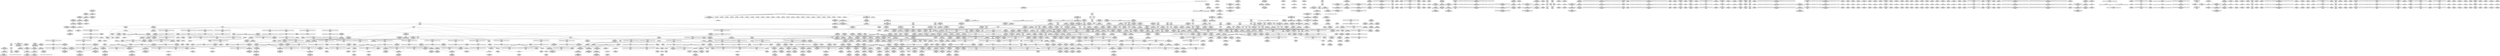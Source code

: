 digraph {
	CE0x42197e0 [shape=record,shape=Mrecord,label="{CE0x42197e0|rcu_read_lock:_tmp2}"]
	CE0x41f3150 [shape=record,shape=Mrecord,label="{CE0x41f3150|GLOBAL:___llvm_gcov_ctr138|Global_var:__llvm_gcov_ctr138|*SummSink*}"]
	CE0x423aac0 [shape=record,shape=Mrecord,label="{CE0x423aac0|task_has_perm:_do.end20|*SummSource*}"]
	CE0x4238310 [shape=record,shape=Mrecord,label="{CE0x4238310|i64_16|*Constant*|*SummSink*}"]
	CE0x421a820 [shape=record,shape=Mrecord,label="{CE0x421a820|_ret_void,_!dbg_!27717|include/linux/rcupdate.h,240|*SummSink*}"]
	CE0x423c310 [shape=record,shape=Mrecord,label="{CE0x423c310|task_has_perm:_tmp5|security/selinux/hooks.c,1525|*SummSink*}"]
	CE0x41e5a70 [shape=record,shape=Mrecord,label="{CE0x41e5a70|task_has_perm:_tsk2|Function::task_has_perm&Arg::tsk2::|*SummSink*}"]
	CE0x4269a90 [shape=record,shape=Mrecord,label="{CE0x4269a90|GLOBAL:___preempt_count|Global_var:__preempt_count}"]
	CE0x4258930 [shape=record,shape=Mrecord,label="{CE0x4258930|rcu_lock_acquire:_entry|*SummSource*}"]
	CE0x42378c0 [shape=record,shape=Mrecord,label="{CE0x42378c0|task_has_perm:_tobool14|security/selinux/hooks.c,1526}"]
	CE0x41fbd60 [shape=record,shape=Mrecord,label="{CE0x41fbd60|task_has_perm:_land.lhs.true2}"]
	CE0x4236810 [shape=record,shape=Mrecord,label="{CE0x4236810|task_has_perm:_tmp35|security/selinux/hooks.c,1526|*SummSink*}"]
	CE0x42674a0 [shape=record,shape=Mrecord,label="{CE0x42674a0|__preempt_count_sub:_tmp1}"]
	CE0x41efa60 [shape=record,shape=Mrecord,label="{CE0x41efa60|task_has_perm:_do.body|*SummSink*}"]
	CE0x41f0a60 [shape=record,shape=Mrecord,label="{CE0x41f0a60|i32_128|*Constant*}"]
	CE0x41d70c0 [shape=record,shape=Mrecord,label="{CE0x41d70c0|task_has_perm:_perms|Function::task_has_perm&Arg::perms::|*SummSource*}"]
	CE0x42343c0 [shape=record,shape=Mrecord,label="{CE0x42343c0|task_has_perm:_tmp53|security/selinux/hooks.c,1526|*SummSink*}"]
	CE0x42915f0 [shape=record,shape=Mrecord,label="{CE0x42915f0|i64*_getelementptr_inbounds_(_4_x_i64_,_4_x_i64_*___llvm_gcov_ctr133,_i64_0,_i64_1)|*Constant*|*SummSink*}"]
	CE0x42d5190 [shape=record,shape=Mrecord,label="{CE0x42d5190|i64*_getelementptr_inbounds_(_4_x_i64_,_4_x_i64_*___llvm_gcov_ctr129,_i64_0,_i64_2)|*Constant*|*SummSource*}"]
	CE0x42cda60 [shape=record,shape=Mrecord,label="{CE0x42cda60|rcu_lock_acquire:_tmp5|include/linux/rcupdate.h,418|*SummSource*}"]
	CE0x41e7670 [shape=record,shape=Mrecord,label="{CE0x41e7670|get_current:_tmp4|./arch/x86/include/asm/current.h,14|*SummSource*}"]
	CE0x422cef0 [shape=record,shape=Mrecord,label="{CE0x422cef0|task_has_perm:_tmp41|security/selinux/hooks.c,1526|*SummSource*}"]
	CE0x4284fd0 [shape=record,shape=Mrecord,label="{CE0x4284fd0|_call_void___preempt_count_add(i32_1)_#10,_!dbg_!27711|include/linux/rcupdate.h,239|*SummSource*}"]
	CE0x4297db0 [shape=record,shape=Mrecord,label="{CE0x4297db0|_ret_void,_!dbg_!27717|include/linux/rcupdate.h,424|*SummSink*}"]
	CE0x422e120 [shape=record,shape=Mrecord,label="{CE0x422e120|task_has_perm:_tmp44|security/selinux/hooks.c,1526|*SummSink*}"]
	CE0x41dab10 [shape=record,shape=Mrecord,label="{CE0x41dab10|selinux_ptrace_traceme:_tmp6|security/selinux/hooks.c,1960}"]
	CE0x4259b60 [shape=record,shape=Mrecord,label="{CE0x4259b60|rcu_read_lock:_call|include/linux/rcupdate.h,882|*SummSource*}"]
	CE0x41f8840 [shape=record,shape=Mrecord,label="{CE0x41f8840|_call_void_asm_sideeffect_,_memory_,_dirflag_,_fpsr_,_flags_()_#3,_!dbg_!27714,_!srcloc_!27715|include/linux/rcupdate.h,239|*SummSink*}"]
	CE0x422aa30 [shape=record,shape=Mrecord,label="{CE0x422aa30|i32_1525|*Constant*|*SummSink*}"]
	CE0x421d890 [shape=record,shape=Mrecord,label="{CE0x421d890|rcu_read_lock:_tobool|include/linux/rcupdate.h,882|*SummSource*}"]
	CE0x41ea060 [shape=record,shape=Mrecord,label="{CE0x41ea060|i64*_getelementptr_inbounds_(_2_x_i64_,_2_x_i64_*___llvm_gcov_ctr98,_i64_0,_i64_0)|*Constant*|*SummSink*}"]
	CE0x4306590 [shape=record,shape=Mrecord,label="{CE0x4306590|i64*_getelementptr_inbounds_(_4_x_i64_,_4_x_i64_*___llvm_gcov_ctr135,_i64_0,_i64_2)|*Constant*}"]
	CE0x42864c0 [shape=record,shape=Mrecord,label="{CE0x42864c0|COLLAPSED:_GCMRE___llvm_gcov_ctr132_internal_global_11_x_i64_zeroinitializer:_elem_0:default:}"]
	CE0x42913f0 [shape=record,shape=Mrecord,label="{CE0x42913f0|rcu_read_unlock:_if.end|*SummSink*}"]
	CE0x41cfbb0 [shape=record,shape=Mrecord,label="{CE0x41cfbb0|get_current:_entry}"]
	CE0x41f6490 [shape=record,shape=Mrecord,label="{CE0x41f6490|rcu_lock_acquire:_tmp2|*SummSink*}"]
	CE0x42cc2d0 [shape=record,shape=Mrecord,label="{CE0x42cc2d0|i64_ptrtoint_(i8*_blockaddress(_rcu_lock_release,_%__here)_to_i64)|*Constant*|*SummSink*}"]
	CE0x4202010 [shape=record,shape=Mrecord,label="{CE0x4202010|GLOBAL:_get_current|*Constant*|*SummSource*}"]
	CE0x4298700 [shape=record,shape=Mrecord,label="{CE0x4298700|_ret_void,_!dbg_!27717|include/linux/rcupdate.h,424|*SummSource*}"]
	CE0x42ec000 [shape=record,shape=Mrecord,label="{CE0x42ec000|__preempt_count_add:_tmp4|./arch/x86/include/asm/preempt.h,72|*SummSource*}"]
	CE0x4299140 [shape=record,shape=Mrecord,label="{CE0x4299140|__rcu_read_unlock:_entry|*SummSource*}"]
	CE0x426f870 [shape=record,shape=Mrecord,label="{CE0x426f870|rcu_read_unlock:_entry|*SummSink*}"]
	CE0x41fb290 [shape=record,shape=Mrecord,label="{CE0x41fb290|GLOBAL:_rcu_lock_map|Global_var:rcu_lock_map}"]
	CE0x42d1a90 [shape=record,shape=Mrecord,label="{CE0x42d1a90|__rcu_read_unlock:_tmp6|include/linux/rcupdate.h,245|*SummSink*}"]
	CE0x41e3f30 [shape=record,shape=Mrecord,label="{CE0x41e3f30|avc_has_perm:_tsid|Function::avc_has_perm&Arg::tsid::|*SummSink*}"]
	CE0x42978f0 [shape=record,shape=Mrecord,label="{CE0x42978f0|GLOBAL:_rcu_lock_release|*Constant*|*SummSink*}"]
	CE0x428e7d0 [shape=record,shape=Mrecord,label="{CE0x428e7d0|i64*_getelementptr_inbounds_(_4_x_i64_,_4_x_i64_*___llvm_gcov_ctr128,_i64_0,_i64_2)|*Constant*|*SummSource*}"]
	CE0x42645f0 [shape=record,shape=Mrecord,label="{CE0x42645f0|i64_1|*Constant*}"]
	CE0x421a4f0 [shape=record,shape=Mrecord,label="{CE0x421a4f0|task_has_perm:_security|security/selinux/hooks.c,1525|*SummSink*}"]
	CE0x42bb010 [shape=record,shape=Mrecord,label="{CE0x42bb010|_call_void_lock_acquire(%struct.lockdep_map*_%map,_i32_0,_i32_0,_i32_2,_i32_0,_%struct.lockdep_map*_null,_i64_ptrtoint_(i8*_blockaddress(_rcu_lock_acquire,_%__here)_to_i64))_#10,_!dbg_!27716|include/linux/rcupdate.h,418|*SummSource*}"]
	CE0x4233340 [shape=record,shape=Mrecord,label="{CE0x4233340|task_has_perm:_tmp52|security/selinux/hooks.c,1526}"]
	CE0x4238050 [shape=record,shape=Mrecord,label="{CE0x4238050|task_has_perm:_tobool17|security/selinux/hooks.c,1526|*SummSink*}"]
	CE0x41fd3e0 [shape=record,shape=Mrecord,label="{CE0x41fd3e0|_ret_void,_!dbg_!27717|include/linux/rcupdate.h,419|*SummSink*}"]
	CE0x423a130 [shape=record,shape=Mrecord,label="{CE0x423a130|i64_3|*Constant*}"]
	CE0x4257f50 [shape=record,shape=Mrecord,label="{CE0x4257f50|_call_void_mcount()_#3}"]
	CE0x4298150 [shape=record,shape=Mrecord,label="{CE0x4298150|rcu_lock_release:_map|Function::rcu_lock_release&Arg::map::|*SummSource*}"]
	CE0x41e9cf0 [shape=record,shape=Mrecord,label="{CE0x41e9cf0|selinux_ptrace_traceme:_tmp11|security/selinux/hooks.c,1963|*SummSink*}"]
	CE0x42d24a0 [shape=record,shape=Mrecord,label="{CE0x42d24a0|_ret_void,_!dbg_!27720|./arch/x86/include/asm/preempt.h,78}"]
	CE0x423e6d0 [shape=record,shape=Mrecord,label="{CE0x423e6d0|_call_void_mcount()_#3|*SummSink*}"]
	CE0x41fa6b0 [shape=record,shape=Mrecord,label="{CE0x41fa6b0|task_has_perm:_tmp8|security/selinux/hooks.c,1525|*SummSource*}"]
	CE0x42d0500 [shape=record,shape=Mrecord,label="{CE0x42d0500|rcu_lock_release:_tmp4|include/linux/rcupdate.h,423|*SummSink*}"]
	CE0x4236ce0 [shape=record,shape=Mrecord,label="{CE0x4236ce0|GLOBAL:_task_has_perm.__warned48|Global_var:task_has_perm.__warned48|*SummSource*}"]
	CE0x4237830 [shape=record,shape=Mrecord,label="{CE0x4237830|i64_15|*Constant*}"]
	CE0x42caa00 [shape=record,shape=Mrecord,label="{CE0x42caa00|i64*_getelementptr_inbounds_(_4_x_i64_,_4_x_i64_*___llvm_gcov_ctr134,_i64_0,_i64_0)|*Constant*|*SummSource*}"]
	CE0x41ee0e0 [shape=record,shape=Mrecord,label="{CE0x41ee0e0|i32_2|*Constant*|*SummSink*}"]
	CE0x421d610 [shape=record,shape=Mrecord,label="{CE0x421d610|i64*_getelementptr_inbounds_(_4_x_i64_,_4_x_i64_*___llvm_gcov_ctr130,_i64_0,_i64_1)|*Constant*}"]
	CE0x42bc110 [shape=record,shape=Mrecord,label="{CE0x42bc110|i8*_undef|*Constant*}"]
	CE0x41d7b80 [shape=record,shape=Mrecord,label="{CE0x41d7b80|_ret_%struct.task_struct*_%tmp4,_!dbg_!27714|./arch/x86/include/asm/current.h,14|*SummSink*}"]
	CE0x4224780 [shape=record,shape=Mrecord,label="{CE0x4224780|task_has_perm:_tmp19|security/selinux/hooks.c,1525|*SummSink*}"]
	CE0x4234d00 [shape=record,shape=Mrecord,label="{CE0x4234d00|task_has_perm:_tobool12|security/selinux/hooks.c,1526|*SummSource*}"]
	"CONST[source:0(mediator),value:2(dynamic)][purpose:{subject}]"
	CE0x4258110 [shape=record,shape=Mrecord,label="{CE0x4258110|rcu_read_lock:_land.lhs.true2|*SummSource*}"]
	CE0x430f030 [shape=record,shape=Mrecord,label="{CE0x430f030|__preempt_count_sub:_tmp1|*SummSink*}"]
	CE0x41dfce0 [shape=record,shape=Mrecord,label="{CE0x41dfce0|i64_4|*Constant*}"]
	CE0x423ccd0 [shape=record,shape=Mrecord,label="{CE0x423ccd0|task_has_perm:_do.body21|*SummSource*}"]
	CE0x41e4560 [shape=record,shape=Mrecord,label="{CE0x41e4560|GLOBAL:_task_has_perm.__warned|Global_var:task_has_perm.__warned|*SummSink*}"]
	CE0x41d7e80 [shape=record,shape=Mrecord,label="{CE0x41d7e80|_ret_void,_!dbg_!27735|include/linux/rcupdate.h,884|*SummSink*}"]
	CE0x42990d0 [shape=record,shape=Mrecord,label="{CE0x42990d0|__rcu_read_unlock:_entry}"]
	CE0x42414b0 [shape=record,shape=Mrecord,label="{CE0x42414b0|_call_void_lockdep_rcu_suspicious(i8*_getelementptr_inbounds_(_25_x_i8_,_25_x_i8_*_.str3,_i32_0,_i32_0),_i32_1525,_i8*_getelementptr_inbounds_(_41_x_i8_,_41_x_i8_*_.str44,_i32_0,_i32_0))_#10,_!dbg_!27734|security/selinux/hooks.c,1525}"]
	CE0x41d7e10 [shape=record,shape=Mrecord,label="{CE0x41d7e10|GLOBAL:_rcu_read_lock|*Constant*|*SummSink*}"]
	CE0x4231d30 [shape=record,shape=Mrecord,label="{CE0x4231d30|i64*_getelementptr_inbounds_(_24_x_i64_,_24_x_i64_*___llvm_gcov_ctr138,_i64_0,_i64_21)|*Constant*|*SummSource*}"]
	CE0x41f0100 [shape=record,shape=Mrecord,label="{CE0x41f0100|get_current:_bb|*SummSource*}"]
	CE0x41f40b0 [shape=record,shape=Mrecord,label="{CE0x41f40b0|i64*_getelementptr_inbounds_(_4_x_i64_,_4_x_i64_*___llvm_gcov_ctr128,_i64_0,_i64_0)|*Constant*}"]
	CE0x41e96b0 [shape=record,shape=Mrecord,label="{CE0x41e96b0|selinux_ptrace_traceme:_retval.0|*SummSource*}"]
	CE0x422f7d0 [shape=record,shape=Mrecord,label="{CE0x422f7d0|_call_void_lockdep_rcu_suspicious(i8*_getelementptr_inbounds_(_25_x_i8_,_25_x_i8_*_.str3,_i32_0,_i32_0),_i32_1526,_i8*_getelementptr_inbounds_(_41_x_i8_,_41_x_i8_*_.str44,_i32_0,_i32_0))_#10,_!dbg_!27771|security/selinux/hooks.c,1526|*SummSource*}"]
	CE0x42125a0 [shape=record,shape=Mrecord,label="{CE0x42125a0|rcu_read_lock:_tmp16|include/linux/rcupdate.h,882}"]
	CE0x4258300 [shape=record,shape=Mrecord,label="{CE0x4258300|rcu_read_lock:_bb}"]
	CE0x4263ef0 [shape=record,shape=Mrecord,label="{CE0x4263ef0|rcu_lock_acquire:_tmp}"]
	CE0x41cacb0 [shape=record,shape=Mrecord,label="{CE0x41cacb0|i64_2|*Constant*|*SummSink*}"]
	CE0x423fde0 [shape=record,shape=Mrecord,label="{CE0x423fde0|task_has_perm:_do.body10}"]
	CE0x420f9c0 [shape=record,shape=Mrecord,label="{CE0x420f9c0|rcu_read_unlock:_tmp14|include/linux/rcupdate.h,933|*SummSource*}"]
	CE0x426f520 [shape=record,shape=Mrecord,label="{CE0x426f520|GLOBAL:_rcu_read_unlock|*Constant*|*SummSink*}"]
	CE0x42411f0 [shape=record,shape=Mrecord,label="{CE0x42411f0|rcu_read_lock:_tmp3|*SummSink*}"]
	CE0x428b5e0 [shape=record,shape=Mrecord,label="{CE0x428b5e0|rcu_read_unlock:_tmp17|include/linux/rcupdate.h,933}"]
	CE0x4286ae0 [shape=record,shape=Mrecord,label="{CE0x4286ae0|rcu_read_unlock:_tmp8|include/linux/rcupdate.h,933|*SummSource*}"]
	CE0x42293b0 [shape=record,shape=Mrecord,label="{CE0x42293b0|task_has_perm:_tmp12|security/selinux/hooks.c,1525|*SummSink*}"]
	CE0x4281a50 [shape=record,shape=Mrecord,label="{CE0x4281a50|rcu_read_lock:_tmp21|include/linux/rcupdate.h,884}"]
	CE0x41cf3d0 [shape=record,shape=Mrecord,label="{CE0x41cf3d0|task_has_perm:_tmp39|security/selinux/hooks.c,1526|*SummSink*}"]
	CE0x4295b00 [shape=record,shape=Mrecord,label="{CE0x4295b00|rcu_read_unlock:_tmp20|include/linux/rcupdate.h,933|*SummSource*}"]
	CE0x428ab30 [shape=record,shape=Mrecord,label="{CE0x428ab30|rcu_read_unlock:_tmp16|include/linux/rcupdate.h,933|*SummSink*}"]
	CE0x41da390 [shape=record,shape=Mrecord,label="{CE0x41da390|avc_has_perm:_requested|Function::avc_has_perm&Arg::requested::}"]
	CE0x42643c0 [shape=record,shape=Mrecord,label="{CE0x42643c0|rcu_lock_acquire:_bb|*SummSink*}"]
	CE0x430fb60 [shape=record,shape=Mrecord,label="{CE0x430fb60|i64*_getelementptr_inbounds_(_4_x_i64_,_4_x_i64_*___llvm_gcov_ctr129,_i64_0,_i64_3)|*Constant*|*SummSink*}"]
	CE0x41e0bf0 [shape=record,shape=Mrecord,label="{CE0x41e0bf0|rcu_read_lock:_tmp9|include/linux/rcupdate.h,882|*SummSource*}"]
	CE0x42409b0 [shape=record,shape=Mrecord,label="{CE0x42409b0|__rcu_read_unlock:_tmp2|*SummSource*}"]
	CE0x41ee3b0 [shape=record,shape=Mrecord,label="{CE0x41ee3b0|%struct.lockdep_map*_null|*Constant*|*SummSink*}"]
	CE0x421f630 [shape=record,shape=Mrecord,label="{CE0x421f630|task_has_perm:_real_cred9|security/selinux/hooks.c,1526}"]
	"CONST[source:2(external),value:2(dynamic)][purpose:{object}]"
	CE0x53eda60 [shape=record,shape=Mrecord,label="{CE0x53eda60|selinux_ptrace_traceme:_tmp6|security/selinux/hooks.c,1960|*SummSink*}"]
	CE0x41c5f00 [shape=record,shape=Mrecord,label="{CE0x41c5f00|128:_i8*,_:_CRE_4,8_}"]
	CE0x41fae00 [shape=record,shape=Mrecord,label="{CE0x41fae00|task_has_perm:_do.body5|*SummSink*}"]
	CE0x42cbd00 [shape=record,shape=Mrecord,label="{CE0x42cbd00|i32_1|*Constant*}"]
	CE0x41f7d10 [shape=record,shape=Mrecord,label="{CE0x41f7d10|i32_77|*Constant*|*SummSource*}"]
	CE0x4296650 [shape=record,shape=Mrecord,label="{CE0x4296650|rcu_read_unlock:_tmp21|include/linux/rcupdate.h,935|*SummSink*}"]
	CE0x42c9d50 [shape=record,shape=Mrecord,label="{CE0x42c9d50|__preempt_count_sub:_tmp7|./arch/x86/include/asm/preempt.h,78}"]
	CE0x423aa20 [shape=record,shape=Mrecord,label="{CE0x423aa20|task_has_perm:_do.end20}"]
	CE0x4238640 [shape=record,shape=Mrecord,label="{CE0x4238640|task_has_perm:_tmp37|security/selinux/hooks.c,1526|*SummSink*}"]
	CE0x41f57b0 [shape=record,shape=Mrecord,label="{CE0x41f57b0|__preempt_count_add:_val|Function::__preempt_count_add&Arg::val::}"]
	CE0x42929e0 [shape=record,shape=Mrecord,label="{CE0x42929e0|128:_i8*,_:_CRE_80,88_}"]
	CE0x422ac60 [shape=record,shape=Mrecord,label="{CE0x422ac60|i8*_getelementptr_inbounds_(_41_x_i8_,_41_x_i8_*_.str44,_i32_0,_i32_0)|*Constant*|*SummSource*}"]
	CE0x41ddae0 [shape=record,shape=Mrecord,label="{CE0x41ddae0|task_has_perm:_security|security/selinux/hooks.c,1525|*SummSource*}"]
	CE0x41d93b0 [shape=record,shape=Mrecord,label="{CE0x41d93b0|i64*_getelementptr_inbounds_(_2_x_i64_,_2_x_i64_*___llvm_gcov_ctr98,_i64_0,_i64_1)|*Constant*|*SummSink*}"]
	CE0x41f7200 [shape=record,shape=Mrecord,label="{CE0x41f7200|rcu_read_unlock:_tobool|include/linux/rcupdate.h,933|*SummSink*}"]
	CE0x423cec0 [shape=record,shape=Mrecord,label="{CE0x423cec0|__rcu_read_lock:_tmp4|include/linux/rcupdate.h,239|*SummSource*}"]
	CE0x41d9420 [shape=record,shape=Mrecord,label="{CE0x41d9420|i64*_getelementptr_inbounds_(_2_x_i64_,_2_x_i64_*___llvm_gcov_ctr98,_i64_0,_i64_1)|*Constant*|*SummSource*}"]
	CE0x42d1c90 [shape=record,shape=Mrecord,label="{CE0x42d1c90|__rcu_read_unlock:_tmp7|include/linux/rcupdate.h,245|*SummSink*}"]
	CE0x426ead0 [shape=record,shape=Mrecord,label="{CE0x426ead0|task_has_perm:_tmp57|security/selinux/hooks.c,1526}"]
	CE0x428d870 [shape=record,shape=Mrecord,label="{CE0x428d870|rcu_read_unlock:_land.lhs.true2}"]
	CE0x42285d0 [shape=record,shape=Mrecord,label="{CE0x42285d0|_call_void_rcu_lock_acquire(%struct.lockdep_map*_rcu_lock_map)_#10,_!dbg_!27711|include/linux/rcupdate.h,881|*SummSink*}"]
	CE0x422c350 [shape=record,shape=Mrecord,label="{CE0x422c350|task_has_perm:_tmp21|security/selinux/hooks.c,1525|*SummSource*}"]
	CE0x4292380 [shape=record,shape=Mrecord,label="{CE0x4292380|128:_i8*,_:_CRE_44,48_}"]
	CE0x4231de0 [shape=record,shape=Mrecord,label="{CE0x4231de0|i64*_getelementptr_inbounds_(_24_x_i64_,_24_x_i64_*___llvm_gcov_ctr138,_i64_0,_i64_21)|*Constant*|*SummSink*}"]
	CE0x42295b0 [shape=record,shape=Mrecord,label="{CE0x42295b0|task_has_perm:_tmp13|security/selinux/hooks.c,1525}"]
	CE0x423d340 [shape=record,shape=Mrecord,label="{CE0x423d340|rcu_read_unlock:_tmp12|include/linux/rcupdate.h,933|*SummSource*}"]
	CE0x425cc10 [shape=record,shape=Mrecord,label="{CE0x425cc10|__rcu_read_unlock:_tmp5|include/linux/rcupdate.h,244|*SummSource*}"]
	CE0x42866c0 [shape=record,shape=Mrecord,label="{CE0x42866c0|rcu_lock_acquire:_tmp1}"]
	CE0x42936a0 [shape=record,shape=Mrecord,label="{CE0x42936a0|i32_0|*Constant*}"]
	CE0x42e9fa0 [shape=record,shape=Mrecord,label="{CE0x42e9fa0|__preempt_count_add:_tmp6|./arch/x86/include/asm/preempt.h,73|*SummSource*}"]
	CE0x4210d00 [shape=record,shape=Mrecord,label="{CE0x4210d00|rcu_read_lock:_call3|include/linux/rcupdate.h,882|*SummSource*}"]
	CE0x42925a0 [shape=record,shape=Mrecord,label="{CE0x42925a0|128:_i8*,_:_CRE_52,56_}"]
	CE0x41dde90 [shape=record,shape=Mrecord,label="{CE0x41dde90|task_has_perm:_tmp28|security/selinux/hooks.c,1525|*SummSource*}"]
	CE0x4236090 [shape=record,shape=Mrecord,label="{CE0x4236090|task_has_perm:_tmp34|security/selinux/hooks.c,1526}"]
	CE0x41c5290 [shape=record,shape=Mrecord,label="{CE0x41c5290|COLLAPSED:_GCMRE___llvm_gcov_ctr138_internal_global_24_x_i64_zeroinitializer:_elem_0:default:}"]
	CE0x41f89f0 [shape=record,shape=Mrecord,label="{CE0x41f89f0|i64*_getelementptr_inbounds_(_4_x_i64_,_4_x_i64_*___llvm_gcov_ctr128,_i64_0,_i64_3)|*Constant*}"]
	CE0x423a890 [shape=record,shape=Mrecord,label="{CE0x423a890|__preempt_count_sub:_sub|./arch/x86/include/asm/preempt.h,77|*SummSource*}"]
	CE0x4298d50 [shape=record,shape=Mrecord,label="{CE0x4298d50|GLOBAL:___rcu_read_unlock|*Constant*|*SummSource*}"]
	CE0x42e7bd0 [shape=record,shape=Mrecord,label="{CE0x42e7bd0|__preempt_count_sub:_do.end}"]
	CE0x427acf0 [shape=record,shape=Mrecord,label="{CE0x427acf0|__preempt_count_sub:_tmp2|*SummSink*}"]
	CE0x4277910 [shape=record,shape=Mrecord,label="{CE0x4277910|__preempt_count_sub:_tmp4|./arch/x86/include/asm/preempt.h,77|*SummSink*}"]
	CE0x41daf80 [shape=record,shape=Mrecord,label="{CE0x41daf80|task_has_perm:_tmp3}"]
	CE0x41ec870 [shape=record,shape=Mrecord,label="{CE0x41ec870|i64*_getelementptr_inbounds_(_24_x_i64_,_24_x_i64_*___llvm_gcov_ctr138,_i64_0,_i64_1)|*Constant*}"]
	CE0x42cc930 [shape=record,shape=Mrecord,label="{CE0x42cc930|rcu_lock_release:_tmp6}"]
	CE0x41ec010 [shape=record,shape=Mrecord,label="{CE0x41ec010|i64*_getelementptr_inbounds_(_2_x_i64_,_2_x_i64_*___llvm_gcov_ctr98,_i64_0,_i64_0)|*Constant*|*SummSource*}"]
	CE0x42d26c0 [shape=record,shape=Mrecord,label="{CE0x42d26c0|__preempt_count_sub:_val|Function::__preempt_count_sub&Arg::val::|*SummSource*}"]
	CE0x4211300 [shape=record,shape=Mrecord,label="{CE0x4211300|i64_7|*Constant*}"]
	CE0x41c6860 [shape=record,shape=Mrecord,label="{CE0x41c6860|selinux_ptrace_traceme:_if.end|*SummSource*}"]
	CE0x41d0bb0 [shape=record,shape=Mrecord,label="{CE0x41d0bb0|GLOBAL:_task_has_perm|*Constant*|*SummSink*}"]
	CE0x41fac50 [shape=record,shape=Mrecord,label="{CE0x41fac50|task_has_perm:_do.body5}"]
	CE0x41e9880 [shape=record,shape=Mrecord,label="{CE0x41e9880|selinux_ptrace_traceme:_retval.0|*SummSink*}"]
	CE0x4225030 [shape=record,shape=Mrecord,label="{CE0x4225030|i64_7|*Constant*}"]
	CE0x41f02d0 [shape=record,shape=Mrecord,label="{CE0x41f02d0|get_current:_bb|*SummSink*}"]
	CE0x42cb890 [shape=record,shape=Mrecord,label="{CE0x42cb890|GLOBAL:_lock_release|*Constant*|*SummSource*}"]
	CE0x4285e30 [shape=record,shape=Mrecord,label="{CE0x4285e30|__rcu_read_lock:_tmp6|include/linux/rcupdate.h,240|*SummSource*}"]
	CE0x428df60 [shape=record,shape=Mrecord,label="{CE0x428df60|__preempt_count_sub:_val|Function::__preempt_count_sub&Arg::val::|*SummSink*}"]
	CE0x42271b0 [shape=record,shape=Mrecord,label="{CE0x42271b0|task_has_perm:_tmp1|*SummSink*}"]
	CE0x41e5470 [shape=record,shape=Mrecord,label="{CE0x41e5470|task_has_perm:_tmp25|security/selinux/hooks.c,1525}"]
	CE0x426f800 [shape=record,shape=Mrecord,label="{CE0x426f800|rcu_read_unlock:_entry}"]
	CE0x428bb30 [shape=record,shape=Mrecord,label="{CE0x428bb30|i32_934|*Constant*}"]
	CE0x4268580 [shape=record,shape=Mrecord,label="{CE0x4268580|rcu_lock_acquire:_tmp3}"]
	CE0x422cba0 [shape=record,shape=Mrecord,label="{CE0x422cba0|i64_1|*Constant*}"]
	CE0x41f4240 [shape=record,shape=Mrecord,label="{CE0x41f4240|i64*_getelementptr_inbounds_(_4_x_i64_,_4_x_i64_*___llvm_gcov_ctr128,_i64_0,_i64_0)|*Constant*|*SummSource*}"]
	CE0x423f080 [shape=record,shape=Mrecord,label="{CE0x423f080|task_has_perm:_tmp18|security/selinux/hooks.c,1525|*SummSink*}"]
	CE0x42964c0 [shape=record,shape=Mrecord,label="{CE0x42964c0|i64*_getelementptr_inbounds_(_11_x_i64_,_11_x_i64_*___llvm_gcov_ctr132,_i64_0,_i64_10)|*Constant*|*SummSource*}"]
	CE0x4239250 [shape=record,shape=Mrecord,label="{CE0x4239250|i64_17|*Constant*}"]
	CE0x425a690 [shape=record,shape=Mrecord,label="{CE0x425a690|__rcu_read_unlock:_do.end}"]
	CE0x42160e0 [shape=record,shape=Mrecord,label="{CE0x42160e0|_call_void_lockdep_rcu_suspicious(i8*_getelementptr_inbounds_(_25_x_i8_,_25_x_i8_*_.str45,_i32_0,_i32_0),_i32_883,_i8*_getelementptr_inbounds_(_42_x_i8_,_42_x_i8_*_.str46,_i32_0,_i32_0))_#10,_!dbg_!27728|include/linux/rcupdate.h,882|*SummSource*}"]
	CE0x41ec4b0 [shape=record,shape=Mrecord,label="{CE0x41ec4b0|_ret_i32_%retval.0,_!dbg_!27723|security/selinux/hooks.c,1963|*SummSource*}"]
	CE0x42cb240 [shape=record,shape=Mrecord,label="{CE0x42cb240|GLOBAL:_lock_release|*Constant*}"]
	CE0x41eebf0 [shape=record,shape=Mrecord,label="{CE0x41eebf0|task_has_perm:_tmp28|security/selinux/hooks.c,1525}"]
	CE0x42331c0 [shape=record,shape=Mrecord,label="{CE0x42331c0|task_has_perm:_tmp53|security/selinux/hooks.c,1526|*SummSource*}"]
	CE0x42bbde0 [shape=record,shape=Mrecord,label="{CE0x42bbde0|rcu_lock_acquire:_tmp7|*SummSource*}"]
	CE0x41f0170 [shape=record,shape=Mrecord,label="{CE0x41f0170|i64*_getelementptr_inbounds_(_2_x_i64_,_2_x_i64_*___llvm_gcov_ctr98,_i64_0,_i64_0)|*Constant*}"]
	CE0x426ad00 [shape=record,shape=Mrecord,label="{CE0x426ad00|__preempt_count_add:_tmp2|*SummSource*}"]
	CE0x42581d0 [shape=record,shape=Mrecord,label="{CE0x42581d0|rcu_read_lock:_land.lhs.true2|*SummSink*}"]
	CE0x4241130 [shape=record,shape=Mrecord,label="{CE0x4241130|rcu_read_lock:_tmp3|*SummSource*}"]
	CE0x41eb5d0 [shape=record,shape=Mrecord,label="{CE0x41eb5d0|task_has_perm:_tmp27|security/selinux/hooks.c,1525|*SummSink*}"]
	CE0x42106c0 [shape=record,shape=Mrecord,label="{CE0x42106c0|rcu_read_lock:_tmp12|include/linux/rcupdate.h,882|*SummSource*}"]
	CE0x41d1000 [shape=record,shape=Mrecord,label="{CE0x41d1000|task_has_perm:_tmp10|security/selinux/hooks.c,1525|*SummSink*}"]
	CE0x4270030 [shape=record,shape=Mrecord,label="{CE0x4270030|avc_has_perm:_auditdata|Function::avc_has_perm&Arg::auditdata::}"]
	CE0x41cf740 [shape=record,shape=Mrecord,label="{CE0x41cf740|task_has_perm:_tmp40|security/selinux/hooks.c,1526|*SummSource*}"]
	CE0x422dad0 [shape=record,shape=Mrecord,label="{CE0x422dad0|task_has_perm:_tmp43|security/selinux/hooks.c,1526|*SummSource*}"]
	CE0x4240940 [shape=record,shape=Mrecord,label="{CE0x4240940|__rcu_read_unlock:_tmp2}"]
	CE0x41db550 [shape=record,shape=Mrecord,label="{CE0x41db550|i64_1|*Constant*}"]
	CE0x4212360 [shape=record,shape=Mrecord,label="{CE0x4212360|rcu_read_lock:_tmp15|include/linux/rcupdate.h,882|*SummSink*}"]
	CE0x4216c50 [shape=record,shape=Mrecord,label="{CE0x4216c50|rcu_read_unlock:_tobool1|include/linux/rcupdate.h,933}"]
	CE0x41e18b0 [shape=record,shape=Mrecord,label="{CE0x41e18b0|task_has_perm:_sid|security/selinux/hooks.c,1525}"]
	CE0x42d2090 [shape=record,shape=Mrecord,label="{CE0x42d2090|__rcu_read_unlock:_tmp1|*SummSink*}"]
	CE0x42bdf50 [shape=record,shape=Mrecord,label="{CE0x42bdf50|_call_void_asm_addl_$1,_%gs:$0_,_*m,ri,*m,_dirflag_,_fpsr_,_flags_(i32*___preempt_count,_i32_%val,_i32*___preempt_count)_#3,_!dbg_!27714,_!srcloc_!27717|./arch/x86/include/asm/preempt.h,72|*SummSource*}"]
	CE0x41fbc90 [shape=record,shape=Mrecord,label="{CE0x41fbc90|task_has_perm:_do.end6|*SummSink*}"]
	CE0x41e49c0 [shape=record,shape=Mrecord,label="{CE0x41e49c0|task_has_perm:_tmp9|security/selinux/hooks.c,1525}"]
	CE0x423b580 [shape=record,shape=Mrecord,label="{CE0x423b580|rcu_read_unlock:_tobool1|include/linux/rcupdate.h,933|*SummSink*}"]
	CE0x41edc40 [shape=record,shape=Mrecord,label="{CE0x41edc40|i32_2|*Constant*}"]
	CE0x425c520 [shape=record,shape=Mrecord,label="{CE0x425c520|__rcu_read_lock:_do.end|*SummSink*}"]
	CE0x42ce870 [shape=record,shape=Mrecord,label="{CE0x42ce870|_call_void_mcount()_#3}"]
	CE0x420fe10 [shape=record,shape=Mrecord,label="{CE0x420fe10|rcu_read_lock:_tmp10|include/linux/rcupdate.h,882|*SummSink*}"]
	CE0x4228b10 [shape=record,shape=Mrecord,label="{CE0x4228b10|_ret_void,_!dbg_!27735|include/linux/rcupdate.h,884}"]
	CE0x41cc630 [shape=record,shape=Mrecord,label="{CE0x41cc630|selinux_ptrace_traceme:_tmp1|*SummSource*}"]
	CE0x41d6470 [shape=record,shape=Mrecord,label="{CE0x41d6470|i64*_getelementptr_inbounds_(_24_x_i64_,_24_x_i64_*___llvm_gcov_ctr138,_i64_0,_i64_0)|*Constant*|*SummSource*}"]
	CE0x425c070 [shape=record,shape=Mrecord,label="{CE0x425c070|i64*_getelementptr_inbounds_(_4_x_i64_,_4_x_i64_*___llvm_gcov_ctr134,_i64_0,_i64_1)|*Constant*|*SummSink*}"]
	CE0x4258da0 [shape=record,shape=Mrecord,label="{CE0x4258da0|_ret_void,_!dbg_!27719|./arch/x86/include/asm/preempt.h,73|*SummSink*}"]
	CE0x41e1c20 [shape=record,shape=Mrecord,label="{CE0x41e1c20|__rcu_read_lock:_do.body}"]
	CE0x41cd080 [shape=record,shape=Mrecord,label="{CE0x41cd080|selinux_ptrace_traceme:_if.then}"]
	CE0x41cba40 [shape=record,shape=Mrecord,label="{CE0x41cba40|get_current:_entry|*SummSink*}"]
	CE0x4234430 [shape=record,shape=Mrecord,label="{CE0x4234430|task_has_perm:_security24|security/selinux/hooks.c,1526|*SummSink*}"]
	CE0x4268d30 [shape=record,shape=Mrecord,label="{CE0x4268d30|rcu_lock_acquire:_tmp4|include/linux/rcupdate.h,418|*SummSink*}"]
	CE0x4226f30 [shape=record,shape=Mrecord,label="{CE0x4226f30|i64*_getelementptr_inbounds_(_11_x_i64_,_11_x_i64_*___llvm_gcov_ctr127,_i64_0,_i64_0)|*Constant*|*SummSink*}"]
	CE0x4267140 [shape=record,shape=Mrecord,label="{CE0x4267140|i64*_getelementptr_inbounds_(_4_x_i64_,_4_x_i64_*___llvm_gcov_ctr129,_i64_0,_i64_0)|*Constant*|*SummSource*}"]
	CE0x41eec60 [shape=record,shape=Mrecord,label="{CE0x41eec60|task_has_perm:_security|security/selinux/hooks.c,1525}"]
	CE0x423a6d0 [shape=record,shape=Mrecord,label="{CE0x423a6d0|__preempt_count_sub:_sub|./arch/x86/include/asm/preempt.h,77}"]
	CE0x42693b0 [shape=record,shape=Mrecord,label="{CE0x42693b0|i64*_getelementptr_inbounds_(_4_x_i64_,_4_x_i64_*___llvm_gcov_ctr133,_i64_0,_i64_2)|*Constant*}"]
	CE0x4215e40 [shape=record,shape=Mrecord,label="{CE0x4215e40|i8_1|*Constant*}"]
	CE0x421c850 [shape=record,shape=Mrecord,label="{CE0x421c850|rcu_read_lock:_if.then|*SummSink*}"]
	CE0x41d8390 [shape=record,shape=Mrecord,label="{CE0x41d8390|selinux_ptrace_traceme:_bb|*SummSource*}"]
	CE0x4297d40 [shape=record,shape=Mrecord,label="{CE0x4297d40|rcu_lock_release:_entry|*SummSink*}"]
	CE0x41fd140 [shape=record,shape=Mrecord,label="{CE0x41fd140|GLOBAL:_rcu_lock_acquire|*Constant*|*SummSource*}"]
	CE0x422f300 [shape=record,shape=Mrecord,label="{CE0x422f300|task_has_perm:_tmp46|security/selinux/hooks.c,1526|*SummSink*}"]
	CE0x425b270 [shape=record,shape=Mrecord,label="{CE0x425b270|i64*_getelementptr_inbounds_(_4_x_i64_,_4_x_i64_*___llvm_gcov_ctr134,_i64_0,_i64_2)|*Constant*|*SummSource*}"]
	CE0x4226ec0 [shape=record,shape=Mrecord,label="{CE0x4226ec0|rcu_read_lock:_if.end|*SummSink*}"]
	CE0x41fc350 [shape=record,shape=Mrecord,label="{CE0x41fc350|_ret_void,_!dbg_!27717|include/linux/rcupdate.h,419}"]
	CE0x41cc2c0 [shape=record,shape=Mrecord,label="{CE0x41cc2c0|selinux_ptrace_traceme:_tmp}"]
	CE0x421d070 [shape=record,shape=Mrecord,label="{CE0x421d070|rcu_read_lock:_call|include/linux/rcupdate.h,882|*SummSink*}"]
	CE0x4284480 [shape=record,shape=Mrecord,label="{CE0x4284480|i64*_getelementptr_inbounds_(_11_x_i64_,_11_x_i64_*___llvm_gcov_ctr132,_i64_0,_i64_1)|*Constant*}"]
	CE0x42d54d0 [shape=record,shape=Mrecord,label="{CE0x42d54d0|__preempt_count_add:_do.end|*SummSink*}"]
	CE0x4237680 [shape=record,shape=Mrecord,label="{CE0x4237680|task_has_perm:_tobool14|security/selinux/hooks.c,1526|*SummSink*}"]
	CE0x4297c90 [shape=record,shape=Mrecord,label="{CE0x4297c90|rcu_lock_release:_entry}"]
	CE0x4224ce0 [shape=record,shape=Mrecord,label="{CE0x4224ce0|i8_1|*Constant*|*SummSink*}"]
	CE0x42d6bf0 [shape=record,shape=Mrecord,label="{CE0x42d6bf0|_ret_void,_!dbg_!27720|./arch/x86/include/asm/preempt.h,78|*SummSink*}"]
	CE0x42152a0 [shape=record,shape=Mrecord,label="{CE0x42152a0|rcu_read_lock:_tmp17|include/linux/rcupdate.h,882}"]
	CE0x41eba20 [shape=record,shape=Mrecord,label="{CE0x41eba20|COLLAPSED:_GCMRE_current_task_external_global_%struct.task_struct*:_elem_0:default:}"]
	CE0x41cb830 [shape=record,shape=Mrecord,label="{CE0x41cb830|selinux_ptrace_traceme:_tmp1}"]
	CE0x41f3c60 [shape=record,shape=Mrecord,label="{CE0x41f3c60|_call_void_mcount()_#3|*SummSink*}"]
	CE0x4267030 [shape=record,shape=Mrecord,label="{CE0x4267030|__preempt_count_sub:_tmp|*SummSink*}"]
	CE0x42ca2a0 [shape=record,shape=Mrecord,label="{CE0x42ca2a0|__preempt_count_add:_tmp1}"]
	CE0x421cad0 [shape=record,shape=Mrecord,label="{CE0x421cad0|rcu_read_lock:_do.end|*SummSink*}"]
	CE0x4237db0 [shape=record,shape=Mrecord,label="{CE0x4237db0|i64_15|*Constant*|*SummSource*}"]
	CE0x4268fa0 [shape=record,shape=Mrecord,label="{CE0x4268fa0|_call_void_lock_acquire(%struct.lockdep_map*_%map,_i32_0,_i32_0,_i32_2,_i32_0,_%struct.lockdep_map*_null,_i64_ptrtoint_(i8*_blockaddress(_rcu_lock_acquire,_%__here)_to_i64))_#10,_!dbg_!27716|include/linux/rcupdate.h,418}"]
	CE0x42cff50 [shape=record,shape=Mrecord,label="{CE0x42cff50|i64*_getelementptr_inbounds_(_4_x_i64_,_4_x_i64_*___llvm_gcov_ctr133,_i64_0,_i64_2)|*Constant*|*SummSink*}"]
	CE0x41df060 [shape=record,shape=Mrecord,label="{CE0x41df060|_ret_i32_%retval.0,_!dbg_!27723|security/selinux/hooks.c,1963}"]
	CE0x420f890 [shape=record,shape=Mrecord,label="{CE0x420f890|rcu_read_unlock:_tmp14|include/linux/rcupdate.h,933}"]
	CE0x4298260 [shape=record,shape=Mrecord,label="{CE0x4298260|rcu_lock_release:_map|Function::rcu_lock_release&Arg::map::|*SummSink*}"]
	CE0x4200190 [shape=record,shape=Mrecord,label="{CE0x4200190|avc_has_perm:_entry}"]
	CE0x41f9ba0 [shape=record,shape=Mrecord,label="{CE0x41f9ba0|i64*_getelementptr_inbounds_(_11_x_i64_,_11_x_i64_*___llvm_gcov_ctr132,_i64_0,_i64_1)|*Constant*|*SummSink*}"]
	CE0x4200c10 [shape=record,shape=Mrecord,label="{CE0x4200c10|task_has_perm:_tmp17|security/selinux/hooks.c,1525|*SummSource*}"]
	CE0x41f7590 [shape=record,shape=Mrecord,label="{CE0x41f7590|rcu_read_lock:_tmp6|include/linux/rcupdate.h,882|*SummSource*}"]
	CE0x42649c0 [shape=record,shape=Mrecord,label="{CE0x42649c0|__rcu_read_unlock:_tmp5|include/linux/rcupdate.h,244|*SummSink*}"]
	CE0x4309d60 [shape=record,shape=Mrecord,label="{CE0x4309d60|__preempt_count_sub:_bb}"]
	CE0x41c59b0 [shape=record,shape=Mrecord,label="{CE0x41c59b0|_ret_i32_%call26,_!dbg_!27792|security/selinux/hooks.c,1528}"]
	CE0x41dff10 [shape=record,shape=Mrecord,label="{CE0x41dff10|task_has_perm:_tobool1|security/selinux/hooks.c,1525|*SummSource*}"]
	CE0x41e1530 [shape=record,shape=Mrecord,label="{CE0x41e1530|rcu_read_unlock:_tmp2|*SummSource*}"]
	CE0x423fb60 [shape=record,shape=Mrecord,label="{CE0x423fb60|task_has_perm:_do.end|*SummSource*}"]
	CE0x4285ea0 [shape=record,shape=Mrecord,label="{CE0x4285ea0|__rcu_read_lock:_tmp6|include/linux/rcupdate.h,240|*SummSink*}"]
	CE0x425bf50 [shape=record,shape=Mrecord,label="{CE0x425bf50|__rcu_read_unlock:_tmp}"]
	CE0x42cd6e0 [shape=record,shape=Mrecord,label="{CE0x42cd6e0|GLOBAL:___preempt_count|Global_var:__preempt_count}"]
	CE0x423e2d0 [shape=record,shape=Mrecord,label="{CE0x423e2d0|task_has_perm:_if.then|*SummSource*}"]
	CE0x426e0d0 [shape=record,shape=Mrecord,label="{CE0x426e0d0|0:_i32,_4:_i32,_8:_i32,_12:_i32,_:_CMRE_4,8_|*MultipleSource*|security/selinux/hooks.c,1526|security/selinux/hooks.c,1526|security/selinux/hooks.c,1526}"]
	CE0x4230830 [shape=record,shape=Mrecord,label="{CE0x4230830|i64*_getelementptr_inbounds_(_24_x_i64_,_24_x_i64_*___llvm_gcov_ctr138,_i64_0,_i64_20)|*Constant*}"]
	CE0x42873f0 [shape=record,shape=Mrecord,label="{CE0x42873f0|rcu_read_unlock:_do.end|*SummSource*}"]
	CE0x42cafb0 [shape=record,shape=Mrecord,label="{CE0x42cafb0|__rcu_read_unlock:_tmp|*SummSource*}"]
	CE0x4284d40 [shape=record,shape=Mrecord,label="{CE0x4284d40|rcu_read_unlock:_tmp11|include/linux/rcupdate.h,933}"]
	CE0x4235a90 [shape=record,shape=Mrecord,label="{CE0x4235a90|task_has_perm:_tmp33|security/selinux/hooks.c,1526}"]
	CE0x41cea70 [shape=record,shape=Mrecord,label="{CE0x41cea70|task_has_perm:_tsk2|Function::task_has_perm&Arg::tsk2::|*SummSource*}"]
	CE0x4234ea0 [shape=record,shape=Mrecord,label="{CE0x4234ea0|i64_14|*Constant*}"]
	CE0x426f6e0 [shape=record,shape=Mrecord,label="{CE0x426f6e0|rcu_read_unlock:_entry|*SummSource*}"]
	CE0x4258f20 [shape=record,shape=Mrecord,label="{CE0x4258f20|_call_void_asm_sideeffect_,_memory_,_dirflag_,_fpsr_,_flags_()_#3,_!dbg_!27714,_!srcloc_!27715|include/linux/rcupdate.h,239}"]
	CE0x4239bf0 [shape=record,shape=Mrecord,label="{CE0x4239bf0|i64_18|*Constant*|*SummSource*}"]
	CE0x42221a0 [shape=record,shape=Mrecord,label="{CE0x42221a0|i32_1525|*Constant*}"]
	CE0x4216600 [shape=record,shape=Mrecord,label="{CE0x4216600|GLOBAL:_rcu_lock_map|Global_var:rcu_lock_map|*SummSink*}"]
	CE0x41d39e0 [shape=record,shape=Mrecord,label="{CE0x41d39e0|task_has_perm:_tmp22|security/selinux/hooks.c,1525}"]
	CE0x41d8540 [shape=record,shape=Mrecord,label="{CE0x41d8540|task_has_perm:_tmp2|*SummSource*}"]
	CE0x425c700 [shape=record,shape=Mrecord,label="{CE0x425c700|__preempt_count_sub:_tmp5|./arch/x86/include/asm/preempt.h,77|*SummSink*}"]
	CE0x41dbc20 [shape=record,shape=Mrecord,label="{CE0x41dbc20|_call_void_mcount()_#3|*SummSource*}"]
	CE0x42ccc50 [shape=record,shape=Mrecord,label="{CE0x42ccc50|rcu_lock_release:_tmp6|*SummSink*}"]
	CE0x42bcf60 [shape=record,shape=Mrecord,label="{CE0x42bcf60|rcu_lock_release:_indirectgoto|*SummSource*}"]
	CE0x41fb350 [shape=record,shape=Mrecord,label="{CE0x41fb350|GLOBAL:_rcu_lock_map|Global_var:rcu_lock_map|*SummSource*}"]
	CE0x4241520 [shape=record,shape=Mrecord,label="{CE0x4241520|_call_void_lockdep_rcu_suspicious(i8*_getelementptr_inbounds_(_25_x_i8_,_25_x_i8_*_.str3,_i32_0,_i32_0),_i32_1525,_i8*_getelementptr_inbounds_(_41_x_i8_,_41_x_i8_*_.str44,_i32_0,_i32_0))_#10,_!dbg_!27734|security/selinux/hooks.c,1525|*SummSource*}"]
	CE0x4225440 [shape=record,shape=Mrecord,label="{CE0x4225440|i64_7|*Constant*|*SummSource*}"]
	CE0x41f7460 [shape=record,shape=Mrecord,label="{CE0x41f7460|rcu_read_lock:_tmp6|include/linux/rcupdate.h,882}"]
	CE0x4220910 [shape=record,shape=Mrecord,label="{CE0x4220910|task_has_perm:_tmp7|security/selinux/hooks.c,1525|*SummSink*}"]
	CE0x42be230 [shape=record,shape=Mrecord,label="{CE0x42be230|rcu_lock_release:_bb|*SummSink*}"]
	CE0x4283e50 [shape=record,shape=Mrecord,label="{CE0x4283e50|rcu_lock_release:_tmp}"]
	CE0x4231a50 [shape=record,shape=Mrecord,label="{CE0x4231a50|i64*_getelementptr_inbounds_(_24_x_i64_,_24_x_i64_*___llvm_gcov_ctr138,_i64_0,_i64_21)|*Constant*}"]
	CE0x41cdfa0 [shape=record,shape=Mrecord,label="{CE0x41cdfa0|selinux_ptrace_traceme:_return|*SummSource*}"]
	CE0x42d6a30 [shape=record,shape=Mrecord,label="{CE0x42d6a30|_ret_void,_!dbg_!27720|./arch/x86/include/asm/preempt.h,78|*SummSource*}"]
	CE0x42844f0 [shape=record,shape=Mrecord,label="{CE0x42844f0|i64*_getelementptr_inbounds_(_11_x_i64_,_11_x_i64_*___llvm_gcov_ctr132,_i64_0,_i64_1)|*Constant*|*SummSource*}"]
	CE0x41faed0 [shape=record,shape=Mrecord,label="{CE0x41faed0|task_has_perm:_if.end}"]
	CE0x41d0570 [shape=record,shape=Mrecord,label="{CE0x41d0570|_call_void_mcount()_#3|*SummSink*}"]
	CE0x41d7130 [shape=record,shape=Mrecord,label="{CE0x41d7130|task_has_perm:_tsk1|Function::task_has_perm&Arg::tsk1::|*SummSource*}"]
	CE0x41e0c60 [shape=record,shape=Mrecord,label="{CE0x41e0c60|i64_5|*Constant*}"]
	CE0x4280ad0 [shape=record,shape=Mrecord,label="{CE0x4280ad0|i8*_getelementptr_inbounds_(_42_x_i8_,_42_x_i8_*_.str46,_i32_0,_i32_0)|*Constant*|*SummSource*}"]
	CE0x41d77e0 [shape=record,shape=Mrecord,label="{CE0x41d77e0|selinux_ptrace_traceme:_parent|Function::selinux_ptrace_traceme&Arg::parent::|*SummSource*}"]
	CE0x4228560 [shape=record,shape=Mrecord,label="{CE0x4228560|_call_void_rcu_lock_acquire(%struct.lockdep_map*_rcu_lock_map)_#10,_!dbg_!27711|include/linux/rcupdate.h,881|*SummSource*}"]
	CE0x41f83b0 [shape=record,shape=Mrecord,label="{CE0x41f83b0|i64*_getelementptr_inbounds_(_24_x_i64_,_24_x_i64_*___llvm_gcov_ctr138,_i64_0,_i64_0)|*Constant*|*SummSink*}"]
	CE0x42b9b00 [shape=record,shape=Mrecord,label="{CE0x42b9b00|__rcu_read_lock:_bb}"]
	CE0x42d28d0 [shape=record,shape=Mrecord,label="{CE0x42d28d0|i64*_getelementptr_inbounds_(_4_x_i64_,_4_x_i64_*___llvm_gcov_ctr134,_i64_0,_i64_2)|*Constant*}"]
	CE0x422ad60 [shape=record,shape=Mrecord,label="{CE0x422ad60|i8*_getelementptr_inbounds_(_41_x_i8_,_41_x_i8_*_.str44,_i32_0,_i32_0)|*Constant*|*SummSink*}"]
	CE0x428d280 [shape=record,shape=Mrecord,label="{CE0x428d280|rcu_read_unlock:_tmp11|include/linux/rcupdate.h,933|*SummSink*}"]
	CE0x41f7ee0 [shape=record,shape=Mrecord,label="{CE0x41f7ee0|task_has_perm:_tmp4|*LoadInst*|security/selinux/hooks.c,1525}"]
	CE0x4292e20 [shape=record,shape=Mrecord,label="{CE0x4292e20|128:_i8*,_:_CRE_112,120_}"]
	CE0x41e5610 [shape=record,shape=Mrecord,label="{CE0x41e5610|task_has_perm:_tmp25|security/selinux/hooks.c,1525|*SummSource*}"]
	CE0x4284e30 [shape=record,shape=Mrecord,label="{CE0x4284e30|GLOBAL:___preempt_count_add|*Constant*}"]
	CE0x41d7240 [shape=record,shape=Mrecord,label="{CE0x41d7240|task_has_perm:_tsk1|Function::task_has_perm&Arg::tsk1::|*SummSink*}"]
	CE0x423bac0 [shape=record,shape=Mrecord,label="{CE0x423bac0|task_has_perm:_bb}"]
	CE0x41f9710 [shape=record,shape=Mrecord,label="{CE0x41f9710|task_has_perm:_tmp4|*LoadInst*|security/selinux/hooks.c,1525|*SummSource*}"]
	CE0x42d69c0 [shape=record,shape=Mrecord,label="{CE0x42d69c0|i64*_getelementptr_inbounds_(_4_x_i64_,_4_x_i64_*___llvm_gcov_ctr134,_i64_0,_i64_3)|*Constant*|*SummSource*}"]
	CE0x42372b0 [shape=record,shape=Mrecord,label="{CE0x42372b0|0:_i8,_:_GCMR_task_has_perm.__warned48_internal_global_i8_0,_section_.data.unlikely_,_align_1:_elem_0:default:}"]
	CE0x422a440 [shape=record,shape=Mrecord,label="{CE0x422a440|task_has_perm:_if.then18|*SummSink*}"]
	CE0x41ee2d0 [shape=record,shape=Mrecord,label="{CE0x41ee2d0|%struct.lockdep_map*_null|*Constant*}"]
	CE0x42876c0 [shape=record,shape=Mrecord,label="{CE0x42876c0|GLOBAL:___preempt_count_add|*Constant*|*SummSource*}"]
	CE0x41c57d0 [shape=record,shape=Mrecord,label="{CE0x41c57d0|GLOBAL:_current_task|Global_var:current_task|*SummSink*}"]
	CE0x42bd8a0 [shape=record,shape=Mrecord,label="{CE0x42bd8a0|i64*_getelementptr_inbounds_(_4_x_i64_,_4_x_i64_*___llvm_gcov_ctr133,_i64_0,_i64_2)|*Constant*|*SummSource*}"]
	CE0x421bc20 [shape=record,shape=Mrecord,label="{CE0x421bc20|rcu_read_unlock:_tmp4|include/linux/rcupdate.h,933|*SummSink*}"]
	CE0x42cb3e0 [shape=record,shape=Mrecord,label="{CE0x42cb3e0|_call_void_lock_release(%struct.lockdep_map*_%map,_i32_1,_i64_ptrtoint_(i8*_blockaddress(_rcu_lock_release,_%__here)_to_i64))_#10,_!dbg_!27716|include/linux/rcupdate.h,423|*SummSink*}"]
	CE0x428c120 [shape=record,shape=Mrecord,label="{CE0x428c120|_call_void_lockdep_rcu_suspicious(i8*_getelementptr_inbounds_(_25_x_i8_,_25_x_i8_*_.str45,_i32_0,_i32_0),_i32_934,_i8*_getelementptr_inbounds_(_44_x_i8_,_44_x_i8_*_.str47,_i32_0,_i32_0))_#10,_!dbg_!27726|include/linux/rcupdate.h,933|*SummSource*}"]
	CE0x42cd8f0 [shape=record,shape=Mrecord,label="{CE0x42cd8f0|rcu_lock_acquire:_tmp5|include/linux/rcupdate.h,418}"]
	CE0x4230b80 [shape=record,shape=Mrecord,label="{CE0x4230b80|i64*_getelementptr_inbounds_(_24_x_i64_,_24_x_i64_*___llvm_gcov_ctr138,_i64_0,_i64_20)|*Constant*|*SummSource*}"]
	CE0x4215310 [shape=record,shape=Mrecord,label="{CE0x4215310|rcu_read_lock:_tmp17|include/linux/rcupdate.h,882|*SummSource*}"]
	CE0x41fdb00 [shape=record,shape=Mrecord,label="{CE0x41fdb00|__preempt_count_add:_entry|*SummSource*}"]
	CE0x4286290 [shape=record,shape=Mrecord,label="{CE0x4286290|i64*_getelementptr_inbounds_(_11_x_i64_,_11_x_i64_*___llvm_gcov_ctr132,_i64_0,_i64_0)|*Constant*|*SummSource*}"]
	CE0x42640c0 [shape=record,shape=Mrecord,label="{CE0x42640c0|rcu_lock_release:_tmp1|*SummSink*}"]
	CE0x422d3a0 [shape=record,shape=Mrecord,label="{CE0x422d3a0|task_has_perm:_tmp42|security/selinux/hooks.c,1526}"]
	CE0x426d980 [shape=record,shape=Mrecord,label="{CE0x426d980|task_has_perm:_sid25|security/selinux/hooks.c,1526}"]
	CE0x4228c20 [shape=record,shape=Mrecord,label="{CE0x4228c20|_ret_void,_!dbg_!27735|include/linux/rcupdate.h,884|*SummSource*}"]
	CE0x4257fc0 [shape=record,shape=Mrecord,label="{CE0x4257fc0|_call_void_mcount()_#3|*SummSource*}"]
	CE0x4278360 [shape=record,shape=Mrecord,label="{CE0x4278360|__preempt_count_sub:_tmp7|./arch/x86/include/asm/preempt.h,78|*SummSink*}"]
	CE0x43101a0 [shape=record,shape=Mrecord,label="{CE0x43101a0|i64_1|*Constant*}"]
	CE0x426f390 [shape=record,shape=Mrecord,label="{CE0x426f390|_call_void_rcu_read_unlock()_#10,_!dbg_!27790|security/selinux/hooks.c,1527}"]
	CE0x423a540 [shape=record,shape=Mrecord,label="{CE0x423a540|i32_0|*Constant*}"]
	CE0x41f6420 [shape=record,shape=Mrecord,label="{CE0x41f6420|rcu_lock_acquire:_tmp2|*SummSource*}"]
	CE0x41cbd00 [shape=record,shape=Mrecord,label="{CE0x41cbd00|selinux_ptrace_traceme:_entry|*SummSink*}"]
	CE0x4283ca0 [shape=record,shape=Mrecord,label="{CE0x4283ca0|GLOBAL:_rcu_read_unlock.__warned|Global_var:rcu_read_unlock.__warned|*SummSource*}"]
	CE0x4265de0 [shape=record,shape=Mrecord,label="{CE0x4265de0|void_(i32*,_i32,_i32*)*_asm_addl_$1,_%gs:$0_,_*m,ri,*m,_dirflag_,_fpsr_,_flags_|*SummSink*}"]
	CE0x41e52f0 [shape=record,shape=Mrecord,label="{CE0x41e52f0|task_has_perm:_tmp26|security/selinux/hooks.c,1525|*SummSource*}"]
	CE0x426dab0 [shape=record,shape=Mrecord,label="{CE0x426dab0|task_has_perm:_sid25|security/selinux/hooks.c,1526|*SummSource*}"]
	CE0x4280600 [shape=record,shape=Mrecord,label="{CE0x4280600|i64*_getelementptr_inbounds_(_4_x_i64_,_4_x_i64_*___llvm_gcov_ctr135,_i64_0,_i64_2)|*Constant*|*SummSink*}"]
	CE0x41e9b20 [shape=record,shape=Mrecord,label="{CE0x41e9b20|selinux_ptrace_traceme:_tmp10|security/selinux/hooks.c,1963}"]
	CE0x42591f0 [shape=record,shape=Mrecord,label="{CE0x42591f0|rcu_read_lock:_land.lhs.true|*SummSource*}"]
	CE0x4201eb0 [shape=record,shape=Mrecord,label="{CE0x4201eb0|GLOBAL:_get_current|*Constant*}"]
	CE0x4222b40 [shape=record,shape=Mrecord,label="{CE0x4222b40|rcu_read_unlock:_tmp7|include/linux/rcupdate.h,933|*SummSource*}"]
	CE0x423db90 [shape=record,shape=Mrecord,label="{CE0x423db90|task_has_perm:_call3|security/selinux/hooks.c,1525}"]
	CE0x4241b70 [shape=record,shape=Mrecord,label="{CE0x4241b70|i8*_getelementptr_inbounds_(_25_x_i8_,_25_x_i8_*_.str3,_i32_0,_i32_0)|*Constant*}"]
	CE0x41d46f0 [shape=record,shape=Mrecord,label="{CE0x41d46f0|i64*_getelementptr_inbounds_(_24_x_i64_,_24_x_i64_*___llvm_gcov_ctr138,_i64_0,_i64_1)|*Constant*|*SummSink*}"]
	CE0x41e09a0 [shape=record,shape=Mrecord,label="{CE0x41e09a0|rcu_read_lock:_tobool1|include/linux/rcupdate.h,882|*SummSource*}"]
	CE0x423c9d0 [shape=record,shape=Mrecord,label="{CE0x423c9d0|task_has_perm:_do.body10|*SummSource*}"]
	CE0x42115a0 [shape=record,shape=Mrecord,label="{CE0x42115a0|rcu_read_lock:_tmp13|include/linux/rcupdate.h,882}"]
	CE0x4220f30 [shape=record,shape=Mrecord,label="{CE0x4220f30|task_has_perm:_tobool|security/selinux/hooks.c,1525|*SummSource*}"]
	CE0x4236330 [shape=record,shape=Mrecord,label="{CE0x4236330|task_has_perm:_tmp34|security/selinux/hooks.c,1526|*SummSink*}"]
	CE0x421c320 [shape=record,shape=Mrecord,label="{CE0x421c320|rcu_read_lock:_tobool|include/linux/rcupdate.h,882}"]
	CE0x421db80 [shape=record,shape=Mrecord,label="{CE0x421db80|i64_3|*Constant*}"]
	CE0x41edda0 [shape=record,shape=Mrecord,label="{CE0x41edda0|i32_2|*Constant*|*SummSource*}"]
	CE0x422a580 [shape=record,shape=Mrecord,label="{CE0x422a580|rcu_read_unlock:_call|include/linux/rcupdate.h,933}"]
	CE0x423ff80 [shape=record,shape=Mrecord,label="{CE0x423ff80|i64_1|*Constant*}"]
	CE0x41d85b0 [shape=record,shape=Mrecord,label="{CE0x41d85b0|task_has_perm:_tmp2|*SummSink*}"]
	CE0x42bdd60 [shape=record,shape=Mrecord,label="{CE0x42bdd60|_call_void_asm_addl_$1,_%gs:$0_,_*m,ri,*m,_dirflag_,_fpsr_,_flags_(i32*___preempt_count,_i32_%val,_i32*___preempt_count)_#3,_!dbg_!27714,_!srcloc_!27717|./arch/x86/include/asm/preempt.h,72}"]
	CE0x421ad70 [shape=record,shape=Mrecord,label="{CE0x421ad70|__preempt_count_sub:_tmp5|./arch/x86/include/asm/preempt.h,77|*SummSource*}"]
	CE0x4268f30 [shape=record,shape=Mrecord,label="{CE0x4268f30|rcu_lock_acquire:_tmp5|include/linux/rcupdate.h,418|*SummSink*}"]
	CE0x4237ee0 [shape=record,shape=Mrecord,label="{CE0x4237ee0|i64_15|*Constant*|*SummSink*}"]
	CE0x4223860 [shape=record,shape=Mrecord,label="{CE0x4223860|task_has_perm:_tobool1|security/selinux/hooks.c,1525|*SummSink*}"]
	CE0x41e29d0 [shape=record,shape=Mrecord,label="{CE0x41e29d0|task_has_perm:_tmp29|security/selinux/hooks.c,1525|*SummSource*}"]
	CE0x4283130 [shape=record,shape=Mrecord,label="{CE0x4283130|i64*_getelementptr_inbounds_(_11_x_i64_,_11_x_i64_*___llvm_gcov_ctr127,_i64_0,_i64_9)|*Constant*|*SummSink*}"]
	CE0x42c4bb0 [shape=record,shape=Mrecord,label="{CE0x42c4bb0|i64*_getelementptr_inbounds_(_4_x_i64_,_4_x_i64_*___llvm_gcov_ctr135,_i64_0,_i64_1)|*Constant*|*SummSource*}"]
	CE0x4293f90 [shape=record,shape=Mrecord,label="{CE0x4293f90|i32_934|*Constant*|*SummSource*}"]
	CE0x4206650 [shape=record,shape=Mrecord,label="{CE0x4206650|i64*_getelementptr_inbounds_(_6_x_i64_,_6_x_i64_*___llvm_gcov_ctr137,_i64_0,_i64_4)|*Constant*}"]
	CE0x4270bd0 [shape=record,shape=Mrecord,label="{CE0x4270bd0|rcu_read_lock:_if.end}"]
	CE0x42ca5a0 [shape=record,shape=Mrecord,label="{CE0x42ca5a0|__rcu_read_unlock:_bb|*SummSource*}"]
	CE0x5f8d970 [shape=record,shape=Mrecord,label="{CE0x5f8d970|selinux_ptrace_traceme:_tmp5|security/selinux/hooks.c,1959}"]
	CE0x41eb920 [shape=record,shape=Mrecord,label="{CE0x41eb920|%struct.task_struct*_(%struct.task_struct**)*_asm_movq_%gs:$_1:P_,$0_,_r,im,_dirflag_,_fpsr_,_flags_|*SummSink*}"]
	CE0x4204230 [shape=record,shape=Mrecord,label="{CE0x4204230|selinux_ptrace_traceme:_tmp7|security/selinux/hooks.c,1960|*SummSink*}"]
	CE0x41f9c80 [shape=record,shape=Mrecord,label="{CE0x41f9c80|task_has_perm:_if.end|*SummSink*}"]
	CE0x41d92f0 [shape=record,shape=Mrecord,label="{CE0x41d92f0|2472:_%struct.cred*,_:_CRE:_elem_0:default:}"]
	CE0x423a240 [shape=record,shape=Mrecord,label="{CE0x423a240|i64_3|*Constant*|*SummSource*}"]
	CE0x4264a30 [shape=record,shape=Mrecord,label="{CE0x4264a30|_call_void_asm_sideeffect_,_memory_,_dirflag_,_fpsr_,_flags_()_#3,_!dbg_!27711,_!srcloc_!27714|include/linux/rcupdate.h,244}"]
	CE0x425dd30 [shape=record,shape=Mrecord,label="{CE0x425dd30|rcu_lock_acquire:_tmp6|*SummSink*}"]
	CE0x41ffd90 [shape=record,shape=Mrecord,label="{CE0x41ffd90|_ret_void,_!dbg_!27735|include/linux/rcupdate.h,938|*SummSource*}"]
	CE0x4271070 [shape=record,shape=Mrecord,label="{CE0x4271070|__rcu_read_lock:_tmp7|include/linux/rcupdate.h,240|*SummSource*}"]
	CE0x41e3910 [shape=record,shape=Mrecord,label="{CE0x41e3910|avc_has_perm:_ssid|Function::avc_has_perm&Arg::ssid::}"]
	CE0x41ec950 [shape=record,shape=Mrecord,label="{CE0x41ec950|task_has_perm:_tmp1|*SummSource*}"]
	CE0x41dbdc0 [shape=record,shape=Mrecord,label="{CE0x41dbdc0|task_has_perm:_tmp24|security/selinux/hooks.c,1525|*SummSource*}"]
	CE0x4200710 [shape=record,shape=Mrecord,label="{CE0x4200710|task_has_perm:_tmp16|security/selinux/hooks.c,1525|*SummSource*}"]
	CE0x426b6b0 [shape=record,shape=Mrecord,label="{CE0x426b6b0|i64*_getelementptr_inbounds_(_4_x_i64_,_4_x_i64_*___llvm_gcov_ctr135,_i64_0,_i64_3)|*Constant*|*SummSource*}"]
	CE0x4221fa0 [shape=record,shape=Mrecord,label="{CE0x4221fa0|GLOBAL:_lockdep_rcu_suspicious|*Constant*|*SummSource*}"]
	CE0x422d520 [shape=record,shape=Mrecord,label="{CE0x422d520|task_has_perm:_tmp42|security/selinux/hooks.c,1526|*SummSource*}"]
	CE0x42bbd20 [shape=record,shape=Mrecord,label="{CE0x42bbd20|rcu_lock_acquire:_tmp7}"]
	CE0x4224a40 [shape=record,shape=Mrecord,label="{CE0x4224a40|i8_1|*Constant*}"]
	CE0x41ed570 [shape=record,shape=Mrecord,label="{CE0x41ed570|selinux_ptrace_traceme:_call2|security/selinux/hooks.c,1962}"]
	CE0x41f9e90 [shape=record,shape=Mrecord,label="{CE0x41f9e90|task_has_perm:_land.lhs.true13|*SummSource*}"]
	CE0x4287360 [shape=record,shape=Mrecord,label="{CE0x4287360|rcu_read_unlock:_do.end}"]
	CE0x422e4c0 [shape=record,shape=Mrecord,label="{CE0x422e4c0|task_has_perm:_tmp45|security/selinux/hooks.c,1526}"]
	CE0x42988b0 [shape=record,shape=Mrecord,label="{CE0x42988b0|_call_void___rcu_read_unlock()_#10,_!dbg_!27734|include/linux/rcupdate.h,937|*SummSource*}"]
	CE0x42d2aa0 [shape=record,shape=Mrecord,label="{CE0x42d2aa0|__rcu_read_unlock:_tmp3|*SummSink*}"]
	CE0x4242410 [shape=record,shape=Mrecord,label="{CE0x4242410|task_has_perm:_land.lhs.true15}"]
	CE0x42912e0 [shape=record,shape=Mrecord,label="{CE0x42912e0|rcu_read_unlock:_if.end|*SummSource*}"]
	CE0x41f9800 [shape=record,shape=Mrecord,label="{CE0x41f9800|rcu_read_unlock:_tmp1}"]
	CE0x426fcc0 [shape=record,shape=Mrecord,label="{CE0x426fcc0|_ret_void,_!dbg_!27735|include/linux/rcupdate.h,938}"]
	CE0x4292490 [shape=record,shape=Mrecord,label="{CE0x4292490|128:_i8*,_:_CRE_48,52_}"]
	CE0x42421b0 [shape=record,shape=Mrecord,label="{CE0x42421b0|__rcu_read_lock:_entry|*SummSink*}"]
	CE0x427ac80 [shape=record,shape=Mrecord,label="{CE0x427ac80|__preempt_count_sub:_tmp2|*SummSource*}"]
	CE0x41efd80 [shape=record,shape=Mrecord,label="{CE0x41efd80|selinux_ptrace_traceme:_call2|security/selinux/hooks.c,1962|*SummSource*}"]
	CE0x41cdb80 [shape=record,shape=Mrecord,label="{CE0x41cdb80|COLLAPSED:_GCMRE___llvm_gcov_ctr137_internal_global_6_x_i64_zeroinitializer:_elem_0:default:}"]
	CE0x41d1810 [shape=record,shape=Mrecord,label="{CE0x41d1810|get_current:_tmp3}"]
	CE0x41d9f10 [shape=record,shape=Mrecord,label="{CE0x41d9f10|avc_has_perm:_tclass|Function::avc_has_perm&Arg::tclass::}"]
	CE0x41dfda0 [shape=record,shape=Mrecord,label="{CE0x41dfda0|task_has_perm:_tobool1|security/selinux/hooks.c,1525}"]
	CE0x41f5bf0 [shape=record,shape=Mrecord,label="{CE0x41f5bf0|rcu_read_lock:_tmp5|include/linux/rcupdate.h,882|*SummSource*}"]
	CE0x4310060 [shape=record,shape=Mrecord,label="{CE0x4310060|__preempt_count_add:_do.body|*SummSink*}"]
	CE0x426ec40 [shape=record,shape=Mrecord,label="{CE0x426ec40|task_has_perm:_tmp57|security/selinux/hooks.c,1526|*SummSource*}"]
	CE0x41e8340 [shape=record,shape=Mrecord,label="{CE0x41e8340|i64*_getelementptr_inbounds_(_6_x_i64_,_6_x_i64_*___llvm_gcov_ctr137,_i64_0,_i64_3)|*Constant*|*SummSource*}"]
	CE0x4210bd0 [shape=record,shape=Mrecord,label="{CE0x4210bd0|rcu_read_lock:_call3|include/linux/rcupdate.h,882}"]
	CE0x4237d40 [shape=record,shape=Mrecord,label="{CE0x4237d40|i64_16|*Constant*}"]
	CE0x42c3d40 [shape=record,shape=Mrecord,label="{CE0x42c3d40|i64*_getelementptr_inbounds_(_4_x_i64_,_4_x_i64_*___llvm_gcov_ctr129,_i64_0,_i64_0)|*Constant*|*SummSink*}"]
	CE0x41f5010 [shape=record,shape=Mrecord,label="{CE0x41f5010|rcu_read_lock:_tmp4|include/linux/rcupdate.h,882|*SummSink*}"]
	CE0x42d1e30 [shape=record,shape=Mrecord,label="{CE0x42d1e30|__rcu_read_unlock:_tmp7|include/linux/rcupdate.h,245}"]
	CE0x4222cb0 [shape=record,shape=Mrecord,label="{CE0x4222cb0|rcu_read_unlock:_tmp7|include/linux/rcupdate.h,933|*SummSink*}"]
	CE0x42bd4e0 [shape=record,shape=Mrecord,label="{CE0x42bd4e0|_call_void_mcount()_#3|*SummSink*}"]
	CE0x41d1400 [shape=record,shape=Mrecord,label="{CE0x41d1400|task_has_perm:_tmp11|security/selinux/hooks.c,1525|*SummSource*}"]
	CE0x4290180 [shape=record,shape=Mrecord,label="{CE0x4290180|_call_void_asm_sideeffect_,_memory_,_dirflag_,_fpsr_,_flags_()_#3,_!dbg_!27711,_!srcloc_!27714|include/linux/rcupdate.h,244|*SummSource*}"]
	CE0x42d07b0 [shape=record,shape=Mrecord,label="{CE0x42d07b0|_call_void_lock_release(%struct.lockdep_map*_%map,_i32_1,_i64_ptrtoint_(i8*_blockaddress(_rcu_lock_release,_%__here)_to_i64))_#10,_!dbg_!27716|include/linux/rcupdate.h,423}"]
	CE0x4230130 [shape=record,shape=Mrecord,label="{CE0x4230130|i32_1526|*Constant*|*SummSource*}"]
	CE0x41f0870 [shape=record,shape=Mrecord,label="{CE0x41f0870|task_has_perm:_do.end6|*SummSource*}"]
	CE0x422c4c0 [shape=record,shape=Mrecord,label="{CE0x422c4c0|task_has_perm:_tmp21|security/selinux/hooks.c,1525|*SummSink*}"]
	CE0x4213480 [shape=record,shape=Mrecord,label="{CE0x4213480|_call_void_lockdep_rcu_suspicious(i8*_getelementptr_inbounds_(_25_x_i8_,_25_x_i8_*_.str45,_i32_0,_i32_0),_i32_883,_i8*_getelementptr_inbounds_(_42_x_i8_,_42_x_i8_*_.str46,_i32_0,_i32_0))_#10,_!dbg_!27728|include/linux/rcupdate.h,882|*SummSink*}"]
	CE0x4281fd0 [shape=record,shape=Mrecord,label="{CE0x4281fd0|i64*_getelementptr_inbounds_(_11_x_i64_,_11_x_i64_*___llvm_gcov_ctr127,_i64_0,_i64_10)|*Constant*|*SummSource*}"]
	CE0x42120c0 [shape=record,shape=Mrecord,label="{CE0x42120c0|rcu_read_lock:_tmp15|include/linux/rcupdate.h,882}"]
	CE0x42042a0 [shape=record,shape=Mrecord,label="{CE0x42042a0|selinux_ptrace_traceme:_tmp7|security/selinux/hooks.c,1960}"]
	CE0x4285140 [shape=record,shape=Mrecord,label="{CE0x4285140|_call_void___preempt_count_add(i32_1)_#10,_!dbg_!27711|include/linux/rcupdate.h,239|*SummSink*}"]
	CE0x4294cc0 [shape=record,shape=Mrecord,label="{CE0x4294cc0|i64*_getelementptr_inbounds_(_11_x_i64_,_11_x_i64_*___llvm_gcov_ctr132,_i64_0,_i64_9)|*Constant*}"]
	CE0x41efc80 [shape=record,shape=Mrecord,label="{CE0x41efc80|task_has_perm:_if.end19|*SummSource*}"]
	CE0x426f670 [shape=record,shape=Mrecord,label="{CE0x426f670|GLOBAL:_rcu_read_unlock|*Constant*|*SummSource*}"]
	CE0x4233030 [shape=record,shape=Mrecord,label="{CE0x4233030|i64*_getelementptr_inbounds_(_24_x_i64_,_24_x_i64_*___llvm_gcov_ctr138,_i64_0,_i64_22)|*Constant*|*SummSource*}"]
	CE0x41ef860 [shape=record,shape=Mrecord,label="{CE0x41ef860|selinux_ptrace_traceme:_tmp9|security/selinux/hooks.c,1962|*SummSource*}"]
	CE0x4270380 [shape=record,shape=Mrecord,label="{CE0x4270380|_ret_i32_%retval.0,_!dbg_!27728|security/selinux/avc.c,775|*SummSource*}"]
	CE0x4292f30 [shape=record,shape=Mrecord,label="{CE0x4292f30|128:_i8*,_:_CRE_120,128_}"]
	CE0x421a670 [shape=record,shape=Mrecord,label="{CE0x421a670|task_has_perm:_tmp27|security/selinux/hooks.c,1525}"]
	CE0x4263d00 [shape=record,shape=Mrecord,label="{CE0x4263d00|i64*_getelementptr_inbounds_(_4_x_i64_,_4_x_i64_*___llvm_gcov_ctr130,_i64_0,_i64_0)|*Constant*|*SummSource*}"]
	CE0x426a8d0 [shape=record,shape=Mrecord,label="{CE0x426a8d0|__preempt_count_sub:_sub|./arch/x86/include/asm/preempt.h,77|*SummSink*}"]
	"CONST[source:1(input),value:2(dynamic)][purpose:{subject}]"
	CE0x41da770 [shape=record,shape=Mrecord,label="{CE0x41da770|_ret_i32_%retval.0,_!dbg_!27728|security/selinux/avc.c,775}"]
	CE0x41e4c10 [shape=record,shape=Mrecord,label="{CE0x41e4c10|task_has_perm:_tmp24|security/selinux/hooks.c,1525}"]
	CE0x42e6180 [shape=record,shape=Mrecord,label="{CE0x42e6180|_call_void_mcount()_#3|*SummSink*}"]
	CE0x41d12d0 [shape=record,shape=Mrecord,label="{CE0x41d12d0|task_has_perm:_tmp11|security/selinux/hooks.c,1525}"]
	CE0x425aa00 [shape=record,shape=Mrecord,label="{CE0x425aa00|__rcu_read_unlock:_do.end|*SummSource*}"]
	CE0x425ca40 [shape=record,shape=Mrecord,label="{CE0x425ca40|_call_void_asm_addl_$1,_%gs:$0_,_*m,ri,*m,_dirflag_,_fpsr_,_flags_(i32*___preempt_count,_i32_%sub,_i32*___preempt_count)_#3,_!dbg_!27717,_!srcloc_!27718|./arch/x86/include/asm/preempt.h,77|*SummSink*}"]
	CE0x41f72e0 [shape=record,shape=Mrecord,label="{CE0x41f72e0|rcu_read_unlock:_tmp4|include/linux/rcupdate.h,933|*SummSource*}"]
	CE0x4215b00 [shape=record,shape=Mrecord,label="{CE0x4215b00|rcu_read_lock:_tmp18|include/linux/rcupdate.h,882|*SummSink*}"]
	CE0x42296e0 [shape=record,shape=Mrecord,label="{CE0x42296e0|task_has_perm:_tmp13|security/selinux/hooks.c,1525|*SummSource*}"]
	CE0x42c6140 [shape=record,shape=Mrecord,label="{CE0x42c6140|__preempt_count_add:_tmp3}"]
	CE0x41dc580 [shape=record,shape=Mrecord,label="{CE0x41dc580|task_has_perm:_tmp23|security/selinux/hooks.c,1525|*SummSink*}"]
	CE0x4236e50 [shape=record,shape=Mrecord,label="{CE0x4236e50|GLOBAL:_task_has_perm.__warned48|Global_var:task_has_perm.__warned48|*SummSink*}"]
	CE0x41fd370 [shape=record,shape=Mrecord,label="{CE0x41fd370|rcu_lock_acquire:_entry|*SummSink*}"]
	CE0x425c1c0 [shape=record,shape=Mrecord,label="{CE0x425c1c0|_ret_void,_!dbg_!27717|include/linux/rcupdate.h,245|*SummSource*}"]
	CE0x42101e0 [shape=record,shape=Mrecord,label="{CE0x42101e0|rcu_read_lock:_tmp11|include/linux/rcupdate.h,882|*SummSource*}"]
	CE0x4233150 [shape=record,shape=Mrecord,label="{CE0x4233150|task_has_perm:_tmp51|security/selinux/hooks.c,1526|*SummSink*}"]
	CE0x4222e20 [shape=record,shape=Mrecord,label="{CE0x4222e20|i64_5|*Constant*}"]
	CE0x41d8a50 [shape=record,shape=Mrecord,label="{CE0x41d8a50|_ret_%struct.task_struct*_%tmp4,_!dbg_!27714|./arch/x86/include/asm/current.h,14}"]
	CE0x4235040 [shape=record,shape=Mrecord,label="{CE0x4235040|i64_13|*Constant*|*SummSink*}"]
	CE0x41fff00 [shape=record,shape=Mrecord,label="{CE0x41fff00|task_has_perm:_call26|security/selinux/hooks.c,1528|*SummSink*}"]
	CE0x42c2e70 [shape=record,shape=Mrecord,label="{CE0x42c2e70|__rcu_read_unlock:_do.body|*SummSource*}"]
	CE0x42cb550 [shape=record,shape=Mrecord,label="{CE0x42cb550|i64*_getelementptr_inbounds_(_4_x_i64_,_4_x_i64_*___llvm_gcov_ctr133,_i64_0,_i64_3)|*Constant*}"]
	CE0x41fa900 [shape=record,shape=Mrecord,label="{CE0x41fa900|rcu_read_unlock:_land.lhs.true|*SummSink*}"]
	CE0x4264200 [shape=record,shape=Mrecord,label="{CE0x4264200|i64*_getelementptr_inbounds_(_4_x_i64_,_4_x_i64_*___llvm_gcov_ctr133,_i64_0,_i64_1)|*Constant*}"]
	CE0x4228910 [shape=record,shape=Mrecord,label="{CE0x4228910|rcu_read_lock:_entry|*SummSink*}"]
	CE0x41c6b20 [shape=record,shape=Mrecord,label="{CE0x41c6b20|_call_void_mcount()_#3|*SummSource*}"]
	CE0x41caec0 [shape=record,shape=Mrecord,label="{CE0x41caec0|selinux_ptrace_traceme:_if.end}"]
	CE0x4229130 [shape=record,shape=Mrecord,label="{CE0x4229130|task_has_perm:_tmp12|security/selinux/hooks.c,1525}"]
	CE0x41d8d30 [shape=record,shape=Mrecord,label="{CE0x41d8d30|get_current:_tmp2}"]
	CE0x4223290 [shape=record,shape=Mrecord,label="{CE0x4223290|i64_5|*Constant*|*SummSource*}"]
	CE0x4264d50 [shape=record,shape=Mrecord,label="{CE0x4264d50|rcu_lock_acquire:_bb|*SummSource*}"]
	CE0x4259150 [shape=record,shape=Mrecord,label="{CE0x4259150|rcu_read_lock:_land.lhs.true}"]
	CE0x499c500 [shape=record,shape=Mrecord,label="{CE0x499c500|selinux_ptrace_traceme:_tmp10|security/selinux/hooks.c,1963|*SummSink*}"]
	CE0x41dbf40 [shape=record,shape=Mrecord,label="{CE0x41dbf40|task_has_perm:_tmp23|security/selinux/hooks.c,1525}"]
	CE0x4298840 [shape=record,shape=Mrecord,label="{CE0x4298840|_call_void___rcu_read_unlock()_#10,_!dbg_!27734|include/linux/rcupdate.h,937}"]
	CE0x4262930 [shape=record,shape=Mrecord,label="{CE0x4262930|rcu_lock_release:_tmp1|*SummSource*}"]
	CE0x42398e0 [shape=record,shape=Mrecord,label="{CE0x42398e0|i64_17|*Constant*|*SummSink*}"]
	CE0x4297500 [shape=record,shape=Mrecord,label="{CE0x4297500|rcu_lock_release:_entry|*SummSource*}"]
	CE0x42361c0 [shape=record,shape=Mrecord,label="{CE0x42361c0|task_has_perm:_tmp34|security/selinux/hooks.c,1526|*SummSource*}"]
	CE0x4212840 [shape=record,shape=Mrecord,label="{CE0x4212840|rcu_read_lock:_tmp16|include/linux/rcupdate.h,882|*SummSink*}"]
	CE0x42be3c0 [shape=record,shape=Mrecord,label="{CE0x42be3c0|i64*_getelementptr_inbounds_(_4_x_i64_,_4_x_i64_*___llvm_gcov_ctr133,_i64_0,_i64_0)|*Constant*}"]
	CE0x4240a60 [shape=record,shape=Mrecord,label="{CE0x4240a60|__rcu_read_lock:_bb|*SummSource*}"]
	CE0x42bd390 [shape=record,shape=Mrecord,label="{CE0x42bd390|_call_void_mcount()_#3|*SummSource*}"]
	CE0x426aa40 [shape=record,shape=Mrecord,label="{CE0x426aa40|i64*_getelementptr_inbounds_(_4_x_i64_,_4_x_i64_*___llvm_gcov_ctr129,_i64_0,_i64_1)|*Constant*|*SummSource*}"]
	CE0x4200ae0 [shape=record,shape=Mrecord,label="{CE0x4200ae0|task_has_perm:_tmp17|security/selinux/hooks.c,1525}"]
	CE0x425c3a0 [shape=record,shape=Mrecord,label="{CE0x425c3a0|__rcu_read_lock:_do.end|*SummSource*}"]
	CE0x4286450 [shape=record,shape=Mrecord,label="{CE0x4286450|rcu_read_unlock:_tmp}"]
	CE0x427dbb0 [shape=record,shape=Mrecord,label="{CE0x427dbb0|__preempt_count_sub:_tmp5|./arch/x86/include/asm/preempt.h,77}"]
	CE0x41da050 [shape=record,shape=Mrecord,label="{CE0x41da050|avc_has_perm:_tclass|Function::avc_has_perm&Arg::tclass::|*SummSink*}"]
	CE0x4233980 [shape=record,shape=Mrecord,label="{CE0x4233980|task_has_perm:_tmp52|security/selinux/hooks.c,1526|*SummSink*}"]
	CE0x41cb780 [shape=record,shape=Mrecord,label="{CE0x41cb780|selinux_ptrace_traceme:_call|security/selinux/hooks.c,1958|*SummSink*}"]
	CE0x41eedc0 [shape=record,shape=Mrecord,label="{CE0x41eedc0|i64*_getelementptr_inbounds_(_6_x_i64_,_6_x_i64_*___llvm_gcov_ctr137,_i64_0,_i64_3)|*Constant*}"]
	CE0x42d2270 [shape=record,shape=Mrecord,label="{CE0x42d2270|__preempt_count_sub:_entry|*SummSource*}"]
	CE0x41e0880 [shape=record,shape=Mrecord,label="{CE0x41e0880|rcu_read_lock:_tobool1|include/linux/rcupdate.h,882}"]
	CE0x4234350 [shape=record,shape=Mrecord,label="{CE0x4234350|i64*_getelementptr_inbounds_(_24_x_i64_,_24_x_i64_*___llvm_gcov_ctr138,_i64_0,_i64_23)|*Constant*|*SummSink*}"]
	CE0x425d270 [shape=record,shape=Mrecord,label="{CE0x425d270|i64_ptrtoint_(i8*_blockaddress(_rcu_lock_acquire,_%__here)_to_i64)|*Constant*|*SummSink*}"]
	CE0x4262650 [shape=record,shape=Mrecord,label="{CE0x4262650|i64_1|*Constant*}"]
	CE0x41cce70 [shape=record,shape=Mrecord,label="{CE0x41cce70|selinux_ptrace_traceme:_call|security/selinux/hooks.c,1958|*SummSource*}"]
	CE0x4232ab0 [shape=record,shape=Mrecord,label="{CE0x4232ab0|task_has_perm:_tmp51|security/selinux/hooks.c,1526}"]
	CE0x42927c0 [shape=record,shape=Mrecord,label="{CE0x42927c0|128:_i8*,_:_CRE_64,72_}"]
	CE0x42d0740 [shape=record,shape=Mrecord,label="{CE0x42d0740|rcu_lock_release:_tmp5|include/linux/rcupdate.h,423|*SummSink*}"]
	CE0x41f0c90 [shape=record,shape=Mrecord,label="{CE0x41f0c90|i32_128|*Constant*|*SummSink*}"]
	CE0x41db020 [shape=record,shape=Mrecord,label="{CE0x41db020|task_has_perm:_tmp3|*SummSource*}"]
	CE0x4231ec0 [shape=record,shape=Mrecord,label="{CE0x4231ec0|task_has_perm:_tmp51|security/selinux/hooks.c,1526|*SummSource*}"]
	CE0x4286530 [shape=record,shape=Mrecord,label="{CE0x4286530|rcu_read_unlock:_tmp|*SummSource*}"]
	CE0x425e380 [shape=record,shape=Mrecord,label="{CE0x425e380|__rcu_read_lock:_tmp2|*SummSink*}"]
	CE0x41c56a0 [shape=record,shape=Mrecord,label="{CE0x41c56a0|GLOBAL:_current_task|Global_var:current_task|*SummSource*}"]
	CE0x4262ec0 [shape=record,shape=Mrecord,label="{CE0x4262ec0|i64*_getelementptr_inbounds_(_4_x_i64_,_4_x_i64_*___llvm_gcov_ctr128,_i64_0,_i64_1)|*Constant*|*SummSource*}"]
	CE0x41efed0 [shape=record,shape=Mrecord,label="{CE0x41efed0|task_has_perm:_entry}"]
	CE0x42146d0 [shape=record,shape=Mrecord,label="{CE0x42146d0|i32_883|*Constant*|*SummSink*}"]
	CE0x41f0700 [shape=record,shape=Mrecord,label="{CE0x41f0700|task_has_perm:_land.lhs.true15|*SummSink*}"]
	CE0x42599e0 [shape=record,shape=Mrecord,label="{CE0x42599e0|_ret_void,_!dbg_!27717|include/linux/rcupdate.h,419|*SummSource*}"]
	CE0x4219de0 [shape=record,shape=Mrecord,label="{CE0x4219de0|task_has_perm:_tmp26|security/selinux/hooks.c,1525}"]
	CE0x421a360 [shape=record,shape=Mrecord,label="{CE0x421a360|i64*_getelementptr_inbounds_(_24_x_i64_,_24_x_i64_*___llvm_gcov_ctr138,_i64_0,_i64_12)|*Constant*|*SummSource*}"]
	CE0x4239380 [shape=record,shape=Mrecord,label="{CE0x4239380|task_has_perm:_tobool17|security/selinux/hooks.c,1526}"]
	CE0x41d4ef0 [shape=record,shape=Mrecord,label="{CE0x41d4ef0|get_current:_entry|*SummSource*}"]
	CE0x42355e0 [shape=record,shape=Mrecord,label="{CE0x42355e0|task_has_perm:_tmp32|security/selinux/hooks.c,1526|*SummSource*}"]
	CE0x41dde20 [shape=record,shape=Mrecord,label="{CE0x41dde20|task_has_perm:_tmp29|security/selinux/hooks.c,1525}"]
	CE0x4225b70 [shape=record,shape=Mrecord,label="{CE0x4225b70|GLOBAL:___llvm_gcov_ctr132|Global_var:__llvm_gcov_ctr132|*SummSink*}"]
	CE0x42778a0 [shape=record,shape=Mrecord,label="{CE0x42778a0|__preempt_count_sub:_tmp4|./arch/x86/include/asm/preempt.h,77|*SummSource*}"]
	CE0x4232270 [shape=record,shape=Mrecord,label="{CE0x4232270|task_has_perm:_tmp50|security/selinux/hooks.c,1526|*SummSource*}"]
	CE0x42280f0 [shape=record,shape=Mrecord,label="{CE0x42280f0|task_has_perm:_if.end19|*SummSink*}"]
	CE0x4235c10 [shape=record,shape=Mrecord,label="{CE0x4235c10|task_has_perm:_tmp33|security/selinux/hooks.c,1526|*SummSource*}"]
	CE0x42e5fc0 [shape=record,shape=Mrecord,label="{CE0x42e5fc0|__preempt_count_add:_tmp5|./arch/x86/include/asm/preempt.h,72}"]
	CE0x423abd0 [shape=record,shape=Mrecord,label="{CE0x423abd0|task_has_perm:_do.end20|*SummSink*}"]
	CE0x4268640 [shape=record,shape=Mrecord,label="{CE0x4268640|rcu_lock_acquire:_tmp3|*SummSource*}"]
	CE0x422f940 [shape=record,shape=Mrecord,label="{CE0x422f940|_call_void_lockdep_rcu_suspicious(i8*_getelementptr_inbounds_(_25_x_i8_,_25_x_i8_*_.str3,_i32_0,_i32_0),_i32_1526,_i8*_getelementptr_inbounds_(_41_x_i8_,_41_x_i8_*_.str44,_i32_0,_i32_0))_#10,_!dbg_!27771|security/selinux/hooks.c,1526|*SummSink*}"]
	CE0x4267960 [shape=record,shape=Mrecord,label="{CE0x4267960|i64*_getelementptr_inbounds_(_4_x_i64_,_4_x_i64_*___llvm_gcov_ctr134,_i64_0,_i64_3)|*Constant*|*SummSink*}"]
	CE0x4296970 [shape=record,shape=Mrecord,label="{CE0x4296970|_call_void_rcu_lock_release(%struct.lockdep_map*_rcu_lock_map)_#10,_!dbg_!27733|include/linux/rcupdate.h,935}"]
	CE0x41deb40 [shape=record,shape=Mrecord,label="{CE0x41deb40|selinux_ptrace_traceme:_if.end|*SummSink*}"]
	CE0x41f4f40 [shape=record,shape=Mrecord,label="{CE0x41f4f40|rcu_read_lock:_tmp4|include/linux/rcupdate.h,882|*SummSource*}"]
	CE0x422b1d0 [shape=record,shape=Mrecord,label="{CE0x422b1d0|i64*_getelementptr_inbounds_(_24_x_i64_,_24_x_i64_*___llvm_gcov_ctr138,_i64_0,_i64_9)|*Constant*}"]
	CE0x42ca340 [shape=record,shape=Mrecord,label="{CE0x42ca340|__rcu_read_unlock:_bb}"]
	CE0x42d9250 [shape=record,shape=Mrecord,label="{CE0x42d9250|i64*_getelementptr_inbounds_(_4_x_i64_,_4_x_i64_*___llvm_gcov_ctr135,_i64_0,_i64_2)|*Constant*|*SummSource*}"]
	CE0x4281210 [shape=record,shape=Mrecord,label="{CE0x4281210|rcu_read_lock:_tmp21|include/linux/rcupdate.h,884|*SummSource*}"]
	CE0x41cc030 [shape=record,shape=Mrecord,label="{CE0x41cc030|128:_i8*,_:_CRE_0,4_}"]
	CE0x41efb90 [shape=record,shape=Mrecord,label="{CE0x41efb90|task_has_perm:_if.end19}"]
	CE0x41c5630 [shape=record,shape=Mrecord,label="{CE0x41c5630|task_has_perm:_tmp|*SummSink*}"]
	CE0x423e8c0 [shape=record,shape=Mrecord,label="{CE0x423e8c0|i64*_getelementptr_inbounds_(_24_x_i64_,_24_x_i64_*___llvm_gcov_ctr138,_i64_0,_i64_8)|*Constant*}"]
	CE0x42e58f0 [shape=record,shape=Mrecord,label="{CE0x42e58f0|__preempt_count_add:_tmp}"]
	CE0x42caf40 [shape=record,shape=Mrecord,label="{CE0x42caf40|COLLAPSED:_GCMRE___llvm_gcov_ctr134_internal_global_4_x_i64_zeroinitializer:_elem_0:default:}"]
	CE0x42d0210 [shape=record,shape=Mrecord,label="{CE0x42d0210|rcu_lock_release:_tmp4|include/linux/rcupdate.h,423}"]
	CE0x42911e0 [shape=record,shape=Mrecord,label="{CE0x42911e0|rcu_read_unlock:_if.end}"]
	CE0x41f8710 [shape=record,shape=Mrecord,label="{CE0x41f8710|task_has_perm:_do.end22|*SummSink*}"]
	CE0x41dbce0 [shape=record,shape=Mrecord,label="{CE0x41dbce0|i64*_getelementptr_inbounds_(_24_x_i64_,_24_x_i64_*___llvm_gcov_ctr138,_i64_0,_i64_10)|*Constant*|*SummSink*}"]
	CE0x41f4600 [shape=record,shape=Mrecord,label="{CE0x41f4600|rcu_read_unlock:_tmp15|include/linux/rcupdate.h,933}"]
	CE0x42ea010 [shape=record,shape=Mrecord,label="{CE0x42ea010|__preempt_count_add:_tmp6|./arch/x86/include/asm/preempt.h,73|*SummSink*}"]
	CE0x4284cd0 [shape=record,shape=Mrecord,label="{CE0x4284cd0|_call_void_lockdep_rcu_suspicious(i8*_getelementptr_inbounds_(_25_x_i8_,_25_x_i8_*_.str45,_i32_0,_i32_0),_i32_934,_i8*_getelementptr_inbounds_(_44_x_i8_,_44_x_i8_*_.str47,_i32_0,_i32_0))_#10,_!dbg_!27726|include/linux/rcupdate.h,933}"]
	CE0x4295980 [shape=record,shape=Mrecord,label="{CE0x4295980|rcu_read_unlock:_tmp20|include/linux/rcupdate.h,933}"]
	CE0x41efdf0 [shape=record,shape=Mrecord,label="{CE0x41efdf0|selinux_ptrace_traceme:_call2|security/selinux/hooks.c,1962|*SummSink*}"]
	CE0x4284a50 [shape=record,shape=Mrecord,label="{CE0x4284a50|rcu_read_unlock:_tmp10|include/linux/rcupdate.h,933|*SummSource*}"]
	CE0x4225710 [shape=record,shape=Mrecord,label="{CE0x4225710|i64*_getelementptr_inbounds_(_24_x_i64_,_24_x_i64_*___llvm_gcov_ctr138,_i64_0,_i64_8)|*Constant*|*SummSink*}"]
	CE0x421ee10 [shape=record,shape=Mrecord,label="{CE0x421ee10|task_has_perm:_tmp30|security/selinux/hooks.c,1525|*SummSink*}"]
	CE0x41c7e60 [shape=record,shape=Mrecord,label="{CE0x41c7e60|i64_0|*Constant*|*SummSink*}"]
	CE0x421c670 [shape=record,shape=Mrecord,label="{CE0x421c670|rcu_lock_acquire:_tmp4|include/linux/rcupdate.h,418|*SummSource*}"]
	CE0x41e3c90 [shape=record,shape=Mrecord,label="{CE0x41e3c90|avc_has_perm:_tsid|Function::avc_has_perm&Arg::tsid::}"]
	CE0x41f79f0 [shape=record,shape=Mrecord,label="{CE0x41f79f0|rcu_read_lock:_tmp7|include/linux/rcupdate.h,882|*SummSource*}"]
	CE0x42938c0 [shape=record,shape=Mrecord,label="{CE0x42938c0|i32_0|*Constant*|*SummSink*}"]
	CE0x4293590 [shape=record,shape=Mrecord,label="{CE0x4293590|128:_i8*,_:_CRE_168,176_}"]
	CE0x422fee0 [shape=record,shape=Mrecord,label="{CE0x422fee0|i32_1526|*Constant*}"]
	CE0x4208a70 [shape=record,shape=Mrecord,label="{CE0x4208a70|selinux_ptrace_traceme:_tmp8|security/selinux/hooks.c,1962|*SummSource*}"]
	CE0x41e14c0 [shape=record,shape=Mrecord,label="{CE0x41e14c0|rcu_read_unlock:_tmp2}"]
	CE0x41e8d90 [shape=record,shape=Mrecord,label="{CE0x41e8d90|task_has_perm:_tmp14|security/selinux/hooks.c,1525}"]
	CE0x41c96a0 [shape=record,shape=Mrecord,label="{CE0x41c96a0|selinux_ptrace_traceme:_entry}"]
	CE0x41e9550 [shape=record,shape=Mrecord,label="{CE0x41e9550|task_has_perm:_tmp15|security/selinux/hooks.c,1525|*SummSink*}"]
	CE0x41f3230 [shape=record,shape=Mrecord,label="{CE0x41f3230|task_has_perm:_tmp6|security/selinux/hooks.c,1525}"]
	CE0x42592e0 [shape=record,shape=Mrecord,label="{CE0x42592e0|rcu_read_lock:_land.lhs.true|*SummSink*}"]
	CE0x4223500 [shape=record,shape=Mrecord,label="{CE0x4223500|task_has_perm:_tmp10|security/selinux/hooks.c,1525|*SummSource*}"]
	CE0x499c310 [shape=record,shape=Mrecord,label="{CE0x499c310|i64*_getelementptr_inbounds_(_6_x_i64_,_6_x_i64_*___llvm_gcov_ctr137,_i64_0,_i64_5)|*Constant*|*SummSource*}"]
	CE0x41d4e80 [shape=record,shape=Mrecord,label="{CE0x41d4e80|selinux_ptrace_traceme:_call1|security/selinux/hooks.c,1962|*SummSource*}"]
	CE0x4237470 [shape=record,shape=Mrecord,label="{CE0x4237470|task_has_perm:_tmp36|security/selinux/hooks.c,1526|*SummSource*}"]
	CE0x421d000 [shape=record,shape=Mrecord,label="{CE0x421d000|rcu_read_unlock:_call|include/linux/rcupdate.h,933|*SummSink*}"]
	CE0x42d0aa0 [shape=record,shape=Mrecord,label="{CE0x42d0aa0|rcu_lock_release:_tmp5|include/linux/rcupdate.h,423|*SummSource*}"]
	CE0x426f9f0 [shape=record,shape=Mrecord,label="{CE0x426f9f0|_ret_void,_!dbg_!27735|include/linux/rcupdate.h,938|*SummSink*}"]
	CE0x4233d20 [shape=record,shape=Mrecord,label="{CE0x4233d20|task_has_perm:_tmp53|security/selinux/hooks.c,1526}"]
	CE0x42cecd0 [shape=record,shape=Mrecord,label="{CE0x42cecd0|__rcu_read_lock:_tmp3|*SummSource*}"]
	CE0x42984a0 [shape=record,shape=Mrecord,label="{CE0x42984a0|GLOBAL:___rcu_read_unlock|*Constant*}"]
	CE0x4295540 [shape=record,shape=Mrecord,label="{CE0x4295540|rcu_read_unlock:_tmp19|include/linux/rcupdate.h,933|*SummSource*}"]
	CE0x420f360 [shape=record,shape=Mrecord,label="{CE0x420f360|rcu_read_lock:_tmp10|include/linux/rcupdate.h,882}"]
	CE0x41cb4f0 [shape=record,shape=Mrecord,label="{CE0x41cb4f0|selinux_ptrace_traceme:_tmp2|security/selinux/hooks.c,1959}"]
	CE0x41c4e70 [shape=record,shape=Mrecord,label="{CE0x41c4e70|4:_i32,_:_CRE_4,8_|*MultipleSource*|security/selinux/hooks.c,1525|security/selinux/hooks.c,1525|security/selinux/hooks.c,1525}"]
	CE0x4223ec0 [shape=record,shape=Mrecord,label="{CE0x4223ec0|%struct.task_struct*_(%struct.task_struct**)*_asm_movq_%gs:$_1:P_,$0_,_r,im,_dirflag_,_fpsr_,_flags_}"]
	CE0x4215860 [shape=record,shape=Mrecord,label="{CE0x4215860|rcu_read_lock:_tmp18|include/linux/rcupdate.h,882}"]
	CE0x4290e70 [shape=record,shape=Mrecord,label="{CE0x4290e70|i64*_getelementptr_inbounds_(_4_x_i64_,_4_x_i64_*___llvm_gcov_ctr128,_i64_0,_i64_3)|*Constant*|*SummSource*}"]
	CE0x41cf610 [shape=record,shape=Mrecord,label="{CE0x41cf610|task_has_perm:_tmp40|security/selinux/hooks.c,1526}"]
	CE0x41e19f0 [shape=record,shape=Mrecord,label="{CE0x41e19f0|__rcu_read_lock:_tmp1|*SummSource*}"]
	CE0x423fea0 [shape=record,shape=Mrecord,label="{CE0x423fea0|rcu_read_lock:_tmp|*SummSink*}"]
	CE0x42780e0 [shape=record,shape=Mrecord,label="{CE0x42780e0|__preempt_count_sub:_tmp6|./arch/x86/include/asm/preempt.h,78|*SummSource*}"]
	CE0x422de80 [shape=record,shape=Mrecord,label="{CE0x422de80|task_has_perm:_tmp44|security/selinux/hooks.c,1526}"]
	CE0x41fc8c0 [shape=record,shape=Mrecord,label="{CE0x41fc8c0|__rcu_read_lock:_tmp5|include/linux/rcupdate.h,239|*SummSink*}"]
	CE0x4291a20 [shape=record,shape=Mrecord,label="{CE0x4291a20|rcu_read_unlock:_land.lhs.true}"]
	CE0x42bcb30 [shape=record,shape=Mrecord,label="{CE0x42bcb30|i8*_undef|*Constant*|*SummSink*}"]
	CE0x41d75e0 [shape=record,shape=Mrecord,label="{CE0x41d75e0|task_has_perm:_tmp7|security/selinux/hooks.c,1525}"]
	CE0x4294d30 [shape=record,shape=Mrecord,label="{CE0x4294d30|i64*_getelementptr_inbounds_(_11_x_i64_,_11_x_i64_*___llvm_gcov_ctr132,_i64_0,_i64_9)|*Constant*|*SummSource*}"]
	CE0x42356f0 [shape=record,shape=Mrecord,label="{CE0x42356f0|task_has_perm:_tmp32|security/selinux/hooks.c,1526|*SummSink*}"]
	CE0x425bde0 [shape=record,shape=Mrecord,label="{CE0x425bde0|__preempt_count_add:_tmp7|./arch/x86/include/asm/preempt.h,73|*SummSource*}"]
	CE0x4258680 [shape=record,shape=Mrecord,label="{CE0x4258680|rcu_read_unlock:_tmp5|include/linux/rcupdate.h,933}"]
	CE0x41fbf30 [shape=record,shape=Mrecord,label="{CE0x41fbf30|task_has_perm:_land.lhs.true2|*SummSink*}"]
	CE0x41c5b00 [shape=record,shape=Mrecord,label="{CE0x41c5b00|selinux_ptrace_traceme:_retval.0}"]
	CE0x427c030 [shape=record,shape=Mrecord,label="{CE0x427c030|_call_void_mcount()_#3}"]
	CE0x4283f30 [shape=record,shape=Mrecord,label="{CE0x4283f30|rcu_lock_release:_tmp|*SummSource*}"]
	CE0x4241dc0 [shape=record,shape=Mrecord,label="{CE0x4241dc0|i8*_getelementptr_inbounds_(_25_x_i8_,_25_x_i8_*_.str3,_i32_0,_i32_0)|*Constant*|*SummSource*}"]
	CE0x41e92b0 [shape=record,shape=Mrecord,label="{CE0x41e92b0|task_has_perm:_tmp15|security/selinux/hooks.c,1525}"]
	CE0x41f48a0 [shape=record,shape=Mrecord,label="{CE0x41f48a0|rcu_read_unlock:_tmp15|include/linux/rcupdate.h,933|*SummSink*}"]
	CE0x428bba0 [shape=record,shape=Mrecord,label="{CE0x428bba0|rcu_read_unlock:_tmp18|include/linux/rcupdate.h,933}"]
	CE0x499c250 [shape=record,shape=Mrecord,label="{CE0x499c250|i64*_getelementptr_inbounds_(_6_x_i64_,_6_x_i64_*___llvm_gcov_ctr137,_i64_0,_i64_5)|*Constant*}"]
	CE0x421b850 [shape=record,shape=Mrecord,label="{CE0x421b850|0:_i8,_:_GCMR_rcu_read_lock.__warned_internal_global_i8_0,_section_.data.unlikely_,_align_1:_elem_0:default:}"]
	CE0x4291970 [shape=record,shape=Mrecord,label="{CE0x4291970|rcu_read_unlock:_do.end|*SummSink*}"]
	CE0x41f4da0 [shape=record,shape=Mrecord,label="{CE0x41f4da0|rcu_read_lock:_tmp4|include/linux/rcupdate.h,882}"]
	CE0x4292d10 [shape=record,shape=Mrecord,label="{CE0x4292d10|128:_i8*,_:_CRE_104,112_}"]
	CE0x41ece50 [shape=record,shape=Mrecord,label="{CE0x41ece50|i64*_getelementptr_inbounds_(_6_x_i64_,_6_x_i64_*___llvm_gcov_ctr137,_i64_0,_i64_0)|*Constant*}"]
	CE0x4287650 [shape=record,shape=Mrecord,label="{CE0x4287650|GLOBAL:___preempt_count_add|*Constant*|*SummSink*}"]
	CE0x422a760 [shape=record,shape=Mrecord,label="{CE0x422a760|rcu_read_unlock:_tmp3}"]
	CE0x428d910 [shape=record,shape=Mrecord,label="{CE0x428d910|rcu_read_unlock:_land.lhs.true2|*SummSource*}"]
	CE0x4210830 [shape=record,shape=Mrecord,label="{CE0x4210830|rcu_read_lock:_tmp12|include/linux/rcupdate.h,882|*SummSink*}"]
	CE0x41c7df0 [shape=record,shape=Mrecord,label="{CE0x41c7df0|i64_0|*Constant*}"]
	CE0x41e6120 [shape=record,shape=Mrecord,label="{CE0x41e6120|_call_void_mcount()_#3|*SummSink*}"]
	CE0x4240ee0 [shape=record,shape=Mrecord,label="{CE0x4240ee0|GLOBAL:___rcu_read_lock|*Constant*}"]
	CE0x42c4610 [shape=record,shape=Mrecord,label="{CE0x42c4610|COLLAPSED:_GCMRE___llvm_gcov_ctr135_internal_global_4_x_i64_zeroinitializer:_elem_0:default:}"]
	CE0x41fd040 [shape=record,shape=Mrecord,label="{CE0x41fd040|task_has_perm:_tobool|security/selinux/hooks.c,1525}"]
	CE0x4238a10 [shape=record,shape=Mrecord,label="{CE0x4238a10|task_has_perm:_tmp38|security/selinux/hooks.c,1526}"]
	CE0x4231410 [shape=record,shape=Mrecord,label="{CE0x4231410|task_has_perm:_tmp48|security/selinux/hooks.c,1526|*SummSink*}"]
	CE0x426c4e0 [shape=record,shape=Mrecord,label="{CE0x426c4e0|COLLAPSED:_CMRE:_elem_0::|security/selinux/hooks.c,1526}"]
	CE0x426d690 [shape=record,shape=Mrecord,label="{CE0x426d690|task_has_perm:_tmp56|security/selinux/hooks.c,1526|*SummSink*}"]
	CE0x4293370 [shape=record,shape=Mrecord,label="{CE0x4293370|128:_i8*,_:_CRE_152,160_}"]
	CE0x423d210 [shape=record,shape=Mrecord,label="{CE0x423d210|rcu_read_unlock:_tmp12|include/linux/rcupdate.h,933}"]
	CE0x4293040 [shape=record,shape=Mrecord,label="{CE0x4293040|128:_i8*,_:_CRE_128,136_}"]
	CE0x423cbd0 [shape=record,shape=Mrecord,label="{CE0x423cbd0|task_has_perm:_do.body21}"]
	CE0x42143a0 [shape=record,shape=Mrecord,label="{CE0x42143a0|GLOBAL:_lockdep_rcu_suspicious|*Constant*}"]
	CE0x41e2120 [shape=record,shape=Mrecord,label="{CE0x41e2120|task_has_perm:_tmp30|security/selinux/hooks.c,1525}"]
	CE0x42d15a0 [shape=record,shape=Mrecord,label="{CE0x42d15a0|_call_void_mcount()_#3}"]
	CE0x4288c00 [shape=record,shape=Mrecord,label="{CE0x4288c00|rcu_read_unlock:_tmp10|include/linux/rcupdate.h,933}"]
	CE0x42e7dc0 [shape=record,shape=Mrecord,label="{CE0x42e7dc0|__preempt_count_sub:_do.end|*SummSource*}"]
	CE0x423e9f0 [shape=record,shape=Mrecord,label="{CE0x423e9f0|i64*_getelementptr_inbounds_(_24_x_i64_,_24_x_i64_*___llvm_gcov_ctr138,_i64_0,_i64_8)|*Constant*|*SummSource*}"]
	CE0x4200270 [shape=record,shape=Mrecord,label="{CE0x4200270|i32_(i32,_i32,_i16,_i32,_%struct.common_audit_data*)*_bitcast_(i32_(i32,_i32,_i16,_i32,_%struct.common_audit_data.495*)*_avc_has_perm_to_i32_(i32,_i32,_i16,_i32,_%struct.common_audit_data*)*)|*Constant*}"]
	CE0x41f7e70 [shape=record,shape=Mrecord,label="{CE0x41f7e70|task_has_perm:_real_cred|security/selinux/hooks.c,1525|*SummSink*}"]
	CE0x423c690 [shape=record,shape=Mrecord,label="{CE0x423c690|rcu_lock_acquire:_tmp|*SummSource*}"]
	CE0x428de60 [shape=record,shape=Mrecord,label="{CE0x428de60|GLOBAL:___preempt_count_sub|*Constant*|*SummSource*}"]
	CE0x42ec070 [shape=record,shape=Mrecord,label="{CE0x42ec070|__preempt_count_add:_tmp4|./arch/x86/include/asm/preempt.h,72|*SummSink*}"]
	CE0x42cd670 [shape=record,shape=Mrecord,label="{CE0x42cd670|GLOBAL:___preempt_count|Global_var:__preempt_count|*SummSource*}"]
	CE0x4228250 [shape=record,shape=Mrecord,label="{CE0x4228250|task_has_perm:_land.lhs.true}"]
	CE0x4282fd0 [shape=record,shape=Mrecord,label="{CE0x4282fd0|i64*_getelementptr_inbounds_(_11_x_i64_,_11_x_i64_*___llvm_gcov_ctr127,_i64_0,_i64_9)|*Constant*|*SummSource*}"]
	CE0x42d2ef0 [shape=record,shape=Mrecord,label="{CE0x42d2ef0|_call_void_mcount()_#3|*SummSource*}"]
	CE0x428be40 [shape=record,shape=Mrecord,label="{CE0x428be40|rcu_read_unlock:_tmp18|include/linux/rcupdate.h,933|*SummSink*}"]
	CE0x41fd900 [shape=record,shape=Mrecord,label="{CE0x41fd900|__preempt_count_add:_val|Function::__preempt_count_add&Arg::val::|*SummSink*}"]
	CE0x42d2c30 [shape=record,shape=Mrecord,label="{CE0x42d2c30|i64*_getelementptr_inbounds_(_4_x_i64_,_4_x_i64_*___llvm_gcov_ctr129,_i64_0,_i64_1)|*Constant*}"]
	CE0x4220060 [shape=record,shape=Mrecord,label="{CE0x4220060|task_has_perm:_call11|security/selinux/hooks.c,1526|*SummSource*}"]
	CE0x423b990 [shape=record,shape=Mrecord,label="{CE0x423b990|task_has_perm:_do.body21|*SummSink*}"]
	CE0x41f3970 [shape=record,shape=Mrecord,label="{CE0x41f3970|GLOBAL:_rcu_lock_acquire|*Constant*|*SummSink*}"]
	CE0x4242480 [shape=record,shape=Mrecord,label="{CE0x4242480|task_has_perm:_land.lhs.true15|*SummSource*}"]
	CE0x4294360 [shape=record,shape=Mrecord,label="{CE0x4294360|i32_934|*Constant*|*SummSink*}"]
	CE0x41d94c0 [shape=record,shape=Mrecord,label="{CE0x41d94c0|GLOBAL:_cap_ptrace_traceme|*Constant*|*SummSink*}"]
	CE0x4220690 [shape=record,shape=Mrecord,label="{CE0x4220690|task_has_perm:_tobool12|security/selinux/hooks.c,1526}"]
	CE0x42642c0 [shape=record,shape=Mrecord,label="{CE0x42642c0|i64*_getelementptr_inbounds_(_4_x_i64_,_4_x_i64_*___llvm_gcov_ctr133,_i64_0,_i64_1)|*Constant*|*SummSource*}"]
	CE0x4294820 [shape=record,shape=Mrecord,label="{CE0x4294820|i8*_getelementptr_inbounds_(_44_x_i8_,_44_x_i8_*_.str47,_i32_0,_i32_0)|*Constant*}"]
	CE0x41f94c0 [shape=record,shape=Mrecord,label="{CE0x41f94c0|task_has_perm:_real_cred|security/selinux/hooks.c,1525|*SummSource*}"]
	CE0x41d6370 [shape=record,shape=Mrecord,label="{CE0x41d6370|i64*_getelementptr_inbounds_(_24_x_i64_,_24_x_i64_*___llvm_gcov_ctr138,_i64_0,_i64_0)|*Constant*}"]
	CE0x42cba60 [shape=record,shape=Mrecord,label="{CE0x42cba60|GLOBAL:_lock_release|*Constant*|*SummSink*}"]
	CE0x42690a0 [shape=record,shape=Mrecord,label="{CE0x42690a0|rcu_lock_release:_tmp2}"]
	CE0x42117d0 [shape=record,shape=Mrecord,label="{CE0x42117d0|rcu_read_lock:_tmp13|include/linux/rcupdate.h,882|*SummSink*}"]
	CE0x41fce10 [shape=record,shape=Mrecord,label="{CE0x41fce10|task_has_perm:_call|security/selinux/hooks.c,1525|*SummSink*}"]
	CE0x42955b0 [shape=record,shape=Mrecord,label="{CE0x42955b0|rcu_read_unlock:_tmp19|include/linux/rcupdate.h,933}"]
	CE0x41f3340 [shape=record,shape=Mrecord,label="{CE0x41f3340|task_has_perm:_tmp6|security/selinux/hooks.c,1525|*SummSource*}"]
	CE0x42cf550 [shape=record,shape=Mrecord,label="{CE0x42cf550|_call_void___preempt_count_sub(i32_1)_#10,_!dbg_!27715|include/linux/rcupdate.h,244|*SummSink*}"]
	CE0x426ae60 [shape=record,shape=Mrecord,label="{CE0x426ae60|i64*_getelementptr_inbounds_(_4_x_i64_,_4_x_i64_*___llvm_gcov_ctr129,_i64_0,_i64_2)|*Constant*}"]
	CE0x41d0360 [shape=record,shape=Mrecord,label="{CE0x41d0360|selinux_ptrace_traceme:_parent|Function::selinux_ptrace_traceme&Arg::parent::}"]
	CE0x4232d50 [shape=record,shape=Mrecord,label="{CE0x4232d50|i64*_getelementptr_inbounds_(_24_x_i64_,_24_x_i64_*___llvm_gcov_ctr138,_i64_0,_i64_22)|*Constant*}"]
	CE0x41f93f0 [shape=record,shape=Mrecord,label="{CE0x41f93f0|task_has_perm:_real_cred|security/selinux/hooks.c,1525}"]
	CE0x4216450 [shape=record,shape=Mrecord,label="{CE0x4216450|__rcu_read_lock:_tmp|*SummSink*}"]
	CE0x4262b60 [shape=record,shape=Mrecord,label="{CE0x4262b60|_call_void_mcount()_#3}"]
	CE0x428bcd0 [shape=record,shape=Mrecord,label="{CE0x428bcd0|rcu_read_unlock:_tmp18|include/linux/rcupdate.h,933|*SummSource*}"]
	CE0x425a250 [shape=record,shape=Mrecord,label="{CE0x425a250|rcu_lock_release:_tmp7|*SummSink*}"]
	CE0x4223360 [shape=record,shape=Mrecord,label="{CE0x4223360|i64_5|*Constant*|*SummSink*}"]
	CE0x4264b60 [shape=record,shape=Mrecord,label="{CE0x4264b60|__rcu_read_unlock:_tmp5|include/linux/rcupdate.h,244}"]
	CE0x41ec380 [shape=record,shape=Mrecord,label="{CE0x41ec380|get_current:_bb}"]
	CE0x4213cf0 [shape=record,shape=Mrecord,label="{CE0x4213cf0|i8*_getelementptr_inbounds_(_25_x_i8_,_25_x_i8_*_.str45,_i32_0,_i32_0)|*Constant*|*SummSource*}"]
	CE0x42d3500 [shape=record,shape=Mrecord,label="{CE0x42d3500|__preempt_count_sub:_bb|*SummSource*}"]
	CE0x4238410 [shape=record,shape=Mrecord,label="{CE0x4238410|task_has_perm:_tmp37|security/selinux/hooks.c,1526}"]
	CE0x41e8cf0 [shape=record,shape=Mrecord,label="{CE0x41e8cf0|i64_6|*Constant*|*SummSink*}"]
	CE0x4216bc0 [shape=record,shape=Mrecord,label="{CE0x4216bc0|rcu_read_unlock:_tmp9|include/linux/rcupdate.h,933}"]
	CE0x425da80 [shape=record,shape=Mrecord,label="{CE0x425da80|i64*_getelementptr_inbounds_(_4_x_i64_,_4_x_i64_*___llvm_gcov_ctr130,_i64_0,_i64_3)|*Constant*|*SummSink*}"]
	CE0x428ccb0 [shape=record,shape=Mrecord,label="{CE0x428ccb0|GLOBAL:___preempt_count|Global_var:__preempt_count|*SummSink*}"]
	CE0x41e8970 [shape=record,shape=Mrecord,label="{CE0x41e8970|selinux_ptrace_traceme:_tmp11|security/selinux/hooks.c,1963}"]
	CE0x41d8da0 [shape=record,shape=Mrecord,label="{CE0x41d8da0|get_current:_tmp2|*SummSink*}"]
	CE0x421ec30 [shape=record,shape=Mrecord,label="{CE0x421ec30|task_has_perm:_tmp30|security/selinux/hooks.c,1525|*SummSource*}"]
	CE0x4294f20 [shape=record,shape=Mrecord,label="{CE0x4294f20|i64*_getelementptr_inbounds_(_11_x_i64_,_11_x_i64_*___llvm_gcov_ctr132,_i64_0,_i64_9)|*Constant*|*SummSink*}"]
	CE0x4239f00 [shape=record,shape=Mrecord,label="{CE0x4239f00|rcu_read_lock:_do.body|*SummSource*}"]
	CE0x43066f0 [shape=record,shape=Mrecord,label="{CE0x43066f0|__preempt_count_sub:_tmp3|*SummSource*}"]
	CE0x41e8b30 [shape=record,shape=Mrecord,label="{CE0x41e8b30|selinux_ptrace_traceme:_tmp11|security/selinux/hooks.c,1963|*SummSource*}"]
	CE0x41e3310 [shape=record,shape=Mrecord,label="{CE0x41e3310|avc_has_perm:_entry|*SummSource*}"]
	CE0x41d7710 [shape=record,shape=Mrecord,label="{CE0x41d7710|task_has_perm:_tmp7|security/selinux/hooks.c,1525|*SummSource*}"]
	CE0x41de180 [shape=record,shape=Mrecord,label="{CE0x41de180|task_has_perm:_real_cred9|security/selinux/hooks.c,1526|*SummSource*}"]
	CE0x4287930 [shape=record,shape=Mrecord,label="{CE0x4287930|rcu_read_unlock:_tmp9|include/linux/rcupdate.h,933|*SummSink*}"]
	CE0x4265700 [shape=record,shape=Mrecord,label="{CE0x4265700|__rcu_read_unlock:_tmp|*SummSink*}"]
	CE0x4224b70 [shape=record,shape=Mrecord,label="{CE0x4224b70|i8_1|*Constant*|*SummSource*}"]
	CE0x4220270 [shape=record,shape=Mrecord,label="{CE0x4220270|task_has_perm:_call11|security/selinux/hooks.c,1526|*SummSink*}"]
	CE0x4270f00 [shape=record,shape=Mrecord,label="{CE0x4270f00|__rcu_read_lock:_tmp7|include/linux/rcupdate.h,240}"]
	CE0x423efa0 [shape=record,shape=Mrecord,label="{CE0x423efa0|task_has_perm:_tmp18|security/selinux/hooks.c,1525}"]
	CE0x42e57e0 [shape=record,shape=Mrecord,label="{CE0x42e57e0|__preempt_count_sub:_tmp1|*SummSource*}"]
	CE0x4229240 [shape=record,shape=Mrecord,label="{CE0x4229240|task_has_perm:_tmp12|security/selinux/hooks.c,1525|*SummSource*}"]
	CE0x41e5e30 [shape=record,shape=Mrecord,label="{CE0x41e5e30|i64_2|*Constant*|*SummSource*}"]
	CE0x42ebf90 [shape=record,shape=Mrecord,label="{CE0x42ebf90|__preempt_count_add:_tmp4|./arch/x86/include/asm/preempt.h,72}"]
	CE0x42354c0 [shape=record,shape=Mrecord,label="{CE0x42354c0|task_has_perm:_tmp32|security/selinux/hooks.c,1526}"]
	CE0x426f260 [shape=record,shape=Mrecord,label="{CE0x426f260|GLOBAL:_rcu_read_unlock|*Constant*}"]
	CE0x41d97a0 [shape=record,shape=Mrecord,label="{CE0x41d97a0|get_current:_tmp1}"]
	CE0x423fff0 [shape=record,shape=Mrecord,label="{CE0x423fff0|rcu_read_lock:_tmp1}"]
	CE0x41d5090 [shape=record,shape=Mrecord,label="{CE0x41d5090|selinux_ptrace_traceme:_call1|security/selinux/hooks.c,1962|*SummSink*}"]
	CE0x426b8e0 [shape=record,shape=Mrecord,label="{CE0x426b8e0|i64*_getelementptr_inbounds_(_4_x_i64_,_4_x_i64_*___llvm_gcov_ctr135,_i64_0,_i64_3)|*Constant*|*SummSink*}"]
	CE0x421db10 [shape=record,shape=Mrecord,label="{CE0x421db10|rcu_read_lock:_tobool1|include/linux/rcupdate.h,882|*SummSink*}"]
	CE0x421dca0 [shape=record,shape=Mrecord,label="{CE0x421dca0|rcu_read_unlock:_tobool1|include/linux/rcupdate.h,933|*SummSource*}"]
	CE0x42260e0 [shape=record,shape=Mrecord,label="{CE0x42260e0|_call_void_rcu_read_lock()_#10,_!dbg_!27714|security/selinux/hooks.c,1524|*SummSource*}"]
	CE0x41e2ec0 [shape=record,shape=Mrecord,label="{CE0x41e2ec0|i32_1|*Constant*}"]
	CE0x42066c0 [shape=record,shape=Mrecord,label="{CE0x42066c0|selinux_ptrace_traceme:_tmp8|security/selinux/hooks.c,1962}"]
	CE0x4258a10 [shape=record,shape=Mrecord,label="{CE0x4258a10|GLOBAL:_rcu_lock_acquire|*Constant*}"]
	CE0x5c666d0 [shape=record,shape=Mrecord,label="{CE0x5c666d0|selinux_ptrace_traceme:_tmp5|security/selinux/hooks.c,1959|*SummSink*}"]
	CE0x4281050 [shape=record,shape=Mrecord,label="{CE0x4281050|rcu_read_lock:_tmp19|include/linux/rcupdate.h,882|*SummSource*}"]
	CE0x4266f30 [shape=record,shape=Mrecord,label="{CE0x4266f30|i64*_getelementptr_inbounds_(_4_x_i64_,_4_x_i64_*___llvm_gcov_ctr129,_i64_0,_i64_0)|*Constant*}"]
	CE0x420f520 [shape=record,shape=Mrecord,label="{CE0x420f520|rcu_read_unlock:_tmp13|include/linux/rcupdate.h,933|*SummSink*}"]
	CE0x41ef970 [shape=record,shape=Mrecord,label="{CE0x41ef970|task_has_perm:_do.body|*SummSource*}"]
	CE0x42e9f30 [shape=record,shape=Mrecord,label="{CE0x42e9f30|__preempt_count_add:_tmp6|./arch/x86/include/asm/preempt.h,73}"]
	CE0x41ce2f0 [shape=record,shape=Mrecord,label="{CE0x41ce2f0|selinux_ptrace_traceme:_parent|Function::selinux_ptrace_traceme&Arg::parent::|*SummSink*}"]
	CE0x422d9a0 [shape=record,shape=Mrecord,label="{CE0x422d9a0|task_has_perm:_tmp43|security/selinux/hooks.c,1526}"]
	CE0x41e3a70 [shape=record,shape=Mrecord,label="{CE0x41e3a70|avc_has_perm:_ssid|Function::avc_has_perm&Arg::ssid::|*SummSink*}"]
	CE0x425c0e0 [shape=record,shape=Mrecord,label="{CE0x425c0e0|__rcu_read_unlock:_tmp1}"]
	CE0x4240350 [shape=record,shape=Mrecord,label="{CE0x4240350|rcu_read_unlock:_tmp8|include/linux/rcupdate.h,933|*SummSink*}"]
	CE0x428f1c0 [shape=record,shape=Mrecord,label="{CE0x428f1c0|void_(i32*,_i32,_i32*)*_asm_addl_$1,_%gs:$0_,_*m,ri,*m,_dirflag_,_fpsr_,_flags_}"]
	CE0x4280a10 [shape=record,shape=Mrecord,label="{CE0x4280a10|i8*_getelementptr_inbounds_(_42_x_i8_,_42_x_i8_*_.str46,_i32_0,_i32_0)|*Constant*}"]
	CE0x4230f80 [shape=record,shape=Mrecord,label="{CE0x4230f80|task_has_perm:_tmp48|security/selinux/hooks.c,1526|*SummSource*}"]
	CE0x4297390 [shape=record,shape=Mrecord,label="{CE0x4297390|_call_void_rcu_lock_release(%struct.lockdep_map*_rcu_lock_map)_#10,_!dbg_!27733|include/linux/rcupdate.h,935|*SummSink*}"]
	CE0x41d1cc0 [shape=record,shape=Mrecord,label="{CE0x41d1cc0|task_has_perm:_tmp9|security/selinux/hooks.c,1525|*SummSource*}"]
	CE0x428d800 [shape=record,shape=Mrecord,label="{CE0x428d800|__rcu_read_lock:_tmp6|include/linux/rcupdate.h,240}"]
	CE0x42219d0 [shape=record,shape=Mrecord,label="{CE0x42219d0|rcu_read_unlock:_tmp6|include/linux/rcupdate.h,933|*SummSource*}"]
	CE0x422a360 [shape=record,shape=Mrecord,label="{CE0x422a360|task_has_perm:_if.then18|*SummSource*}"]
	CE0x42126d0 [shape=record,shape=Mrecord,label="{CE0x42126d0|rcu_read_lock:_tmp16|include/linux/rcupdate.h,882|*SummSource*}"]
	CE0x41ef8d0 [shape=record,shape=Mrecord,label="{CE0x41ef8d0|selinux_ptrace_traceme:_call1|security/selinux/hooks.c,1962}"]
	CE0x4296cb0 [shape=record,shape=Mrecord,label="{CE0x4296cb0|rcu_read_unlock:_tmp22|include/linux/rcupdate.h,935}"]
	CE0x42cb2b0 [shape=record,shape=Mrecord,label="{CE0x42cb2b0|_call_void_lock_release(%struct.lockdep_map*_%map,_i32_1,_i64_ptrtoint_(i8*_blockaddress(_rcu_lock_release,_%__here)_to_i64))_#10,_!dbg_!27716|include/linux/rcupdate.h,423|*SummSource*}"]
	CE0x425a480 [shape=record,shape=Mrecord,label="{CE0x425a480|i8*_undef|*Constant*}"]
	CE0x427c150 [shape=record,shape=Mrecord,label="{CE0x427c150|_call_void_mcount()_#3|*SummSource*}"]
	CE0x4278150 [shape=record,shape=Mrecord,label="{CE0x4278150|__preempt_count_sub:_tmp6|./arch/x86/include/asm/preempt.h,78|*SummSink*}"]
	CE0x4285770 [shape=record,shape=Mrecord,label="{CE0x4285770|__rcu_read_unlock:_tmp4|include/linux/rcupdate.h,244}"]
	CE0x42d2b30 [shape=record,shape=Mrecord,label="{CE0x42d2b30|__preempt_count_add:_tmp1|*SummSink*}"]
	CE0x428ee80 [shape=record,shape=Mrecord,label="{CE0x428ee80|__preempt_count_add:_tmp5|./arch/x86/include/asm/preempt.h,72|*SummSource*}"]
	CE0x41e7300 [shape=record,shape=Mrecord,label="{CE0x41e7300|COLLAPSED:_GCMRE___llvm_gcov_ctr128_internal_global_4_x_i64_zeroinitializer:_elem_0:default:}"]
	CE0x428ec30 [shape=record,shape=Mrecord,label="{CE0x428ec30|rcu_read_unlock:_call3|include/linux/rcupdate.h,933|*SummSource*}"]
	CE0x420e4a0 [shape=record,shape=Mrecord,label="{CE0x420e4a0|i64*_getelementptr_inbounds_(_4_x_i64_,_4_x_i64_*___llvm_gcov_ctr134,_i64_0,_i64_1)|*Constant*|*SummSource*}"]
	CE0x4270140 [shape=record,shape=Mrecord,label="{CE0x4270140|avc_has_perm:_auditdata|Function::avc_has_perm&Arg::auditdata::|*SummSource*}"]
	CE0x4229cf0 [shape=record,shape=Mrecord,label="{CE0x4229cf0|rcu_read_lock:_tmp1|*SummSink*}"]
	CE0x42345b0 [shape=record,shape=Mrecord,label="{CE0x42345b0|task_has_perm:_tmp54|security/selinux/hooks.c,1526}"]
	CE0x4230c10 [shape=record,shape=Mrecord,label="{CE0x4230c10|i64*_getelementptr_inbounds_(_24_x_i64_,_24_x_i64_*___llvm_gcov_ctr138,_i64_0,_i64_20)|*Constant*|*SummSink*}"]
	CE0x4238c50 [shape=record,shape=Mrecord,label="{CE0x4238c50|task_has_perm:_call16|security/selinux/hooks.c,1526|*SummSource*}"]
	CE0x422a920 [shape=record,shape=Mrecord,label="{CE0x422a920|rcu_read_unlock:_tmp3|*SummSink*}"]
	CE0x425e310 [shape=record,shape=Mrecord,label="{CE0x425e310|__rcu_read_lock:_tmp2|*SummSource*}"]
	CE0x4259470 [shape=record,shape=Mrecord,label="{CE0x4259470|rcu_read_lock:_land.lhs.true2}"]
	CE0x423dcc0 [shape=record,shape=Mrecord,label="{CE0x423dcc0|task_has_perm:_call3|security/selinux/hooks.c,1525|*SummSource*}"]
	CE0x425c600 [shape=record,shape=Mrecord,label="{CE0x425c600|__rcu_read_lock:_bb|*SummSink*}"]
	CE0x42ceb10 [shape=record,shape=Mrecord,label="{CE0x42ceb10|i64*_getelementptr_inbounds_(_4_x_i64_,_4_x_i64_*___llvm_gcov_ctr128,_i64_0,_i64_2)|*Constant*}"]
	CE0x4291580 [shape=record,shape=Mrecord,label="{CE0x4291580|rcu_lock_release:_tmp|*SummSink*}"]
	CE0x41e3500 [shape=record,shape=Mrecord,label="{CE0x41e3500|avc_has_perm:_entry|*SummSink*}"]
	CE0x422b7c0 [shape=record,shape=Mrecord,label="{CE0x422b7c0|i64*_getelementptr_inbounds_(_4_x_i64_,_4_x_i64_*___llvm_gcov_ctr130,_i64_0,_i64_0)|*Constant*|*SummSink*}"]
	CE0x428f720 [shape=record,shape=Mrecord,label="{CE0x428f720|rcu_read_unlock:_call3|include/linux/rcupdate.h,933|*SummSink*}"]
	CE0x4224610 [shape=record,shape=Mrecord,label="{CE0x4224610|task_has_perm:_tmp19|security/selinux/hooks.c,1525|*SummSource*}"]
	CE0x4281420 [shape=record,shape=Mrecord,label="{CE0x4281420|rcu_read_lock:_tmp20|include/linux/rcupdate.h,882}"]
	CE0x4290110 [shape=record,shape=Mrecord,label="{CE0x4290110|_call_void___preempt_count_sub(i32_1)_#10,_!dbg_!27715|include/linux/rcupdate.h,244|*SummSource*}"]
	CE0x423c250 [shape=record,shape=Mrecord,label="{CE0x423c250|task_has_perm:_tmp5|security/selinux/hooks.c,1525|*SummSource*}"]
	CE0x428d5f0 [shape=record,shape=Mrecord,label="{CE0x428d5f0|i64*_getelementptr_inbounds_(_4_x_i64_,_4_x_i64_*___llvm_gcov_ctr128,_i64_0,_i64_3)|*Constant*|*SummSink*}"]
	CE0x42d2990 [shape=record,shape=Mrecord,label="{CE0x42d2990|__rcu_read_unlock:_tmp3|*SummSource*}"]
	CE0x422c020 [shape=record,shape=Mrecord,label="{CE0x422c020|task_has_perm:_tmp22|security/selinux/hooks.c,1525|*SummSource*}"]
	CE0x4294890 [shape=record,shape=Mrecord,label="{CE0x4294890|i8*_getelementptr_inbounds_(_44_x_i8_,_44_x_i8_*_.str47,_i32_0,_i32_0)|*Constant*|*SummSource*}"]
	CE0x41d2150 [shape=record,shape=Mrecord,label="{CE0x41d2150|get_current:_tmp3|*SummSource*}"]
	CE0x425dcc0 [shape=record,shape=Mrecord,label="{CE0x425dcc0|rcu_lock_acquire:_tmp6|*SummSource*}"]
	CE0x423a3b0 [shape=record,shape=Mrecord,label="{CE0x423a3b0|i64_3|*Constant*|*SummSink*}"]
	CE0x4288430 [shape=record,shape=Mrecord,label="{CE0x4288430|rcu_read_unlock:_if.then|*SummSink*}"]
	CE0x4293480 [shape=record,shape=Mrecord,label="{CE0x4293480|128:_i8*,_:_CRE_160,168_}"]
	CE0x41d9630 [shape=record,shape=Mrecord,label="{CE0x41d9630|get_current:_tmp1|*SummSink*}"]
	CE0x422b960 [shape=record,shape=Mrecord,label="{CE0x422b960|rcu_lock_acquire:_indirectgoto|*SummSource*}"]
	CE0x41fbe20 [shape=record,shape=Mrecord,label="{CE0x41fbe20|task_has_perm:_land.lhs.true2|*SummSource*}"]
	CE0x423fc70 [shape=record,shape=Mrecord,label="{CE0x423fc70|task_has_perm:_do.end|*SummSink*}"]
	CE0x42c67f0 [shape=record,shape=Mrecord,label="{CE0x42c67f0|__preempt_count_add:_tmp3|*SummSink*}"]
	CE0x426edb0 [shape=record,shape=Mrecord,label="{CE0x426edb0|task_has_perm:_tmp57|security/selinux/hooks.c,1526|*SummSink*}"]
	CE0x41f34b0 [shape=record,shape=Mrecord,label="{CE0x41f34b0|task_has_perm:_tmp6|security/selinux/hooks.c,1525|*SummSink*}"]
	CE0x41e07f0 [shape=record,shape=Mrecord,label="{CE0x41e07f0|i64_4|*Constant*}"]
	CE0x422f6a0 [shape=record,shape=Mrecord,label="{CE0x422f6a0|_call_void_lockdep_rcu_suspicious(i8*_getelementptr_inbounds_(_25_x_i8_,_25_x_i8_*_.str3,_i32_0,_i32_0),_i32_1526,_i8*_getelementptr_inbounds_(_41_x_i8_,_41_x_i8_*_.str44,_i32_0,_i32_0))_#10,_!dbg_!27771|security/selinux/hooks.c,1526}"]
	CE0x4235350 [shape=record,shape=Mrecord,label="{CE0x4235350|i64_14|*Constant*|*SummSource*}"]
	CE0x41ee920 [shape=record,shape=Mrecord,label="{CE0x41ee920|i32_22|*Constant*|*SummSink*}"]
	CE0x4290420 [shape=record,shape=Mrecord,label="{CE0x4290420|_call_void___preempt_count_sub(i32_1)_#10,_!dbg_!27715|include/linux/rcupdate.h,244}"]
	CE0x42353c0 [shape=record,shape=Mrecord,label="{CE0x42353c0|i64_14|*Constant*|*SummSink*}"]
	CE0x41f4730 [shape=record,shape=Mrecord,label="{CE0x41f4730|rcu_read_unlock:_tmp15|include/linux/rcupdate.h,933|*SummSource*}"]
	CE0x41e7600 [shape=record,shape=Mrecord,label="{CE0x41e7600|get_current:_tmp4|./arch/x86/include/asm/current.h,14|*SummSink*}"]
	CE0x41f9030 [shape=record,shape=Mrecord,label="{CE0x41f9030|GLOBAL:_rcu_read_lock.__warned|Global_var:rcu_read_lock.__warned|*SummSource*}"]
	CE0x41cff40 [shape=record,shape=Mrecord,label="{CE0x41cff40|GLOBAL:_current_task|Global_var:current_task}"]
	CE0x42ca990 [shape=record,shape=Mrecord,label="{CE0x42ca990|i64*_getelementptr_inbounds_(_4_x_i64_,_4_x_i64_*___llvm_gcov_ctr134,_i64_0,_i64_0)|*Constant*}"]
	CE0x41dabf0 [shape=record,shape=Mrecord,label="{CE0x41dabf0|selinux_ptrace_traceme:_tmp6|security/selinux/hooks.c,1960|*SummSource*}"]
	CE0x42cec60 [shape=record,shape=Mrecord,label="{CE0x42cec60|__rcu_read_lock:_tmp3}"]
	CE0x42e7f80 [shape=record,shape=Mrecord,label="{CE0x42e7f80|__preempt_count_sub:_do.end|*SummSink*}"]
	CE0x41da930 [shape=record,shape=Mrecord,label="{CE0x41da930|%struct.common_audit_data*_null|*Constant*|*SummSink*}"]
	CE0x4228340 [shape=record,shape=Mrecord,label="{CE0x4228340|task_has_perm:_land.lhs.true|*SummSource*}"]
	CE0x4298f70 [shape=record,shape=Mrecord,label="{CE0x4298f70|_ret_void,_!dbg_!27717|include/linux/rcupdate.h,245|*SummSink*}"]
	CE0x41faa40 [shape=record,shape=Mrecord,label="{CE0x41faa40|rcu_read_unlock:_do.body}"]
	CE0x42140c0 [shape=record,shape=Mrecord,label="{CE0x42140c0|i8*_getelementptr_inbounds_(_25_x_i8_,_25_x_i8_*_.str45,_i32_0,_i32_0)|*Constant*|*SummSink*}"]
	CE0x421df20 [shape=record,shape=Mrecord,label="{CE0x421df20|i64*_getelementptr_inbounds_(_11_x_i64_,_11_x_i64_*___llvm_gcov_ctr132,_i64_0,_i64_8)|*Constant*}"]
	CE0x4210350 [shape=record,shape=Mrecord,label="{CE0x4210350|rcu_read_lock:_tmp11|include/linux/rcupdate.h,882|*SummSink*}"]
	CE0x41da7e0 [shape=record,shape=Mrecord,label="{CE0x41da7e0|%struct.common_audit_data*_null|*Constant*|*SummSource*}"]
	CE0x41d0a40 [shape=record,shape=Mrecord,label="{CE0x41d0a40|GLOBAL:_task_has_perm|*Constant*|*SummSource*}"]
	CE0x41f4be0 [shape=record,shape=Mrecord,label="{CE0x41f4be0|i64_2|*Constant*}"]
	CE0x41fc800 [shape=record,shape=Mrecord,label="{CE0x41fc800|rcu_lock_acquire:_tmp2}"]
	CE0x4283760 [shape=record,shape=Mrecord,label="{CE0x4283760|rcu_read_unlock:_bb}"]
	CE0x41fafc0 [shape=record,shape=Mrecord,label="{CE0x41fafc0|task_has_perm:_if.end|*SummSource*}"]
	CE0x42cc810 [shape=record,shape=Mrecord,label="{CE0x42cc810|i64*_getelementptr_inbounds_(_4_x_i64_,_4_x_i64_*___llvm_gcov_ctr133,_i64_0,_i64_3)|*Constant*|*SummSource*}"]
	CE0x41f0af0 [shape=record,shape=Mrecord,label="{CE0x41f0af0|i32_128|*Constant*|*SummSource*}"]
	CE0x41e7290 [shape=record,shape=Mrecord,label="{CE0x41e7290|__rcu_read_lock:_tmp}"]
	CE0x4267ea0 [shape=record,shape=Mrecord,label="{CE0x4267ea0|rcu_lock_release:_tmp3}"]
	CE0x425cfd0 [shape=record,shape=Mrecord,label="{CE0x425cfd0|i64_ptrtoint_(i8*_blockaddress(_rcu_lock_acquire,_%__here)_to_i64)|*Constant*}"]
	"CONST[source:0(mediator),value:2(dynamic)][purpose:{object}]"
	CE0x41fa1d0 [shape=record,shape=Mrecord,label="{CE0x41fa1d0|i64*_getelementptr_inbounds_(_11_x_i64_,_11_x_i64_*___llvm_gcov_ctr127,_i64_0,_i64_1)|*Constant*|*SummSource*}"]
	CE0x42636e0 [shape=record,shape=Mrecord,label="{CE0x42636e0|GLOBAL:_lock_acquire|*Constant*|*SummSink*}"]
	CE0x423de30 [shape=record,shape=Mrecord,label="{CE0x423de30|task_has_perm:_call3|security/selinux/hooks.c,1525|*SummSink*}"]
	CE0x421c9c0 [shape=record,shape=Mrecord,label="{CE0x421c9c0|rcu_read_lock:_do.end|*SummSource*}"]
	CE0x422bed0 [shape=record,shape=Mrecord,label="{CE0x422bed0|task_has_perm:_tmp20|security/selinux/hooks.c,1525|*SummSink*}"]
	CE0x42275a0 [shape=record,shape=Mrecord,label="{CE0x42275a0|_call_void___rcu_read_lock()_#10,_!dbg_!27710|include/linux/rcupdate.h,879|*SummSource*}"]
	CE0x430ea00 [shape=record,shape=Mrecord,label="{CE0x430ea00|_call_void_asm_addl_$1,_%gs:$0_,_*m,ri,*m,_dirflag_,_fpsr_,_flags_(i32*___preempt_count,_i32_%sub,_i32*___preempt_count)_#3,_!dbg_!27717,_!srcloc_!27718|./arch/x86/include/asm/preempt.h,77|*SummSource*}"]
	CE0x42967d0 [shape=record,shape=Mrecord,label="{CE0x42967d0|rcu_read_unlock:_tmp22|include/linux/rcupdate.h,935|*SummSink*}"]
	CE0x42bbee0 [shape=record,shape=Mrecord,label="{CE0x42bbee0|rcu_lock_acquire:_tmp7|*SummSink*}"]
	CE0x42d6fd0 [shape=record,shape=Mrecord,label="{CE0x42d6fd0|_call_void_asm_addl_$1,_%gs:$0_,_*m,ri,*m,_dirflag_,_fpsr_,_flags_(i32*___preempt_count,_i32_%val,_i32*___preempt_count)_#3,_!dbg_!27714,_!srcloc_!27717|./arch/x86/include/asm/preempt.h,72|*SummSink*}"]
	CE0x41cd810 [shape=record,shape=Mrecord,label="{CE0x41cd810|selinux_ptrace_traceme:_return|*SummSink*}"]
	CE0x4283b70 [shape=record,shape=Mrecord,label="{CE0x4283b70|GLOBAL:_rcu_read_unlock.__warned|Global_var:rcu_read_unlock.__warned}"]
	CE0x4285960 [shape=record,shape=Mrecord,label="{CE0x4285960|__rcu_read_unlock:_tmp4|include/linux/rcupdate.h,244|*SummSink*}"]
	CE0x41eee30 [shape=record,shape=Mrecord,label="{CE0x41eee30|selinux_ptrace_traceme:_tmp5|security/selinux/hooks.c,1959|*SummSource*}"]
	CE0x41d34a0 [shape=record,shape=Mrecord,label="{CE0x41d34a0|i64*_getelementptr_inbounds_(_6_x_i64_,_6_x_i64_*___llvm_gcov_ctr137,_i64_0,_i64_0)|*Constant*|*SummSink*}"]
	CE0x4212be0 [shape=record,shape=Mrecord,label="{CE0x4212be0|i64*_getelementptr_inbounds_(_11_x_i64_,_11_x_i64_*___llvm_gcov_ctr127,_i64_0,_i64_8)|*Constant*}"]
	CE0x42cc9a0 [shape=record,shape=Mrecord,label="{CE0x42cc9a0|i64*_getelementptr_inbounds_(_4_x_i64_,_4_x_i64_*___llvm_gcov_ctr133,_i64_0,_i64_3)|*Constant*|*SummSink*}"]
	CE0x421a480 [shape=record,shape=Mrecord,label="{CE0x421a480|task_has_perm:_tmp26|security/selinux/hooks.c,1525|*SummSink*}"]
	CE0x4267f60 [shape=record,shape=Mrecord,label="{CE0x4267f60|rcu_lock_release:_tmp3|*SummSource*}"]
	CE0x4210060 [shape=record,shape=Mrecord,label="{CE0x4210060|rcu_read_lock:_tmp11|include/linux/rcupdate.h,882}"]
	CE0x423a4b0 [shape=record,shape=Mrecord,label="{CE0x423a4b0|i64_2|*Constant*}"]
	CE0x42820f0 [shape=record,shape=Mrecord,label="{CE0x42820f0|rcu_read_lock:_tmp21|include/linux/rcupdate.h,884|*SummSink*}"]
	CE0x42922a0 [shape=record,shape=Mrecord,label="{CE0x42922a0|128:_i8*,_:_CRE_40,44_}"]
	CE0x42971f0 [shape=record,shape=Mrecord,label="{CE0x42971f0|GLOBAL:_rcu_lock_release|*Constant*}"]
	CE0x4264c30 [shape=record,shape=Mrecord,label="{CE0x4264c30|rcu_lock_acquire:___here|*SummSink*}"]
	CE0x4267680 [shape=record,shape=Mrecord,label="{CE0x4267680|__preempt_count_add:_do.body}"]
	CE0x42e5960 [shape=record,shape=Mrecord,label="{CE0x42e5960|COLLAPSED:_GCMRE___llvm_gcov_ctr129_internal_global_4_x_i64_zeroinitializer:_elem_0:default:}"]
	CE0x41d87c0 [shape=record,shape=Mrecord,label="{CE0x41d87c0|GLOBAL:_rcu_read_lock|*Constant*}"]
	CE0x42902b0 [shape=record,shape=Mrecord,label="{CE0x42902b0|_call_void_asm_sideeffect_,_memory_,_dirflag_,_fpsr_,_flags_()_#3,_!dbg_!27711,_!srcloc_!27714|include/linux/rcupdate.h,244|*SummSink*}"]
	CE0x41e31f0 [shape=record,shape=Mrecord,label="{CE0x41e31f0|i32_(i32,_i32,_i16,_i32,_%struct.common_audit_data*)*_bitcast_(i32_(i32,_i32,_i16,_i32,_%struct.common_audit_data.495*)*_avc_has_perm_to_i32_(i32,_i32,_i16,_i32,_%struct.common_audit_data*)*)|*Constant*|*SummSink*}"]
	CE0x4238530 [shape=record,shape=Mrecord,label="{CE0x4238530|task_has_perm:_tmp37|security/selinux/hooks.c,1526|*SummSource*}"]
	CE0x41f5970 [shape=record,shape=Mrecord,label="{CE0x41f5970|i64_0|*Constant*}"]
	CE0x4296570 [shape=record,shape=Mrecord,label="{CE0x4296570|i64*_getelementptr_inbounds_(_11_x_i64_,_11_x_i64_*___llvm_gcov_ctr132,_i64_0,_i64_10)|*Constant*|*SummSink*}"]
	CE0x4281cf0 [shape=record,shape=Mrecord,label="{CE0x4281cf0|i64*_getelementptr_inbounds_(_11_x_i64_,_11_x_i64_*___llvm_gcov_ctr127,_i64_0,_i64_10)|*Constant*}"]
	CE0x41cdce0 [shape=record,shape=Mrecord,label="{CE0x41cdce0|GLOBAL:___llvm_gcov_ctr137|Global_var:__llvm_gcov_ctr137|*SummSource*}"]
	CE0x42121f0 [shape=record,shape=Mrecord,label="{CE0x42121f0|rcu_read_lock:_tmp15|include/linux/rcupdate.h,882|*SummSource*}"]
	CE0x4295c70 [shape=record,shape=Mrecord,label="{CE0x4295c70|rcu_read_unlock:_tmp20|include/linux/rcupdate.h,933|*SummSink*}"]
	CE0x41e15a0 [shape=record,shape=Mrecord,label="{CE0x41e15a0|rcu_read_unlock:_tmp2|*SummSink*}"]
	CE0x41ccc60 [shape=record,shape=Mrecord,label="{CE0x41ccc60|selinux_ptrace_traceme:_tmp1|*SummSink*}"]
	CE0x42252d0 [shape=record,shape=Mrecord,label="{CE0x42252d0|task_has_perm:_tobool4|security/selinux/hooks.c,1525|*SummSource*}"]
	CE0x41ffe90 [shape=record,shape=Mrecord,label="{CE0x41ffe90|task_has_perm:_call26|security/selinux/hooks.c,1528|*SummSource*}"]
	CE0x41db220 [shape=record,shape=Mrecord,label="{CE0x41db220|get_current:_tmp4|./arch/x86/include/asm/current.h,14}"]
	CE0x41c58d0 [shape=record,shape=Mrecord,label="{CE0x41c58d0|task_has_perm:_perms|Function::task_has_perm&Arg::perms::|*SummSink*}"]
	CE0x425e100 [shape=record,shape=Mrecord,label="{CE0x425e100|rcu_lock_release:___here|*SummSink*}"]
	CE0x421f9d0 [shape=record,shape=Mrecord,label="{CE0x421f9d0|task_has_perm:_tmp31|*LoadInst*|security/selinux/hooks.c,1526|*SummSource*}"]
	CE0x42e7b60 [shape=record,shape=Mrecord,label="{CE0x42e7b60|i64*_getelementptr_inbounds_(_4_x_i64_,_4_x_i64_*___llvm_gcov_ctr135,_i64_0,_i64_0)|*Constant*|*SummSink*}"]
	CE0x4211b10 [shape=record,shape=Mrecord,label="{CE0x4211b10|rcu_read_lock:_tmp14|include/linux/rcupdate.h,882}"]
	CE0x41dbb20 [shape=record,shape=Mrecord,label="{CE0x41dbb20|_call_void_mcount()_#3}"]
	CE0x421cd40 [shape=record,shape=Mrecord,label="{CE0x421cd40|rcu_read_unlock:_tobool|include/linux/rcupdate.h,933|*SummSource*}"]
	CE0x4288630 [shape=record,shape=Mrecord,label="{CE0x4288630|rcu_lock_acquire:_tmp|*SummSink*}"]
	CE0x4200880 [shape=record,shape=Mrecord,label="{CE0x4200880|task_has_perm:_tmp16|security/selinux/hooks.c,1525|*SummSink*}"]
	CE0x41fc0a0 [shape=record,shape=Mrecord,label="{CE0x41fc0a0|rcu_lock_acquire:_map|Function::rcu_lock_acquire&Arg::map::|*SummSink*}"]
	CE0x41d96d0 [shape=record,shape=Mrecord,label="{CE0x41d96d0|selinux_ptrace_traceme:_tmp2|security/selinux/hooks.c,1959|*SummSource*}"]
	CE0x41cbaf0 [shape=record,shape=Mrecord,label="{CE0x41cbaf0|selinux_ptrace_traceme:_tobool|security/selinux/hooks.c,1959}"]
	CE0x4239740 [shape=record,shape=Mrecord,label="{CE0x4239740|i64_18|*Constant*}"]
	CE0x42965e0 [shape=record,shape=Mrecord,label="{CE0x42965e0|rcu_read_unlock:_tmp21|include/linux/rcupdate.h,935|*SummSource*}"]
	CE0x421fc50 [shape=record,shape=Mrecord,label="{CE0x421fc50|task_has_perm:_tobool12|security/selinux/hooks.c,1526|*SummSink*}"]
	CE0x4232710 [shape=record,shape=Mrecord,label="{CE0x4232710|task_has_perm:_tmp50|security/selinux/hooks.c,1526|*SummSink*}"]
	CE0x4286970 [shape=record,shape=Mrecord,label="{CE0x4286970|rcu_lock_acquire:_tmp1|*SummSink*}"]
	CE0x4262d30 [shape=record,shape=Mrecord,label="{CE0x4262d30|_call_void_mcount()_#3|*SummSink*}"]
	CE0x41ec7c0 [shape=record,shape=Mrecord,label="{CE0x41ec7c0|GLOBAL:___llvm_gcov_ctr137|Global_var:__llvm_gcov_ctr137|*SummSink*}"]
	CE0x4268700 [shape=record,shape=Mrecord,label="{CE0x4268700|rcu_lock_acquire:_tmp3|*SummSink*}"]
	CE0x425bc20 [shape=record,shape=Mrecord,label="{CE0x425bc20|__preempt_count_add:_tmp7|./arch/x86/include/asm/preempt.h,73}"]
	CE0x42d4bb0 [shape=record,shape=Mrecord,label="{CE0x42d4bb0|__preempt_count_sub:_tmp3|*SummSink*}"]
	CE0x4291fe0 [shape=record,shape=Mrecord,label="{CE0x4291fe0|128:_i8*,_:_CRE_24,28_}"]
	CE0x422d000 [shape=record,shape=Mrecord,label="{CE0x422d000|task_has_perm:_tmp41|security/selinux/hooks.c,1526|*SummSink*}"]
	CE0x42c6290 [shape=record,shape=Mrecord,label="{CE0x42c6290|__preempt_count_add:_tmp3|*SummSource*}"]
	CE0x41cb990 [shape=record,shape=Mrecord,label="{CE0x41cb990|_ret_%struct.task_struct*_%tmp4,_!dbg_!27714|./arch/x86/include/asm/current.h,14|*SummSource*}"]
	CE0x41cc160 [shape=record,shape=Mrecord,label="{CE0x41cc160|selinux_ptrace_traceme:_if.then|*SummSink*}"]
	CE0x41e3690 [shape=record,shape=Mrecord,label="{CE0x41e3690|avc_has_perm:_requested|Function::avc_has_perm&Arg::requested::|*SummSink*}"]
	CE0x4226070 [shape=record,shape=Mrecord,label="{CE0x4226070|_call_void_rcu_read_lock()_#10,_!dbg_!27714|security/selinux/hooks.c,1524}"]
	CE0x42ca230 [shape=record,shape=Mrecord,label="{CE0x42ca230|i64_1|*Constant*}"]
	CE0x4224f10 [shape=record,shape=Mrecord,label="{CE0x4224f10|COLLAPSED:_GCMRE___llvm_gcov_ctr98_internal_global_2_x_i64_zeroinitializer:_elem_0:default:}"]
	CE0x4225a00 [shape=record,shape=Mrecord,label="{CE0x4225a00|GLOBAL:___llvm_gcov_ctr132|Global_var:__llvm_gcov_ctr132|*SummSource*}"]
	CE0x4306620 [shape=record,shape=Mrecord,label="{CE0x4306620|__preempt_count_sub:_tmp3}"]
	CE0x422dc40 [shape=record,shape=Mrecord,label="{CE0x422dc40|task_has_perm:_tmp43|security/selinux/hooks.c,1526|*SummSink*}"]
	CE0x41d3c80 [shape=record,shape=Mrecord,label="{CE0x41d3c80|i64*_getelementptr_inbounds_(_24_x_i64_,_24_x_i64_*___llvm_gcov_ctr138,_i64_0,_i64_10)|*Constant*}"]
	CE0x42394f0 [shape=record,shape=Mrecord,label="{CE0x42394f0|task_has_perm:_tobool17|security/selinux/hooks.c,1526|*SummSource*}"]
	CE0x41c5940 [shape=record,shape=Mrecord,label="{CE0x41c5940|_ret_i32_%call26,_!dbg_!27792|security/selinux/hooks.c,1528|*SummSource*}"]
	CE0x428fbb0 [shape=record,shape=Mrecord,label="{CE0x428fbb0|rcu_read_unlock:_tmp13|include/linux/rcupdate.h,933}"]
	CE0x41dc0e0 [shape=record,shape=Mrecord,label="{CE0x41dc0e0|task_has_perm:_tmp23|security/selinux/hooks.c,1525|*SummSource*}"]
	CE0x41e3030 [shape=record,shape=Mrecord,label="{CE0x41e3030|i32_(i32,_i32,_i16,_i32,_%struct.common_audit_data*)*_bitcast_(i32_(i32,_i32,_i16,_i32,_%struct.common_audit_data.495*)*_avc_has_perm_to_i32_(i32,_i32,_i16,_i32,_%struct.common_audit_data*)*)|*Constant*|*SummSource*}"]
	CE0x423cf30 [shape=record,shape=Mrecord,label="{CE0x423cf30|__rcu_read_lock:_tmp4|include/linux/rcupdate.h,239|*SummSink*}"]
	CE0x41fdc10 [shape=record,shape=Mrecord,label="{CE0x41fdc10|__preempt_count_add:_entry|*SummSink*}"]
	CE0x42d5350 [shape=record,shape=Mrecord,label="{CE0x42d5350|i64*_getelementptr_inbounds_(_4_x_i64_,_4_x_i64_*___llvm_gcov_ctr129,_i64_0,_i64_2)|*Constant*|*SummSink*}"]
	CE0x42bd2d0 [shape=record,shape=Mrecord,label="{CE0x42bd2d0|_call_void_mcount()_#3}"]
	CE0x41e9720 [shape=record,shape=Mrecord,label="{CE0x41e9720|i64*_getelementptr_inbounds_(_6_x_i64_,_6_x_i64_*___llvm_gcov_ctr137,_i64_0,_i64_5)|*Constant*|*SummSink*}"]
	CE0x41da2b0 [shape=record,shape=Mrecord,label="{CE0x41da2b0|%struct.common_audit_data*_null|*Constant*}"]
	CE0x41ef6c0 [shape=record,shape=Mrecord,label="{CE0x41ef6c0|selinux_ptrace_traceme:_tmp9|security/selinux/hooks.c,1962|*SummSink*}"]
	CE0x42005e0 [shape=record,shape=Mrecord,label="{CE0x42005e0|task_has_perm:_tmp16|security/selinux/hooks.c,1525}"]
	CE0x4215380 [shape=record,shape=Mrecord,label="{CE0x4215380|rcu_read_lock:_tmp17|include/linux/rcupdate.h,882|*SummSink*}"]
	CE0x425a190 [shape=record,shape=Mrecord,label="{CE0x425a190|rcu_lock_release:_tmp7|*SummSource*}"]
	CE0x4241590 [shape=record,shape=Mrecord,label="{CE0x4241590|_call_void_lockdep_rcu_suspicious(i8*_getelementptr_inbounds_(_25_x_i8_,_25_x_i8_*_.str3,_i32_0,_i32_0),_i32_1525,_i8*_getelementptr_inbounds_(_41_x_i8_,_41_x_i8_*_.str44,_i32_0,_i32_0))_#10,_!dbg_!27734|security/selinux/hooks.c,1525|*SummSink*}"]
	CE0x42397b0 [shape=record,shape=Mrecord,label="{CE0x42397b0|i64_17|*Constant*|*SummSource*}"]
	CE0x428cf00 [shape=record,shape=Mrecord,label="{CE0x428cf00|i64*_getelementptr_inbounds_(_4_x_i64_,_4_x_i64_*___llvm_gcov_ctr129,_i64_0,_i64_3)|*Constant*|*SummSource*}"]
	CE0x41d1ae0 [shape=record,shape=Mrecord,label="{CE0x41d1ae0|0:_i8,_:_GCMR_task_has_perm.__warned_internal_global_i8_0,_section_.data.unlikely_,_align_1:_elem_0:default:}"]
	CE0x42c38b0 [shape=record,shape=Mrecord,label="{CE0x42c38b0|__preempt_count_add:_do.end}"]
	CE0x41fd2c0 [shape=record,shape=Mrecord,label="{CE0x41fd2c0|rcu_lock_acquire:_entry}"]
	CE0x4225c60 [shape=record,shape=Mrecord,label="{CE0x4225c60|_call_void___rcu_read_lock()_#10,_!dbg_!27710|include/linux/rcupdate.h,879|*SummSink*}"]
	CE0x4291e80 [shape=record,shape=Mrecord,label="{CE0x4291e80|128:_i8*,_:_CRE_16,20_}"]
	CE0x4240c00 [shape=record,shape=Mrecord,label="{CE0x4240c00|GLOBAL:___llvm_gcov_ctr138|Global_var:__llvm_gcov_ctr138}"]
	CE0x42928d0 [shape=record,shape=Mrecord,label="{CE0x42928d0|128:_i8*,_:_CRE_72,80_}"]
	CE0x42c2db0 [shape=record,shape=Mrecord,label="{CE0x42c2db0|i64*_getelementptr_inbounds_(_4_x_i64_,_4_x_i64_*___llvm_gcov_ctr134,_i64_0,_i64_1)|*Constant*}"]
	CE0x41da9a0 [shape=record,shape=Mrecord,label="{CE0x41da9a0|avc_has_perm:_auditdata|Function::avc_has_perm&Arg::auditdata::|*SummSink*}"]
	CE0x41dd860 [shape=record,shape=Mrecord,label="{CE0x41dd860|task_has_perm:_tmp27|security/selinux/hooks.c,1525|*SummSource*}"]
	CE0x42320d0 [shape=record,shape=Mrecord,label="{CE0x42320d0|task_has_perm:_tmp50|security/selinux/hooks.c,1526}"]
	CE0x4225eb0 [shape=record,shape=Mrecord,label="{CE0x4225eb0|GLOBAL:___rcu_read_lock|*Constant*|*SummSink*}"]
	CE0x41dc8f0 [shape=record,shape=Mrecord,label="{CE0x41dc8f0|selinux_ptrace_traceme:_tmp3|security/selinux/hooks.c,1959|*SummSink*}"]
	CE0x41de6a0 [shape=record,shape=Mrecord,label="{CE0x41de6a0|task_has_perm:_sid|security/selinux/hooks.c,1525|*SummSink*}"]
	CE0x41edb10 [shape=record,shape=Mrecord,label="{CE0x41edb10|i32_0|*Constant*}"]
	CE0x41c64b0 [shape=record,shape=Mrecord,label="{CE0x41c64b0|selinux_ptrace_traceme:_bb}"]
	CE0x426f470 [shape=record,shape=Mrecord,label="{CE0x426f470|_call_void_rcu_read_unlock()_#10,_!dbg_!27790|security/selinux/hooks.c,1527|*SummSource*}"]
	CE0x4223cf0 [shape=record,shape=Mrecord,label="{CE0x4223cf0|GLOBAL:_task_has_perm.__warned|Global_var:task_has_perm.__warned}"]
	CE0x421a410 [shape=record,shape=Mrecord,label="{CE0x421a410|i64*_getelementptr_inbounds_(_24_x_i64_,_24_x_i64_*___llvm_gcov_ctr138,_i64_0,_i64_12)|*Constant*|*SummSink*}"]
	CE0x426cec0 [shape=record,shape=Mrecord,label="{CE0x426cec0|_call_void_rcu_read_unlock()_#10,_!dbg_!27790|security/selinux/hooks.c,1527|*SummSink*}"]
	CE0x41e63e0 [shape=record,shape=Mrecord,label="{CE0x41e63e0|selinux_ptrace_traceme:_tmp4|security/selinux/hooks.c,1959|*SummSink*}"]
	CE0x4286650 [shape=record,shape=Mrecord,label="{CE0x4286650|i64*_getelementptr_inbounds_(_4_x_i64_,_4_x_i64_*___llvm_gcov_ctr130,_i64_0,_i64_1)|*Constant*|*SummSink*}"]
	CE0x42cd0b0 [shape=record,shape=Mrecord,label="{CE0x42cd0b0|rcu_lock_release:_tmp7}"]
	CE0x41f7700 [shape=record,shape=Mrecord,label="{CE0x41f7700|rcu_read_lock:_tmp6|include/linux/rcupdate.h,882|*SummSink*}"]
	CE0x42ca630 [shape=record,shape=Mrecord,label="{CE0x42ca630|__rcu_read_unlock:_bb|*SummSink*}"]
	CE0x41cf8b0 [shape=record,shape=Mrecord,label="{CE0x41cf8b0|task_has_perm:_tmp40|security/selinux/hooks.c,1526|*SummSink*}"]
	CE0x4200d80 [shape=record,shape=Mrecord,label="{CE0x4200d80|task_has_perm:_tmp17|security/selinux/hooks.c,1525|*SummSink*}"]
	CE0x4223630 [shape=record,shape=Mrecord,label="{CE0x4223630|_call_void_mcount()_#3|*SummSink*}"]
	CE0x421c900 [shape=record,shape=Mrecord,label="{CE0x421c900|rcu_read_lock:_do.end}"]
	CE0x41f8eb0 [shape=record,shape=Mrecord,label="{CE0x41f8eb0|GLOBAL:_rcu_read_lock.__warned|Global_var:rcu_read_lock.__warned}"]
	CE0x41d0d20 [shape=record,shape=Mrecord,label="{CE0x41d0d20|task_has_perm:_tsk1|Function::task_has_perm&Arg::tsk1::}"]
	CE0x4228d20 [shape=record,shape=Mrecord,label="{CE0x4228d20|_ret_void,_!dbg_!27717|include/linux/rcupdate.h,240}"]
	CE0x4269110 [shape=record,shape=Mrecord,label="{CE0x4269110|rcu_lock_release:_tmp2|*SummSource*}"]
	CE0x41d9530 [shape=record,shape=Mrecord,label="{CE0x41d9530|GLOBAL:_cap_ptrace_traceme|*Constant*|*SummSource*}"]
	CE0x41c5b70 [shape=record,shape=Mrecord,label="{CE0x41c5b70|_ret_i32_%call26,_!dbg_!27792|security/selinux/hooks.c,1528|*SummSink*}"]
	CE0x4225160 [shape=record,shape=Mrecord,label="{CE0x4225160|task_has_perm:_tobool4|security/selinux/hooks.c,1525}"]
	CE0x4234bf0 [shape=record,shape=Mrecord,label="{CE0x4234bf0|task_has_perm:_tmp54|security/selinux/hooks.c,1526|*SummSink*}"]
	CE0x42ce9a0 [shape=record,shape=Mrecord,label="{CE0x42ce9a0|__rcu_read_lock:_tmp|*SummSource*}"]
	CE0x42c45a0 [shape=record,shape=Mrecord,label="{CE0x42c45a0|__preempt_count_sub:_tmp}"]
	CE0x425b030 [shape=record,shape=Mrecord,label="{CE0x425b030|i64*_getelementptr_inbounds_(_4_x_i64_,_4_x_i64_*___llvm_gcov_ctr134,_i64_0,_i64_2)|*Constant*|*SummSink*}"]
	CE0x4292090 [shape=record,shape=Mrecord,label="{CE0x4292090|128:_i8*,_:_CRE_28,32_}"]
	CE0x41cf130 [shape=record,shape=Mrecord,label="{CE0x41cf130|task_has_perm:_tmp39|security/selinux/hooks.c,1526}"]
	CE0x41cee20 [shape=record,shape=Mrecord,label="{CE0x41cee20|task_has_perm:_tmp38|security/selinux/hooks.c,1526|*SummSink*}"]
	CE0x4227ee0 [shape=record,shape=Mrecord,label="{CE0x4227ee0|_call_void_asm_sideeffect_,_memory_,_dirflag_,_fpsr_,_flags_()_#3,_!dbg_!27714,_!srcloc_!27715|include/linux/rcupdate.h,239|*SummSource*}"]
	CE0x4222550 [shape=record,shape=Mrecord,label="{CE0x4222550|i32_1525|*Constant*|*SummSource*}"]
	CE0x4298090 [shape=record,shape=Mrecord,label="{CE0x4298090|rcu_lock_release:_map|Function::rcu_lock_release&Arg::map::}"]
	CE0x4229850 [shape=record,shape=Mrecord,label="{CE0x4229850|task_has_perm:_tmp13|security/selinux/hooks.c,1525|*SummSink*}"]
	CE0x41ecc80 [shape=record,shape=Mrecord,label="{CE0x41ecc80|get_current:_tmp2|*SummSource*}"]
	CE0x42239d0 [shape=record,shape=Mrecord,label="{CE0x42239d0|task_has_perm:_tmp8|security/selinux/hooks.c,1525|*SummSink*}"]
	CE0x42ca130 [shape=record,shape=Mrecord,label="{CE0x42ca130|__rcu_read_unlock:_do.body|*SummSink*}"]
	CE0x426bc40 [shape=record,shape=Mrecord,label="{CE0x426bc40|__preempt_count_add:_do.body|*SummSource*}"]
	CE0x422ea80 [shape=record,shape=Mrecord,label="{CE0x422ea80|i64*_getelementptr_inbounds_(_24_x_i64_,_24_x_i64_*___llvm_gcov_ctr138,_i64_0,_i64_19)|*Constant*|*SummSource*}"]
	CE0x42872f0 [shape=record,shape=Mrecord,label="{CE0x42872f0|i64*_getelementptr_inbounds_(_11_x_i64_,_11_x_i64_*___llvm_gcov_ctr132,_i64_0,_i64_0)|*Constant*|*SummSink*}"]
	CE0x423a0a0 [shape=record,shape=Mrecord,label="{CE0x423a0a0|i64*_getelementptr_inbounds_(_11_x_i64_,_11_x_i64_*___llvm_gcov_ctr127,_i64_0,_i64_0)|*Constant*}"]
	CE0x41fcc40 [shape=record,shape=Mrecord,label="{CE0x41fcc40|__rcu_read_lock:_tmp5|include/linux/rcupdate.h,239}"]
	CE0x4230c80 [shape=record,shape=Mrecord,label="{CE0x4230c80|task_has_perm:_tmp47|security/selinux/hooks.c,1526|*SummSink*}"]
	CE0x4269670 [shape=record,shape=Mrecord,label="{CE0x4269670|i64*_getelementptr_inbounds_(_4_x_i64_,_4_x_i64_*___llvm_gcov_ctr128,_i64_0,_i64_0)|*Constant*|*SummSink*}"]
	CE0x423e5c0 [shape=record,shape=Mrecord,label="{CE0x423e5c0|_call_void_mcount()_#3|*SummSource*}"]
	CE0x42989e0 [shape=record,shape=Mrecord,label="{CE0x42989e0|_call_void___rcu_read_unlock()_#10,_!dbg_!27734|include/linux/rcupdate.h,937|*SummSink*}"]
	CE0x41f3b80 [shape=record,shape=Mrecord,label="{CE0x41f3b80|_call_void_mcount()_#3|*SummSource*}"]
	CE0x42164e0 [shape=record,shape=Mrecord,label="{CE0x42164e0|i64*_getelementptr_inbounds_(_4_x_i64_,_4_x_i64_*___llvm_gcov_ctr128,_i64_0,_i64_1)|*Constant*|*SummSink*}"]
	CE0x4269520 [shape=record,shape=Mrecord,label="{CE0x4269520|rcu_lock_acquire:___here|*SummSource*}"]
	CE0x42bb140 [shape=record,shape=Mrecord,label="{CE0x42bb140|_call_void_lock_acquire(%struct.lockdep_map*_%map,_i32_0,_i32_0,_i32_2,_i32_0,_%struct.lockdep_map*_null,_i64_ptrtoint_(i8*_blockaddress(_rcu_lock_acquire,_%__here)_to_i64))_#10,_!dbg_!27716|include/linux/rcupdate.h,418|*SummSink*}"]
	CE0x41ef730 [shape=record,shape=Mrecord,label="{CE0x41ef730|selinux_ptrace_traceme:_tmp9|security/selinux/hooks.c,1962}"]
	CE0x423d720 [shape=record,shape=Mrecord,label="{CE0x423d720|GLOBAL:___preempt_count_sub|*Constant*}"]
	CE0x41d04c0 [shape=record,shape=Mrecord,label="{CE0x41d04c0|i64_1|*Constant*|*SummSink*}"]
	CE0x41ee7b0 [shape=record,shape=Mrecord,label="{CE0x41ee7b0|i32_22|*Constant*|*SummSource*}"]
	CE0x42c50f0 [shape=record,shape=Mrecord,label="{CE0x42c50f0|__preempt_count_sub:_bb|*SummSink*}"]
	CE0x42244e0 [shape=record,shape=Mrecord,label="{CE0x42244e0|task_has_perm:_tmp19|security/selinux/hooks.c,1525}"]
	CE0x41e5280 [shape=record,shape=Mrecord,label="{CE0x41e5280|task_has_perm:_tmp24|security/selinux/hooks.c,1525|*SummSink*}"]
	CE0x4268b20 [shape=record,shape=Mrecord,label="{CE0x4268b20|__rcu_read_unlock:_tmp3}"]
	CE0x426b720 [shape=record,shape=Mrecord,label="{CE0x426b720|__preempt_count_sub:_tmp6|./arch/x86/include/asm/preempt.h,78}"]
	CE0x4230200 [shape=record,shape=Mrecord,label="{CE0x4230200|i32_1526|*Constant*|*SummSink*}"]
	CE0x42714a0 [shape=record,shape=Mrecord,label="{CE0x42714a0|GLOBAL:___llvm_gcov_ctr127|Global_var:__llvm_gcov_ctr127|*SummSource*}"]
	CE0x4230de0 [shape=record,shape=Mrecord,label="{CE0x4230de0|task_has_perm:_tmp48|security/selinux/hooks.c,1526}"]
	CE0x4271370 [shape=record,shape=Mrecord,label="{CE0x4271370|GLOBAL:___llvm_gcov_ctr127|Global_var:__llvm_gcov_ctr127}"]
	CE0x41c6140 [shape=record,shape=Mrecord,label="{CE0x41c6140|GLOBAL:___llvm_gcov_ctr137|Global_var:__llvm_gcov_ctr137}"]
	CE0x41e42e0 [shape=record,shape=Mrecord,label="{CE0x41e42e0|COLLAPSED:_GCMRE___llvm_gcov_ctr127_internal_global_11_x_i64_zeroinitializer:_elem_0:default:}"]
	CE0x4230cf0 [shape=record,shape=Mrecord,label="{CE0x4230cf0|task_has_perm:_tmp49|security/selinux/hooks.c,1526|*SummSource*}"]
	CE0x4239e30 [shape=record,shape=Mrecord,label="{CE0x4239e30|rcu_read_lock:_do.body}"]
	CE0x422c1d0 [shape=record,shape=Mrecord,label="{CE0x422c1d0|task_has_perm:_tmp21|security/selinux/hooks.c,1525}"]
	CE0x426cc40 [shape=record,shape=Mrecord,label="{CE0x426cc40|task_has_perm:_tmp55|security/selinux/hooks.c,1526}"]
	CE0x4227500 [shape=record,shape=Mrecord,label="{CE0x4227500|_call_void___rcu_read_lock()_#10,_!dbg_!27710|include/linux/rcupdate.h,879}"]
	CE0x42908c0 [shape=record,shape=Mrecord,label="{CE0x42908c0|i64*_getelementptr_inbounds_(_4_x_i64_,_4_x_i64_*___llvm_gcov_ctr130,_i64_0,_i64_2)|*Constant*|*SummSource*}"]
	CE0x41e4270 [shape=record,shape=Mrecord,label="{CE0x41e4270|rcu_read_lock:_tmp}"]
	CE0x41f7be0 [shape=record,shape=Mrecord,label="{CE0x41f7be0|i32_77|*Constant*|*SummSink*}"]
	CE0x41d84d0 [shape=record,shape=Mrecord,label="{CE0x41d84d0|task_has_perm:_tmp2}"]
	CE0x41d7020 [shape=record,shape=Mrecord,label="{CE0x41d7020|task_has_perm:_entry|*SummSink*}"]
	CE0x42bcea0 [shape=record,shape=Mrecord,label="{CE0x42bcea0|rcu_lock_release:_indirectgoto}"]
	CE0x41e4050 [shape=record,shape=Mrecord,label="{CE0x41e4050|i64*_getelementptr_inbounds_(_11_x_i64_,_11_x_i64_*___llvm_gcov_ctr127,_i64_0,_i64_0)|*Constant*|*SummSource*}"]
	CE0x41f8bd0 [shape=record,shape=Mrecord,label="{CE0x41f8bd0|rcu_read_lock:_tmp7|include/linux/rcupdate.h,882|*SummSink*}"]
	CE0x4214740 [shape=record,shape=Mrecord,label="{CE0x4214740|i32_883|*Constant*|*SummSource*}"]
	CE0x42d1910 [shape=record,shape=Mrecord,label="{CE0x42d1910|__rcu_read_unlock:_tmp6|include/linux/rcupdate.h,245|*SummSource*}"]
	CE0x426c610 [shape=record,shape=Mrecord,label="{CE0x426c610|task_has_perm:_security24|security/selinux/hooks.c,1526}"]
	CE0x4268980 [shape=record,shape=Mrecord,label="{CE0x4268980|i64*_getelementptr_inbounds_(_4_x_i64_,_4_x_i64_*___llvm_gcov_ctr134,_i64_0,_i64_0)|*Constant*|*SummSink*}"]
	CE0x4282080 [shape=record,shape=Mrecord,label="{CE0x4282080|i64*_getelementptr_inbounds_(_11_x_i64_,_11_x_i64_*___llvm_gcov_ctr127,_i64_0,_i64_10)|*Constant*|*SummSink*}"]
	"CONST[source:0(mediator),value:0(static)][purpose:{operation}]"
	CE0x41ca9e0 [shape=record,shape=Mrecord,label="{CE0x41ca9e0|selinux_ptrace_traceme:_bb|*SummSink*}"]
	CE0x421ba30 [shape=record,shape=Mrecord,label="{CE0x421ba30|rcu_read_lock:_tmp8|include/linux/rcupdate.h,882|*SummSource*}"]
	CE0x422cdd0 [shape=record,shape=Mrecord,label="{CE0x422cdd0|task_has_perm:_tmp41|security/selinux/hooks.c,1526}"]
	CE0x4296e20 [shape=record,shape=Mrecord,label="{CE0x4296e20|rcu_read_unlock:_tmp22|include/linux/rcupdate.h,935|*SummSource*}"]
	CE0x4288140 [shape=record,shape=Mrecord,label="{CE0x4288140|rcu_read_unlock:_do.body|*SummSink*}"]
	CE0x41cb650 [shape=record,shape=Mrecord,label="{CE0x41cb650|128:_i8*,_:_CRE_8,16_}"]
	CE0x4288e10 [shape=record,shape=Mrecord,label="{CE0x4288e10|__rcu_read_lock:_tmp5|include/linux/rcupdate.h,239|*SummSource*}"]
	CE0x4227f50 [shape=record,shape=Mrecord,label="{CE0x4227f50|_ret_void,_!dbg_!27719|./arch/x86/include/asm/preempt.h,73|*SummSource*}"]
	CE0x42d8ab0 [shape=record,shape=Mrecord,label="{CE0x42d8ab0|__preempt_count_sub:_tmp2}"]
	CE0x4282480 [shape=record,shape=Mrecord,label="{CE0x4282480|rcu_read_lock:_tmp22|include/linux/rcupdate.h,884}"]
	CE0x425dfe0 [shape=record,shape=Mrecord,label="{CE0x425dfe0|rcu_lock_release:___here|*SummSource*}"]
	CE0x422d690 [shape=record,shape=Mrecord,label="{CE0x422d690|task_has_perm:_tmp42|security/selinux/hooks.c,1526|*SummSink*}"]
	CE0x41da500 [shape=record,shape=Mrecord,label="{CE0x41da500|avc_has_perm:_requested|Function::avc_has_perm&Arg::requested::|*SummSource*}"]
	CE0x41ec620 [shape=record,shape=Mrecord,label="{CE0x41ec620|_ret_i32_%retval.0,_!dbg_!27723|security/selinux/hooks.c,1963|*SummSink*}"]
	CE0x428aed0 [shape=record,shape=Mrecord,label="{CE0x428aed0|i64*_getelementptr_inbounds_(_11_x_i64_,_11_x_i64_*___llvm_gcov_ctr132,_i64_0,_i64_8)|*Constant*|*SummSource*}"]
	CE0x4296080 [shape=record,shape=Mrecord,label="{CE0x4296080|i64*_getelementptr_inbounds_(_11_x_i64_,_11_x_i64_*___llvm_gcov_ctr132,_i64_0,_i64_10)|*Constant*}"]
	CE0x4222a10 [shape=record,shape=Mrecord,label="{CE0x4222a10|rcu_read_unlock:_tmp7|include/linux/rcupdate.h,933}"]
	CE0x4228e30 [shape=record,shape=Mrecord,label="{CE0x4228e30|_ret_void,_!dbg_!27717|include/linux/rcupdate.h,240|*SummSource*}"]
	CE0x41c7ed0 [shape=record,shape=Mrecord,label="{CE0x41c7ed0|i64_0|*Constant*|*SummSource*}"]
	CE0x421d150 [shape=record,shape=Mrecord,label="{CE0x421d150|rcu_read_lock:_tobool|include/linux/rcupdate.h,882|*SummSink*}"]
	CE0x4293150 [shape=record,shape=Mrecord,label="{CE0x4293150|128:_i8*,_:_CRE_136,144_}"]
	CE0x41cdef0 [shape=record,shape=Mrecord,label="{CE0x41cdef0|_call_void_mcount()_#3}"]
	CE0x41d4790 [shape=record,shape=Mrecord,label="{CE0x41d4790|i64*_getelementptr_inbounds_(_24_x_i64_,_24_x_i64_*___llvm_gcov_ctr138,_i64_0,_i64_1)|*Constant*|*SummSource*}"]
	CE0x4238dc0 [shape=record,shape=Mrecord,label="{CE0x4238dc0|task_has_perm:_call16|security/selinux/hooks.c,1526|*SummSink*}"]
	CE0x422eb30 [shape=record,shape=Mrecord,label="{CE0x422eb30|i64*_getelementptr_inbounds_(_24_x_i64_,_24_x_i64_*___llvm_gcov_ctr138,_i64_0,_i64_19)|*Constant*|*SummSink*}"]
	CE0x4210e70 [shape=record,shape=Mrecord,label="{CE0x4210e70|rcu_read_lock:_call3|include/linux/rcupdate.h,882|*SummSink*}"]
	CE0x423f010 [shape=record,shape=Mrecord,label="{CE0x423f010|task_has_perm:_tmp18|security/selinux/hooks.c,1525|*SummSource*}"]
	CE0x428eb00 [shape=record,shape=Mrecord,label="{CE0x428eb00|rcu_read_unlock:_call3|include/linux/rcupdate.h,933}"]
	CE0x4223fa0 [shape=record,shape=Mrecord,label="{CE0x4223fa0|%struct.task_struct*_(%struct.task_struct**)*_asm_movq_%gs:$_1:P_,$0_,_r,im,_dirflag_,_fpsr_,_flags_|*SummSource*}"]
	CE0x42d77f0 [shape=record,shape=Mrecord,label="{CE0x42d77f0|__rcu_read_unlock:_tmp1|*SummSource*}"]
	CE0x428a9c0 [shape=record,shape=Mrecord,label="{CE0x428a9c0|rcu_read_unlock:_tmp16|include/linux/rcupdate.h,933|*SummSource*}"]
	CE0x4206730 [shape=record,shape=Mrecord,label="{CE0x4206730|i64*_getelementptr_inbounds_(_6_x_i64_,_6_x_i64_*___llvm_gcov_ctr137,_i64_0,_i64_4)|*Constant*|*SummSink*}"]
	CE0x422a290 [shape=record,shape=Mrecord,label="{CE0x422a290|task_has_perm:_if.then18}"]
	CE0x4222010 [shape=record,shape=Mrecord,label="{CE0x4222010|GLOBAL:_lockdep_rcu_suspicious|*Constant*|*SummSink*}"]
	CE0x4215f70 [shape=record,shape=Mrecord,label="{CE0x4215f70|_call_void_lockdep_rcu_suspicious(i8*_getelementptr_inbounds_(_25_x_i8_,_25_x_i8_*_.str45,_i32_0,_i32_0),_i32_883,_i8*_getelementptr_inbounds_(_42_x_i8_,_42_x_i8_*_.str46,_i32_0,_i32_0))_#10,_!dbg_!27728|include/linux/rcupdate.h,882}"]
	CE0x4221b40 [shape=record,shape=Mrecord,label="{CE0x4221b40|rcu_read_unlock:_tmp6|include/linux/rcupdate.h,933|*SummSink*}"]
	CE0x4235d80 [shape=record,shape=Mrecord,label="{CE0x4235d80|task_has_perm:_tmp33|security/selinux/hooks.c,1526|*SummSink*}"]
	CE0x422b240 [shape=record,shape=Mrecord,label="{CE0x422b240|i64*_getelementptr_inbounds_(_24_x_i64_,_24_x_i64_*___llvm_gcov_ctr138,_i64_0,_i64_9)|*Constant*|*SummSource*}"]
	CE0x42351b0 [shape=record,shape=Mrecord,label="{CE0x42351b0|task_has_perm:_tmp36|security/selinux/hooks.c,1526|*SummSink*}"]
	CE0x428ddf0 [shape=record,shape=Mrecord,label="{CE0x428ddf0|GLOBAL:___preempt_count_sub|*Constant*|*SummSink*}"]
	CE0x4214550 [shape=record,shape=Mrecord,label="{CE0x4214550|i32_883|*Constant*}"]
	CE0x41dbd50 [shape=record,shape=Mrecord,label="{CE0x41dbd50|task_has_perm:_tmp22|security/selinux/hooks.c,1525|*SummSink*}"]
	CE0x42cb050 [shape=record,shape=Mrecord,label="{CE0x42cb050|__rcu_read_lock:_do.body|*SummSink*}"]
	CE0x41f8060 [shape=record,shape=Mrecord,label="{CE0x41f8060|rcu_read_lock:_tmp2|*SummSink*}"]
	CE0x4239a50 [shape=record,shape=Mrecord,label="{CE0x4239a50|i64_18|*Constant*|*SummSink*}"]
	CE0x4310130 [shape=record,shape=Mrecord,label="{CE0x4310130|i64*_getelementptr_inbounds_(_4_x_i64_,_4_x_i64_*___llvm_gcov_ctr135,_i64_0,_i64_1)|*Constant*|*SummSink*}"]
	CE0x42ca740 [shape=record,shape=Mrecord,label="{CE0x42ca740|__preempt_count_add:_tmp|*SummSink*}"]
	CE0x4277830 [shape=record,shape=Mrecord,label="{CE0x4277830|__preempt_count_sub:_tmp4|./arch/x86/include/asm/preempt.h,77}"]
	CE0x41fad40 [shape=record,shape=Mrecord,label="{CE0x41fad40|task_has_perm:_do.body5|*SummSource*}"]
	CE0x4270560 [shape=record,shape=Mrecord,label="{CE0x4270560|_ret_i32_%retval.0,_!dbg_!27728|security/selinux/avc.c,775|*SummSink*}"]
	CE0x41fa540 [shape=record,shape=Mrecord,label="{CE0x41fa540|task_has_perm:_tmp4|*LoadInst*|security/selinux/hooks.c,1525|*SummSink*}"]
	CE0x41f56a0 [shape=record,shape=Mrecord,label="{CE0x41f56a0|_ret_void,_!dbg_!27719|./arch/x86/include/asm/preempt.h,73}"]
	CE0x41ee680 [shape=record,shape=Mrecord,label="{CE0x41ee680|i32_22|*Constant*}"]
	CE0x41c51d0 [shape=record,shape=Mrecord,label="{CE0x41c51d0|get_current:_tmp}"]
	CE0x42306c0 [shape=record,shape=Mrecord,label="{CE0x42306c0|task_has_perm:_tmp47|security/selinux/hooks.c,1526}"]
	CE0x41e2bd0 [shape=record,shape=Mrecord,label="{CE0x41e2bd0|task_has_perm:_tmp29|security/selinux/hooks.c,1525|*SummSink*}"]
	CE0x427c260 [shape=record,shape=Mrecord,label="{CE0x427c260|_call_void_mcount()_#3|*SummSink*}"]
	CE0x42bbb80 [shape=record,shape=Mrecord,label="{CE0x42bbb80|i64*_getelementptr_inbounds_(_4_x_i64_,_4_x_i64_*___llvm_gcov_ctr133,_i64_0,_i64_0)|*Constant*|*SummSink*}"]
	CE0x41fa130 [shape=record,shape=Mrecord,label="{CE0x41fa130|i64*_getelementptr_inbounds_(_11_x_i64_,_11_x_i64_*___llvm_gcov_ctr127,_i64_0,_i64_1)|*Constant*}"]
	CE0x41ce050 [shape=record,shape=Mrecord,label="{CE0x41ce050|selinux_ptrace_traceme:_tobool|security/selinux/hooks.c,1959|*SummSink*}"]
	CE0x41e0580 [shape=record,shape=Mrecord,label="{CE0x41e0580|rcu_read_lock:_tmp8|include/linux/rcupdate.h,882|*SummSink*}"]
	CE0x41c5fe0 [shape=record,shape=Mrecord,label="{CE0x41c5fe0|selinux_ptrace_traceme:_tmp3|security/selinux/hooks.c,1959}"]
	CE0x4287aa0 [shape=record,shape=Mrecord,label="{CE0x4287aa0|rcu_read_unlock:_tmp10|include/linux/rcupdate.h,933|*SummSink*}"]
	CE0x42d7240 [shape=record,shape=Mrecord,label="{CE0x42d7240|void_(i32*,_i32,_i32*)*_asm_addl_$1,_%gs:$0_,_*m,ri,*m,_dirflag_,_fpsr_,_flags_|*SummSource*}"]
	CE0x422b830 [shape=record,shape=Mrecord,label="{CE0x422b830|rcu_lock_acquire:_indirectgoto}"]
	CE0x4223e20 [shape=record,shape=Mrecord,label="{CE0x4223e20|GLOBAL:_task_has_perm.__warned|Global_var:task_has_perm.__warned|*SummSource*}"]
	CE0x4282920 [shape=record,shape=Mrecord,label="{CE0x4282920|rcu_read_lock:_tmp22|include/linux/rcupdate.h,884|*SummSource*}"]
	CE0x42be430 [shape=record,shape=Mrecord,label="{CE0x42be430|i64*_getelementptr_inbounds_(_4_x_i64_,_4_x_i64_*___llvm_gcov_ctr133,_i64_0,_i64_0)|*Constant*|*SummSource*}"]
	CE0x42cdd30 [shape=record,shape=Mrecord,label="{CE0x42cdd30|GLOBAL:_lock_acquire|*Constant*}"]
	CE0x423ce50 [shape=record,shape=Mrecord,label="{CE0x423ce50|__rcu_read_lock:_tmp4|include/linux/rcupdate.h,239}"]
	CE0x425da10 [shape=record,shape=Mrecord,label="{CE0x425da10|rcu_lock_acquire:_tmp6}"]
	CE0x4288320 [shape=record,shape=Mrecord,label="{CE0x4288320|rcu_read_unlock:_if.then|*SummSource*}"]
	CE0x425d8f0 [shape=record,shape=Mrecord,label="{CE0x425d8f0|i64*_getelementptr_inbounds_(_4_x_i64_,_4_x_i64_*___llvm_gcov_ctr130,_i64_0,_i64_3)|*Constant*|*SummSource*}"]
	CE0x423fa90 [shape=record,shape=Mrecord,label="{CE0x423fa90|task_has_perm:_do.end}"]
	CE0x41e8f90 [shape=record,shape=Mrecord,label="{CE0x41e8f90|task_has_perm:_tmp14|security/selinux/hooks.c,1525|*SummSink*}"]
	CE0x42261f0 [shape=record,shape=Mrecord,label="{CE0x42261f0|_call_void_rcu_read_lock()_#10,_!dbg_!27714|security/selinux/hooks.c,1524|*SummSink*}"]
	CE0x421cf90 [shape=record,shape=Mrecord,label="{CE0x421cf90|rcu_read_unlock:_call|include/linux/rcupdate.h,933|*SummSource*}"]
	CE0x426ad70 [shape=record,shape=Mrecord,label="{CE0x426ad70|__preempt_count_add:_tmp2|*SummSink*}"]
	CE0x41f5590 [shape=record,shape=Mrecord,label="{CE0x41f5590|i32_1|*Constant*}"]
	CE0x4221e20 [shape=record,shape=Mrecord,label="{CE0x4221e20|GLOBAL:_lockdep_rcu_suspicious|*Constant*}"]
	CE0x423bbc0 [shape=record,shape=Mrecord,label="{CE0x423bbc0|task_has_perm:_bb|*SummSource*}"]
	CE0x4287280 [shape=record,shape=Mrecord,label="{CE0x4287280|rcu_read_unlock:_bb|*SummSink*}"]
	CE0x42d2360 [shape=record,shape=Mrecord,label="{CE0x42d2360|__preempt_count_sub:_entry|*SummSink*}"]
	CE0x426cbd0 [shape=record,shape=Mrecord,label="{CE0x426cbd0|task_has_perm:_tmp55|security/selinux/hooks.c,1526|*SummSink*}"]
	CE0x42937b0 [shape=record,shape=Mrecord,label="{CE0x42937b0|i32_0|*Constant*|*SummSource*}"]
	CE0x41ed2f0 [shape=record,shape=Mrecord,label="{CE0x41ed2f0|selinux_ptrace_traceme:_tmp2|security/selinux/hooks.c,1959|*SummSink*}"]
	CE0x42bb2b0 [shape=record,shape=Mrecord,label="{CE0x42bb2b0|i64*_getelementptr_inbounds_(_4_x_i64_,_4_x_i64_*___llvm_gcov_ctr130,_i64_0,_i64_3)|*Constant*}"]
	CE0x4223130 [shape=record,shape=Mrecord,label="{CE0x4223130|task_has_perm:_tobool4|security/selinux/hooks.c,1525|*SummSink*}"]
	CE0x41d9e10 [shape=record,shape=Mrecord,label="{CE0x41d9e10|i16_2|*Constant*|*SummSink*}"]
	CE0x41f67a0 [shape=record,shape=Mrecord,label="{CE0x41f67a0|i64*_getelementptr_inbounds_(_4_x_i64_,_4_x_i64_*___llvm_gcov_ctr130,_i64_0,_i64_2)|*Constant*}"]
	CE0x4228aa0 [shape=record,shape=Mrecord,label="{CE0x4228aa0|i32_0|*Constant*}"]
	CE0x428da20 [shape=record,shape=Mrecord,label="{CE0x428da20|rcu_read_unlock:_land.lhs.true2|*SummSink*}"]
	CE0x41f4ae0 [shape=record,shape=Mrecord,label="{CE0x41f4ae0|rcu_read_unlock:_tmp16|include/linux/rcupdate.h,933}"]
	CE0x4242000 [shape=record,shape=Mrecord,label="{CE0x4242000|__rcu_read_lock:_entry|*SummSource*}"]
	CE0x4263410 [shape=record,shape=Mrecord,label="{CE0x4263410|GLOBAL:_lock_acquire|*Constant*|*SummSource*}"]
	CE0x422eba0 [shape=record,shape=Mrecord,label="{CE0x422eba0|task_has_perm:_tmp45|security/selinux/hooks.c,1526|*SummSink*}"]
	CE0x42841c0 [shape=record,shape=Mrecord,label="{CE0x42841c0|rcu_read_unlock:_tmp1|*SummSink*}"]
	CE0x422be60 [shape=record,shape=Mrecord,label="{CE0x422be60|task_has_perm:_tmp20|security/selinux/hooks.c,1525|*SummSource*}"]
	CE0x41f9df0 [shape=record,shape=Mrecord,label="{CE0x41f9df0|task_has_perm:_land.lhs.true13}"]
	CE0x42c3e80 [shape=record,shape=Mrecord,label="{CE0x42c3e80|__rcu_read_unlock:_do.body}"]
	CE0x4205440 [shape=record,shape=Mrecord,label="{CE0x4205440|selinux_ptrace_traceme:_tmp7|security/selinux/hooks.c,1960|*SummSource*}"]
	CE0x421b600 [shape=record,shape=Mrecord,label="{CE0x421b600|rcu_read_lock:_tmp8|include/linux/rcupdate.h,882}"]
	CE0x41f8540 [shape=record,shape=Mrecord,label="{CE0x41f8540|task_has_perm:_do.end22}"]
	CE0x41e8c50 [shape=record,shape=Mrecord,label="{CE0x41e8c50|i64_6|*Constant*|*SummSource*}"]
	CE0x4220560 [shape=record,shape=Mrecord,label="{CE0x4220560|i64_13|*Constant*}"]
	CE0x41f91a0 [shape=record,shape=Mrecord,label="{CE0x41f91a0|GLOBAL:_rcu_read_lock.__warned|Global_var:rcu_read_lock.__warned|*SummSink*}"]
	CE0x41e5f30 [shape=record,shape=Mrecord,label="{CE0x41e5f30|_call_void_mcount()_#3}"]
	CE0x42857e0 [shape=record,shape=Mrecord,label="{CE0x42857e0|__rcu_read_unlock:_tmp4|include/linux/rcupdate.h,244|*SummSource*}"]
	CE0x422b430 [shape=record,shape=Mrecord,label="{CE0x422b430|i64*_getelementptr_inbounds_(_24_x_i64_,_24_x_i64_*___llvm_gcov_ctr138,_i64_0,_i64_9)|*Constant*|*SummSink*}"]
	CE0x42d3f30 [shape=record,shape=Mrecord,label="{CE0x42d3f30|i64*_getelementptr_inbounds_(_4_x_i64_,_4_x_i64_*___llvm_gcov_ctr135,_i64_0,_i64_0)|*Constant*}"]
	CE0x41d6620 [shape=record,shape=Mrecord,label="{CE0x41d6620|task_has_perm:_tmp}"]
	CE0x41efe60 [shape=record,shape=Mrecord,label="{CE0x41efe60|GLOBAL:_task_has_perm|*Constant*}"]
	CE0x42d0280 [shape=record,shape=Mrecord,label="{CE0x42d0280|rcu_lock_release:_tmp4|include/linux/rcupdate.h,423|*SummSource*}"]
	CE0x4211700 [shape=record,shape=Mrecord,label="{CE0x4211700|rcu_read_lock:_tmp13|include/linux/rcupdate.h,882|*SummSource*}"]
	CE0x4282160 [shape=record,shape=Mrecord,label="{CE0x4282160|rcu_read_lock:_tmp22|include/linux/rcupdate.h,884|*SummSink*}"]
	CE0x4269e00 [shape=record,shape=Mrecord,label="{CE0x4269e00|__preempt_count_sub:_tmp|*SummSource*}"]
	CE0x4283ec0 [shape=record,shape=Mrecord,label="{CE0x4283ec0|COLLAPSED:_GCMRE___llvm_gcov_ctr133_internal_global_4_x_i64_zeroinitializer:_elem_0:default:}"]
	CE0x426ac90 [shape=record,shape=Mrecord,label="{CE0x426ac90|__preempt_count_add:_tmp2}"]
	CE0x41e93e0 [shape=record,shape=Mrecord,label="{CE0x41e93e0|task_has_perm:_tmp15|security/selinux/hooks.c,1525|*SummSource*}"]
	CE0x423acb0 [shape=record,shape=Mrecord,label="{CE0x423acb0|task_has_perm:_do.body}"]
	CE0x4239d20 [shape=record,shape=Mrecord,label="{CE0x4239d20|rcu_read_lock:_bb|*SummSink*}"]
	CE0x41f0d90 [shape=record,shape=Mrecord,label="{CE0x41f0d90|task_has_perm:_perms|Function::task_has_perm&Arg::perms::}"]
	CE0x41ee340 [shape=record,shape=Mrecord,label="{CE0x41ee340|%struct.lockdep_map*_null|*Constant*|*SummSource*}"]
	CE0x42e7c40 [shape=record,shape=Mrecord,label="{CE0x42e7c40|__preempt_count_sub:_do.body|*SummSink*}"]
	CE0x41e6580 [shape=record,shape=Mrecord,label="{CE0x41e6580|i64*_getelementptr_inbounds_(_6_x_i64_,_6_x_i64_*___llvm_gcov_ctr137,_i64_0,_i64_0)|*Constant*|*SummSource*}"]
	CE0x41f9b10 [shape=record,shape=Mrecord,label="{CE0x41f9b10|rcu_read_unlock:_tmp|*SummSink*}"]
	CE0x4237a30 [shape=record,shape=Mrecord,label="{CE0x4237a30|task_has_perm:_tobool14|security/selinux/hooks.c,1526|*SummSource*}"]
	CE0x4240ad0 [shape=record,shape=Mrecord,label="{CE0x4240ad0|i64_0|*Constant*}"]
	CE0x4290660 [shape=record,shape=Mrecord,label="{CE0x4290660|i64*_getelementptr_inbounds_(_4_x_i64_,_4_x_i64_*___llvm_gcov_ctr130,_i64_0,_i64_2)|*Constant*|*SummSink*}"]
	CE0x42210a0 [shape=record,shape=Mrecord,label="{CE0x42210a0|task_has_perm:_tobool|security/selinux/hooks.c,1525|*SummSink*}"]
	CE0x421e9e0 [shape=record,shape=Mrecord,label="{CE0x421e9e0|i32_1|*Constant*|*SummSink*}"]
	CE0x4283450 [shape=record,shape=Mrecord,label="{CE0x4283450|rcu_read_unlock:_bb|*SummSource*}"]
	CE0x4291ab0 [shape=record,shape=Mrecord,label="{CE0x4291ab0|rcu_read_unlock:_land.lhs.true|*SummSource*}"]
	CE0x4208bc0 [shape=record,shape=Mrecord,label="{CE0x4208bc0|i64*_getelementptr_inbounds_(_6_x_i64_,_6_x_i64_*___llvm_gcov_ctr137,_i64_0,_i64_4)|*Constant*|*SummSource*}"]
	CE0x42317b0 [shape=record,shape=Mrecord,label="{CE0x42317b0|task_has_perm:_tmp49|security/selinux/hooks.c,1526}"]
	CE0x4292c00 [shape=record,shape=Mrecord,label="{CE0x4292c00|128:_i8*,_:_CRE_96,104_}"]
	CE0x428c250 [shape=record,shape=Mrecord,label="{CE0x428c250|_call_void_lockdep_rcu_suspicious(i8*_getelementptr_inbounds_(_25_x_i8_,_25_x_i8_*_.str45,_i32_0,_i32_0),_i32_934,_i8*_getelementptr_inbounds_(_44_x_i8_,_44_x_i8_*_.str47,_i32_0,_i32_0))_#10,_!dbg_!27726|include/linux/rcupdate.h,933|*SummSink*}"]
	CE0x4223400 [shape=record,shape=Mrecord,label="{CE0x4223400|task_has_perm:_tmp10|security/selinux/hooks.c,1525}"]
	CE0x4264660 [shape=record,shape=Mrecord,label="{CE0x4264660|__rcu_read_lock:_tmp1}"]
	CE0x42694b0 [shape=record,shape=Mrecord,label="{CE0x42694b0|rcu_lock_acquire:___here}"]
	CE0x41d95c0 [shape=record,shape=Mrecord,label="{CE0x41d95c0|i64*_getelementptr_inbounds_(_2_x_i64_,_2_x_i64_*___llvm_gcov_ctr98,_i64_0,_i64_1)|*Constant*}"]
	CE0x42661e0 [shape=record,shape=Mrecord,label="{CE0x42661e0|i64*_getelementptr_inbounds_(_4_x_i64_,_4_x_i64_*___llvm_gcov_ctr135,_i64_0,_i64_3)|*Constant*}"]
	CE0x426fc00 [shape=record,shape=Mrecord,label="{CE0x426fc00|task_has_perm:_call26|security/selinux/hooks.c,1528}"]
	CE0x421e870 [shape=record,shape=Mrecord,label="{CE0x421e870|i32_1|*Constant*|*SummSource*}"]
	CE0x4227010 [shape=record,shape=Mrecord,label="{CE0x4227010|rcu_read_lock:_if.then|*SummSource*}"]
	CE0x428b8e0 [shape=record,shape=Mrecord,label="{CE0x428b8e0|rcu_read_unlock:_tmp17|include/linux/rcupdate.h,933|*SummSink*}"]
	CE0x420fca0 [shape=record,shape=Mrecord,label="{CE0x420fca0|rcu_read_lock:_tmp10|include/linux/rcupdate.h,882|*SummSource*}"]
	CE0x4292140 [shape=record,shape=Mrecord,label="{CE0x4292140|128:_i8*,_:_CRE_32,36_}"]
	CE0x41e2370 [shape=record,shape=Mrecord,label="{CE0x41e2370|task_has_perm:_sid|security/selinux/hooks.c,1525|*SummSource*}"]
	CE0x42627e0 [shape=record,shape=Mrecord,label="{CE0x42627e0|rcu_lock_release:_tmp1}"]
	CE0x42d1d00 [shape=record,shape=Mrecord,label="{CE0x42d1d00|__preempt_count_add:_bb}"]
	CE0x4228450 [shape=record,shape=Mrecord,label="{CE0x4228450|task_has_perm:_land.lhs.true|*SummSink*}"]
	CE0x41d21f0 [shape=record,shape=Mrecord,label="{CE0x41d21f0|get_current:_tmp3|*SummSink*}"]
	CE0x41e6030 [shape=record,shape=Mrecord,label="{CE0x41e6030|_call_void_mcount()_#3|*SummSource*}"]
	CE0x41e0de0 [shape=record,shape=Mrecord,label="{CE0x41e0de0|rcu_read_lock:_tmp9|include/linux/rcupdate.h,882}"]
	CE0x42707a0 [shape=record,shape=Mrecord,label="{CE0x42707a0|rcu_read_lock:_if.end|*SummSource*}"]
	CE0x425e2a0 [shape=record,shape=Mrecord,label="{CE0x425e2a0|__rcu_read_lock:_tmp2}"]
	CE0x4229ae0 [shape=record,shape=Mrecord,label="{CE0x4229ae0|rcu_read_lock:_tmp1|*SummSource*}"]
	CE0x41e39b0 [shape=record,shape=Mrecord,label="{CE0x41e39b0|avc_has_perm:_ssid|Function::avc_has_perm&Arg::ssid::|*SummSource*}"]
	CE0x423b860 [shape=record,shape=Mrecord,label="{CE0x423b860|rcu_read_unlock:_tmp6|include/linux/rcupdate.h,933}"]
	CE0x4282f60 [shape=record,shape=Mrecord,label="{CE0x4282f60|i64*_getelementptr_inbounds_(_11_x_i64_,_11_x_i64_*___llvm_gcov_ctr127,_i64_0,_i64_9)|*Constant*}"]
	CE0x42253d0 [shape=record,shape=Mrecord,label="{CE0x42253d0|i64_6|*Constant*}"]
	CE0x42c9ed0 [shape=record,shape=Mrecord,label="{CE0x42c9ed0|__preempt_count_sub:_tmp7|./arch/x86/include/asm/preempt.h,78|*SummSource*}"]
	CE0x41db130 [shape=record,shape=Mrecord,label="{CE0x41db130|task_has_perm:_tmp3|*SummSink*}"]
	CE0x4241f90 [shape=record,shape=Mrecord,label="{CE0x4241f90|GLOBAL:___rcu_read_lock|*Constant*|*SummSource*}"]
	CE0x421a080 [shape=record,shape=Mrecord,label="{CE0x421a080|i64*_getelementptr_inbounds_(_24_x_i64_,_24_x_i64_*___llvm_gcov_ctr138,_i64_0,_i64_12)|*Constant*}"]
	CE0x41c91f0 [shape=record,shape=Mrecord,label="{CE0x41c91f0|selinux_ptrace_traceme:_tobool|security/selinux/hooks.c,1959|*SummSource*}"]
	CE0x423ca90 [shape=record,shape=Mrecord,label="{CE0x423ca90|task_has_perm:_do.body10|*SummSink*}"]
	CE0x425d110 [shape=record,shape=Mrecord,label="{CE0x425d110|i64_ptrtoint_(i8*_blockaddress(_rcu_lock_acquire,_%__here)_to_i64)|*Constant*|*SummSource*}"]
	CE0x4239fc0 [shape=record,shape=Mrecord,label="{CE0x4239fc0|rcu_read_lock:_do.body|*SummSink*}"]
	CE0x41fc200 [shape=record,shape=Mrecord,label="{CE0x41fc200|rcu_read_lock:_call|include/linux/rcupdate.h,882}"]
	CE0x4285ae0 [shape=record,shape=Mrecord,label="{CE0x4285ae0|rcu_read_unlock:_tmp8|include/linux/rcupdate.h,933}"]
	CE0x428d110 [shape=record,shape=Mrecord,label="{CE0x428d110|rcu_read_unlock:_tmp11|include/linux/rcupdate.h,933|*SummSource*}"]
	CE0x422a7d0 [shape=record,shape=Mrecord,label="{CE0x422a7d0|rcu_read_unlock:_tmp3|*SummSource*}"]
	CE0x4268a50 [shape=record,shape=Mrecord,label="{CE0x4268a50|__rcu_read_unlock:_tmp2|*SummSink*}"]
	CE0x4215990 [shape=record,shape=Mrecord,label="{CE0x4215990|rcu_read_lock:_tmp18|include/linux/rcupdate.h,882|*SummSource*}"]
	CE0x41f5a80 [shape=record,shape=Mrecord,label="{CE0x41f5a80|rcu_read_lock:_tmp5|include/linux/rcupdate.h,882}"]
	CE0x4236570 [shape=record,shape=Mrecord,label="{CE0x4236570|task_has_perm:_tmp35|security/selinux/hooks.c,1526}"]
	CE0x42921f0 [shape=record,shape=Mrecord,label="{CE0x42921f0|128:_i8*,_:_CRE_36,40_}"]
	CE0x422ccd0 [shape=record,shape=Mrecord,label="{CE0x422ccd0|task_has_perm:_tmp45|security/selinux/hooks.c,1526|*SummSource*}"]
	CE0x4240d70 [shape=record,shape=Mrecord,label="{CE0x4240d70|GLOBAL:___llvm_gcov_ctr138|Global_var:__llvm_gcov_ctr138|*SummSource*}"]
	CE0x4295700 [shape=record,shape=Mrecord,label="{CE0x4295700|rcu_read_unlock:_tmp19|include/linux/rcupdate.h,933|*SummSink*}"]
	CE0x421d6d0 [shape=record,shape=Mrecord,label="{CE0x421d6d0|i64*_getelementptr_inbounds_(_4_x_i64_,_4_x_i64_*___llvm_gcov_ctr130,_i64_0,_i64_1)|*Constant*|*SummSource*}"]
	CE0x4238230 [shape=record,shape=Mrecord,label="{CE0x4238230|i64_16|*Constant*|*SummSource*}"]
	CE0x4292af0 [shape=record,shape=Mrecord,label="{CE0x4292af0|128:_i8*,_:_CRE_88,89_}"]
	CE0x4298590 [shape=record,shape=Mrecord,label="{CE0x4298590|_ret_void,_!dbg_!27717|include/linux/rcupdate.h,424}"]
	CE0x421df90 [shape=record,shape=Mrecord,label="{CE0x421df90|rcu_read_unlock:_tmp9|include/linux/rcupdate.h,933|*SummSource*}"]
	CE0x41e8ec0 [shape=record,shape=Mrecord,label="{CE0x41e8ec0|task_has_perm:_tmp14|security/selinux/hooks.c,1525|*SummSource*}"]
	CE0x41de010 [shape=record,shape=Mrecord,label="{CE0x41de010|task_has_perm:_tmp28|security/selinux/hooks.c,1525|*SummSink*}"]
	CE0x42334e0 [shape=record,shape=Mrecord,label="{CE0x42334e0|task_has_perm:_tmp52|security/selinux/hooks.c,1526|*SummSource*}"]
	CE0x4299440 [shape=record,shape=Mrecord,label="{CE0x4299440|__rcu_read_unlock:_entry|*SummSink*}"]
	CE0x41ce540 [shape=record,shape=Mrecord,label="{CE0x41ce540|GLOBAL:_get_current|*Constant*|*SummSink*}"]
	CE0x4297b10 [shape=record,shape=Mrecord,label="{CE0x4297b10|GLOBAL:_rcu_lock_release|*Constant*|*SummSource*}"]
	CE0x41eb810 [shape=record,shape=Mrecord,label="{CE0x41eb810|get_current:_tmp1|*SummSource*}"]
	CE0x4286730 [shape=record,shape=Mrecord,label="{CE0x4286730|rcu_lock_acquire:_tmp1|*SummSource*}"]
	CE0x421fae0 [shape=record,shape=Mrecord,label="{CE0x421fae0|task_has_perm:_tmp31|*LoadInst*|security/selinux/hooks.c,1526|*SummSink*}"]
	CE0x42c3bc0 [shape=record,shape=Mrecord,label="{CE0x42c3bc0|__preempt_count_add:_do.end|*SummSource*}"]
	CE0x4241e50 [shape=record,shape=Mrecord,label="{CE0x4241e50|i8*_getelementptr_inbounds_(_25_x_i8_,_25_x_i8_*_.str3,_i32_0,_i32_0)|*Constant*|*SummSink*}"]
	CE0x4222fc0 [shape=record,shape=Mrecord,label="{CE0x4222fc0|i64_4|*Constant*|*SummSink*}"]
	CE0x41d1570 [shape=record,shape=Mrecord,label="{CE0x41d1570|task_has_perm:_tmp11|security/selinux/hooks.c,1525|*SummSink*}"]
	CE0x42168a0 [shape=record,shape=Mrecord,label="{CE0x42168a0|rcu_lock_acquire:_map|Function::rcu_lock_acquire&Arg::map::|*SummSource*}"]
	CE0x4264ce0 [shape=record,shape=Mrecord,label="{CE0x4264ce0|rcu_lock_acquire:_bb}"]
	CE0x4236bb0 [shape=record,shape=Mrecord,label="{CE0x4236bb0|GLOBAL:_task_has_perm.__warned48|Global_var:task_has_perm.__warned48}"]
	CE0x42d0930 [shape=record,shape=Mrecord,label="{CE0x42d0930|rcu_lock_release:_tmp5|include/linux/rcupdate.h,423}"]
	CE0x41d7da0 [shape=record,shape=Mrecord,label="{CE0x41d7da0|GLOBAL:_rcu_read_lock|*Constant*|*SummSource*}"]
	CE0x41f9870 [shape=record,shape=Mrecord,label="{CE0x41f9870|rcu_read_unlock:_tmp1|*SummSource*}"]
	CE0x41fa430 [shape=record,shape=Mrecord,label="{CE0x41fa430|task_has_perm:_call|security/selinux/hooks.c,1525}"]
	CE0x41e0f50 [shape=record,shape=Mrecord,label="{CE0x41e0f50|i64*_getelementptr_inbounds_(_11_x_i64_,_11_x_i64_*___llvm_gcov_ctr127,_i64_0,_i64_8)|*Constant*|*SummSink*}"]
	CE0x42996e0 [shape=record,shape=Mrecord,label="{CE0x42996e0|_ret_void,_!dbg_!27717|include/linux/rcupdate.h,245}"]
	CE0x428e540 [shape=record,shape=Mrecord,label="{CE0x428e540|i64*_getelementptr_inbounds_(_4_x_i64_,_4_x_i64_*___llvm_gcov_ctr128,_i64_0,_i64_2)|*Constant*|*SummSink*}"]
	CE0x41dc960 [shape=record,shape=Mrecord,label="{CE0x41dc960|selinux_ptrace_traceme:_tmp3|security/selinux/hooks.c,1959|*SummSource*}"]
	CE0x4211c40 [shape=record,shape=Mrecord,label="{CE0x4211c40|rcu_read_lock:_tmp14|include/linux/rcupdate.h,882|*SummSource*}"]
	CE0x42366a0 [shape=record,shape=Mrecord,label="{CE0x42366a0|task_has_perm:_tmp35|security/selinux/hooks.c,1526|*SummSource*}"]
	CE0x42583f0 [shape=record,shape=Mrecord,label="{CE0x42583f0|rcu_read_lock:_bb|*SummSource*}"]
	CE0x425b300 [shape=record,shape=Mrecord,label="{CE0x425b300|__preempt_count_add:_tmp1|*SummSource*}"]
	CE0x4288220 [shape=record,shape=Mrecord,label="{CE0x4288220|rcu_read_unlock:_if.then}"]
	CE0x426cd50 [shape=record,shape=Mrecord,label="{CE0x426cd50|task_has_perm:_tmp55|security/selinux/hooks.c,1526|*SummSource*}"]
	CE0x42bd020 [shape=record,shape=Mrecord,label="{CE0x42bd020|rcu_lock_release:_indirectgoto|*SummSink*}"]
	CE0x4287820 [shape=record,shape=Mrecord,label="{CE0x4287820|__preempt_count_add:_entry}"]
	CE0x41f6320 [shape=record,shape=Mrecord,label="{CE0x41f6320|rcu_read_unlock:_tobool|include/linux/rcupdate.h,933}"]
	CE0x41e82d0 [shape=record,shape=Mrecord,label="{CE0x41e82d0|i64*_getelementptr_inbounds_(_6_x_i64_,_6_x_i64_*___llvm_gcov_ctr137,_i64_0,_i64_3)|*Constant*|*SummSink*}"]
	CE0x5f8d9e0 [shape=record,shape=Mrecord,label="{CE0x5f8d9e0|selinux_ptrace_traceme:_tmp4|security/selinux/hooks.c,1959|*SummSource*}"]
	CE0x42bc9e0 [shape=record,shape=Mrecord,label="{CE0x42bc9e0|i8*_undef|*Constant*|*SummSource*}"]
	CE0x41ce8b0 [shape=record,shape=Mrecord,label="{CE0x41ce8b0|task_has_perm:_tsk2|Function::task_has_perm&Arg::tsk2::}"]
	CE0x41f6240 [shape=record,shape=Mrecord,label="{CE0x41f6240|rcu_read_unlock:_tmp4|include/linux/rcupdate.h,933}"]
	CE0x41f51a0 [shape=record,shape=Mrecord,label="{CE0x41f51a0|GLOBAL:_rcu_read_unlock.__warned|Global_var:rcu_read_unlock.__warned|*SummSink*}"]
	CE0x4259560 [shape=record,shape=Mrecord,label="{CE0x4259560|_call_void_mcount()_#3|*SummSink*}"]
	CE0x428dbd0 [shape=record,shape=Mrecord,label="{CE0x428dbd0|i64*_getelementptr_inbounds_(_11_x_i64_,_11_x_i64_*___llvm_gcov_ctr132,_i64_0,_i64_0)|*Constant*}"]
	CE0x41c6a70 [shape=record,shape=Mrecord,label="{CE0x41c6a70|selinux_ptrace_traceme:_tmp|*SummSink*}"]
	CE0x4227bb0 [shape=record,shape=Mrecord,label="{CE0x4227bb0|rcu_read_lock:_entry|*SummSource*}"]
	CE0x421ab20 [shape=record,shape=Mrecord,label="{CE0x421ab20|_call_void_rcu_lock_acquire(%struct.lockdep_map*_rcu_lock_map)_#10,_!dbg_!27711|include/linux/rcupdate.h,881}"]
	CE0x430e810 [shape=record,shape=Mrecord,label="{CE0x430e810|_call_void_asm_addl_$1,_%gs:$0_,_*m,ri,*m,_dirflag_,_fpsr_,_flags_(i32*___preempt_count,_i32_%sub,_i32*___preempt_count)_#3,_!dbg_!27717,_!srcloc_!27718|./arch/x86/include/asm/preempt.h,77}"]
	CE0x42c3f50 [shape=record,shape=Mrecord,label="{CE0x42c3f50|i64*_getelementptr_inbounds_(_4_x_i64_,_4_x_i64_*___llvm_gcov_ctr135,_i64_0,_i64_0)|*Constant*|*SummSource*}"]
	CE0x4238b20 [shape=record,shape=Mrecord,label="{CE0x4238b20|task_has_perm:_call16|security/selinux/hooks.c,1526}"]
	CE0x4242140 [shape=record,shape=Mrecord,label="{CE0x4242140|__rcu_read_lock:_entry}"]
	CE0x42cbf90 [shape=record,shape=Mrecord,label="{CE0x42cbf90|i64_ptrtoint_(i8*_blockaddress(_rcu_lock_release,_%__here)_to_i64)|*Constant*|*SummSource*}"]
	CE0x42c4b40 [shape=record,shape=Mrecord,label="{CE0x42c4b40|i64*_getelementptr_inbounds_(_4_x_i64_,_4_x_i64_*___llvm_gcov_ctr135,_i64_0,_i64_1)|*Constant*}"]
	CE0x423c1b0 [shape=record,shape=Mrecord,label="{CE0x423c1b0|task_has_perm:_tmp5|security/selinux/hooks.c,1525}"]
	CE0x41d98b0 [shape=record,shape=Mrecord,label="{CE0x41d98b0|GLOBAL:_cap_ptrace_traceme|*Constant*}"]
	CE0x41f80d0 [shape=record,shape=Mrecord,label="{CE0x41f80d0|rcu_read_lock:_tmp2|*SummSource*}"]
	CE0x4280fe0 [shape=record,shape=Mrecord,label="{CE0x4280fe0|rcu_read_lock:_tmp19|include/linux/rcupdate.h,882}"]
	CE0x4213aa0 [shape=record,shape=Mrecord,label="{CE0x4213aa0|i8*_getelementptr_inbounds_(_25_x_i8_,_25_x_i8_*_.str45,_i32_0,_i32_0)|*Constant*}"]
	CE0x42278d0 [shape=record,shape=Mrecord,label="{CE0x42278d0|rcu_read_lock:_entry}"]
	CE0x42d6d70 [shape=record,shape=Mrecord,label="{CE0x42d6d70|i64*_getelementptr_inbounds_(_4_x_i64_,_4_x_i64_*___llvm_gcov_ctr134,_i64_0,_i64_3)|*Constant*}"]
	CE0x4220ab0 [shape=record,shape=Mrecord,label="{CE0x4220ab0|task_has_perm:_tmp8|security/selinux/hooks.c,1525}"]
	CE0x41d08e0 [shape=record,shape=Mrecord,label="{CE0x41d08e0|selinux_ptrace_traceme:_entry|*SummSource*}"]
	CE0x41d1dc0 [shape=record,shape=Mrecord,label="{CE0x41d1dc0|task_has_perm:_tmp9|security/selinux/hooks.c,1525|*SummSink*}"]
	CE0x41e5160 [shape=record,shape=Mrecord,label="{CE0x41e5160|i64*_getelementptr_inbounds_(_24_x_i64_,_24_x_i64_*___llvm_gcov_ctr138,_i64_0,_i64_11)|*Constant*|*SummSource*}"]
	CE0x4281710 [shape=record,shape=Mrecord,label="{CE0x4281710|rcu_read_lock:_tmp20|include/linux/rcupdate.h,882|*SummSink*}"]
	CE0x425e1b0 [shape=record,shape=Mrecord,label="{CE0x425e1b0|rcu_lock_release:_bb}"]
	CE0x41d6690 [shape=record,shape=Mrecord,label="{CE0x41d6690|task_has_perm:_tmp|*SummSource*}"]
	CE0x42330e0 [shape=record,shape=Mrecord,label="{CE0x42330e0|i64*_getelementptr_inbounds_(_24_x_i64_,_24_x_i64_*___llvm_gcov_ctr138,_i64_0,_i64_22)|*Constant*|*SummSink*}"]
	CE0x42c3a50 [shape=record,shape=Mrecord,label="{CE0x42c3a50|__preempt_count_add:_bb|*SummSink*}"]
	CE0x426d4c0 [shape=record,shape=Mrecord,label="{CE0x426d4c0|task_has_perm:_tmp56|security/selinux/hooks.c,1526|*SummSource*}"]
	CE0x41ec8e0 [shape=record,shape=Mrecord,label="{CE0x41ec8e0|task_has_perm:_tmp1}"]
	CE0x41e4eb0 [shape=record,shape=Mrecord,label="{CE0x41e4eb0|i64*_getelementptr_inbounds_(_24_x_i64_,_24_x_i64_*___llvm_gcov_ctr138,_i64_0,_i64_11)|*Constant*}"]
	CE0x4234750 [shape=record,shape=Mrecord,label="{CE0x4234750|task_has_perm:_tmp54|security/selinux/hooks.c,1526|*SummSource*}"]
	CE0x4298f00 [shape=record,shape=Mrecord,label="{CE0x4298f00|GLOBAL:___rcu_read_unlock|*Constant*|*SummSink*}"]
	CE0x41d4080 [shape=record,shape=Mrecord,label="{CE0x41d4080|task_has_perm:_if.then}"]
	CE0x423d4b0 [shape=record,shape=Mrecord,label="{CE0x423d4b0|rcu_read_unlock:_tmp12|include/linux/rcupdate.h,933|*SummSink*}"]
	CE0x421f550 [shape=record,shape=Mrecord,label="{CE0x421f550|task_has_perm:_tmp31|*LoadInst*|security/selinux/hooks.c,1526}"]
	CE0x41d9b70 [shape=record,shape=Mrecord,label="{CE0x41d9b70|i16_2|*Constant*}"]
	CE0x4233fc0 [shape=record,shape=Mrecord,label="{CE0x4233fc0|i64*_getelementptr_inbounds_(_24_x_i64_,_24_x_i64_*___llvm_gcov_ctr138,_i64_0,_i64_23)|*Constant*}"]
	CE0x41e5210 [shape=record,shape=Mrecord,label="{CE0x41e5210|i64*_getelementptr_inbounds_(_24_x_i64_,_24_x_i64_*___llvm_gcov_ctr138,_i64_0,_i64_11)|*Constant*|*SummSink*}"]
	CE0x421bd40 [shape=record,shape=Mrecord,label="{CE0x421bd40|rcu_read_unlock:_tmp5|include/linux/rcupdate.h,933|*SummSink*}"]
	CE0x4285ca0 [shape=record,shape=Mrecord,label="{CE0x4285ca0|0:_i8,_:_GCMR_rcu_read_unlock.__warned_internal_global_i8_0,_section_.data.unlikely_,_align_1:_elem_0:default:}"]
	CE0x425c330 [shape=record,shape=Mrecord,label="{CE0x425c330|__rcu_read_lock:_do.end}"]
	CE0x422ec10 [shape=record,shape=Mrecord,label="{CE0x422ec10|task_has_perm:_tmp47|security/selinux/hooks.c,1526|*SummSource*}"]
	CE0x42815a0 [shape=record,shape=Mrecord,label="{CE0x42815a0|rcu_read_lock:_tmp20|include/linux/rcupdate.h,882|*SummSource*}"]
	CE0x41de490 [shape=record,shape=Mrecord,label="{CE0x41de490|__rcu_read_lock:_tmp1|*SummSink*}"]
	CE0x421d230 [shape=record,shape=Mrecord,label="{CE0x421d230|i32_0|*Constant*}"]
	CE0x4285f90 [shape=record,shape=Mrecord,label="{CE0x4285f90|__rcu_read_lock:_tmp7|include/linux/rcupdate.h,240|*SummSink*}"]
	CE0x420f3d0 [shape=record,shape=Mrecord,label="{CE0x420f3d0|rcu_read_unlock:_tmp13|include/linux/rcupdate.h,933|*SummSource*}"]
	CE0x41cb390 [shape=record,shape=Mrecord,label="{CE0x41cb390|i64_1|*Constant*|*SummSource*}"]
	CE0x428b650 [shape=record,shape=Mrecord,label="{CE0x428b650|rcu_read_unlock:_tmp17|include/linux/rcupdate.h,933|*SummSource*}"]
	CE0x421f0e0 [shape=record,shape=Mrecord,label="{CE0x421f0e0|task_has_perm:_tmp36|security/selinux/hooks.c,1526}"]
	CE0x422bd40 [shape=record,shape=Mrecord,label="{CE0x422bd40|task_has_perm:_tmp20|security/selinux/hooks.c,1525}"]
	CE0x4219a40 [shape=record,shape=Mrecord,label="{CE0x4219a40|task_has_perm:_tmp25|security/selinux/hooks.c,1525|*SummSink*}"]
	CE0x41e5dc0 [shape=record,shape=Mrecord,label="{CE0x41e5dc0|i64_2|*Constant*}"]
	CE0x42d1750 [shape=record,shape=Mrecord,label="{CE0x42d1750|__rcu_read_lock:_do.body|*SummSource*}"]
	CE0x41cf260 [shape=record,shape=Mrecord,label="{CE0x41cf260|task_has_perm:_tmp39|security/selinux/hooks.c,1526|*SummSource*}"]
	CE0x42d1330 [shape=record,shape=Mrecord,label="{CE0x42d1330|__rcu_read_lock:_tmp3|*SummSink*}"]
	CE0x41f7870 [shape=record,shape=Mrecord,label="{CE0x41f7870|rcu_read_lock:_tmp7|include/linux/rcupdate.h,882}"]
	CE0x4208b50 [shape=record,shape=Mrecord,label="{CE0x4208b50|selinux_ptrace_traceme:_tmp8|security/selinux/hooks.c,1962|*SummSink*}"]
	CE0x428b170 [shape=record,shape=Mrecord,label="{CE0x428b170|i64*_getelementptr_inbounds_(_11_x_i64_,_11_x_i64_*___llvm_gcov_ctr132,_i64_0,_i64_8)|*Constant*|*SummSink*}"]
	CE0x422ee30 [shape=record,shape=Mrecord,label="{CE0x422ee30|task_has_perm:_tmp46|security/selinux/hooks.c,1526|*SummSource*}"]
	CE0x4211430 [shape=record,shape=Mrecord,label="{CE0x4211430|i64_6|*Constant*}"]
	CE0x5f8d900 [shape=record,shape=Mrecord,label="{CE0x5f8d900|selinux_ptrace_traceme:_tmp4|security/selinux/hooks.c,1959}"]
	CE0x41c4fc0 [shape=record,shape=Mrecord,label="{CE0x41c4fc0|get_current:_tmp|*SummSource*}"]
	CE0x423bcd0 [shape=record,shape=Mrecord,label="{CE0x423bcd0|task_has_perm:_bb|*SummSink*}"]
	CE0x41f7270 [shape=record,shape=Mrecord,label="{CE0x41f7270|GLOBAL:___llvm_gcov_ctr132|Global_var:__llvm_gcov_ctr132}"]
	CE0x41fb6f0 [shape=record,shape=Mrecord,label="{CE0x41fb6f0|task_has_perm:_call|security/selinux/hooks.c,1525|*SummSource*}"]
	CE0x42be170 [shape=record,shape=Mrecord,label="{CE0x42be170|rcu_lock_release:_bb|*SummSource*}"]
	CE0x4284ea0 [shape=record,shape=Mrecord,label="{CE0x4284ea0|_call_void___preempt_count_add(i32_1)_#10,_!dbg_!27711|include/linux/rcupdate.h,239}"]
	CE0x4293260 [shape=record,shape=Mrecord,label="{CE0x4293260|128:_i8*,_:_CRE_144,152_}"]
	CE0x4227d00 [shape=record,shape=Mrecord,label="{CE0x4227d00|__preempt_count_add:_val|Function::__preempt_count_add&Arg::val::|*SummSource*}"]
	CE0x4277630 [shape=record,shape=Mrecord,label="{CE0x4277630|__preempt_count_sub:_do.body|*SummSource*}"]
	CE0x41cc8f0 [shape=record,shape=Mrecord,label="{CE0x41cc8f0|selinux_ptrace_traceme:_if.then|*SummSource*}"]
	CE0x426c780 [shape=record,shape=Mrecord,label="{CE0x426c780|task_has_perm:_security24|security/selinux/hooks.c,1526|*SummSource*}"]
	CE0x41e1190 [shape=record,shape=Mrecord,label="{CE0x41e1190|rcu_read_lock:_tmp9|include/linux/rcupdate.h,882|*SummSink*}"]
	CE0x42ca920 [shape=record,shape=Mrecord,label="{CE0x42ca920|i64*_getelementptr_inbounds_(_4_x_i64_,_4_x_i64_*___llvm_gcov_ctr129,_i64_0,_i64_1)|*Constant*|*SummSink*}"]
	CE0x41e3dc0 [shape=record,shape=Mrecord,label="{CE0x41e3dc0|avc_has_perm:_tsid|Function::avc_has_perm&Arg::tsid::|*SummSource*}"]
	CE0x423e520 [shape=record,shape=Mrecord,label="{CE0x423e520|_call_void_mcount()_#3}"]
	CE0x4217310 [shape=record,shape=Mrecord,label="{CE0x4217310|rcu_lock_acquire:_indirectgoto|*SummSink*}"]
	CE0x41d9ca0 [shape=record,shape=Mrecord,label="{CE0x41d9ca0|i16_2|*Constant*|*SummSource*}"]
	CE0x42ce930 [shape=record,shape=Mrecord,label="{CE0x42ce930|_call_void_mcount()_#3|*SummSource*}"]
	CE0x422ed10 [shape=record,shape=Mrecord,label="{CE0x422ed10|task_has_perm:_tmp46|security/selinux/hooks.c,1526}"]
	CE0x425b8e0 [shape=record,shape=Mrecord,label="{CE0x425b8e0|__preempt_count_add:_tmp7|./arch/x86/include/asm/preempt.h,73|*SummSink*}"]
	CE0x41db600 [shape=record,shape=Mrecord,label="{CE0x41db600|selinux_ptrace_traceme:_call|security/selinux/hooks.c,1958}"]
	CE0x42cbe30 [shape=record,shape=Mrecord,label="{CE0x42cbe30|i64_ptrtoint_(i8*_blockaddress(_rcu_lock_release,_%__here)_to_i64)|*Constant*}"]
	CE0x4262c20 [shape=record,shape=Mrecord,label="{CE0x4262c20|_call_void_mcount()_#3|*SummSource*}"]
	CE0x4266060 [shape=record,shape=Mrecord,label="{CE0x4266060|void_(i32*,_i32,_i32*)*_asm_addl_$1,_%gs:$0_,_*m,ri,*m,_dirflag_,_fpsr_,_flags_}"]
	CE0x421f8f0 [shape=record,shape=Mrecord,label="{CE0x421f8f0|task_has_perm:_real_cred9|security/selinux/hooks.c,1526|*SummSink*}"]
	CE0x421f960 [shape=record,shape=Mrecord,label="{CE0x421f960|task_has_perm:_call11|security/selinux/hooks.c,1526}"]
	CE0x4266610 [shape=record,shape=Mrecord,label="{CE0x4266610|__preempt_count_add:_tmp5|./arch/x86/include/asm/preempt.h,72|*SummSink*}"]
	CE0x42e62f0 [shape=record,shape=Mrecord,label="{CE0x42e62f0|__preempt_count_add:_tmp|*SummSource*}"]
	CE0x42c8a20 [shape=record,shape=Mrecord,label="{CE0x42c8a20|__preempt_count_sub:_do.body}"]
	CE0x4242330 [shape=record,shape=Mrecord,label="{CE0x4242330|task_has_perm:_if.then|*SummSink*}"]
	CE0x4216720 [shape=record,shape=Mrecord,label="{CE0x4216720|rcu_lock_acquire:_map|Function::rcu_lock_acquire&Arg::map::}"]
	CE0x42342a0 [shape=record,shape=Mrecord,label="{CE0x42342a0|i64*_getelementptr_inbounds_(_24_x_i64_,_24_x_i64_*___llvm_gcov_ctr138,_i64_0,_i64_23)|*Constant*|*SummSource*}"]
	CE0x41e4350 [shape=record,shape=Mrecord,label="{CE0x41e4350|rcu_read_lock:_tmp|*SummSource*}"]
	CE0x4226fa0 [shape=record,shape=Mrecord,label="{CE0x4226fa0|rcu_read_lock:_if.then}"]
	CE0x42680b0 [shape=record,shape=Mrecord,label="{CE0x42680b0|rcu_lock_release:_tmp3|*SummSink*}"]
	CE0x4211db0 [shape=record,shape=Mrecord,label="{CE0x4211db0|rcu_read_lock:_tmp14|include/linux/rcupdate.h,882|*SummSink*}"]
	CE0x41cb440 [shape=record,shape=Mrecord,label="{CE0x41cb440|selinux_ptrace_traceme:_return}"]
	CE0x41d0cb0 [shape=record,shape=Mrecord,label="{CE0x41d0cb0|task_has_perm:_entry|*SummSource*}"]
	CE0x42961f0 [shape=record,shape=Mrecord,label="{CE0x42961f0|rcu_read_unlock:_tmp21|include/linux/rcupdate.h,935}"]
	CE0x4264550 [shape=record,shape=Mrecord,label="{CE0x4264550|i64*_getelementptr_inbounds_(_4_x_i64_,_4_x_i64_*___llvm_gcov_ctr130,_i64_0,_i64_0)|*Constant*}"]
	CE0x428ce70 [shape=record,shape=Mrecord,label="{CE0x428ce70|i64*_getelementptr_inbounds_(_4_x_i64_,_4_x_i64_*___llvm_gcov_ctr129,_i64_0,_i64_3)|*Constant*}"]
	CE0x41e9b90 [shape=record,shape=Mrecord,label="{CE0x41e9b90|selinux_ptrace_traceme:_tmp10|security/selinux/hooks.c,1963|*SummSource*}"]
	CE0x42cced0 [shape=record,shape=Mrecord,label="{CE0x42cced0|__rcu_read_unlock:_do.end|*SummSink*}"]
	CE0x41cecb0 [shape=record,shape=Mrecord,label="{CE0x41cecb0|task_has_perm:_tmp38|security/selinux/hooks.c,1526|*SummSource*}"]
	CE0x426d390 [shape=record,shape=Mrecord,label="{CE0x426d390|task_has_perm:_tmp56|security/selinux/hooks.c,1526}"]
	CE0x41fab70 [shape=record,shape=Mrecord,label="{CE0x41fab70|rcu_read_unlock:_do.body|*SummSource*}"]
	CE0x42683a0 [shape=record,shape=Mrecord,label="{CE0x42683a0|rcu_lock_release:___here}"]
	CE0x4222e90 [shape=record,shape=Mrecord,label="{CE0x4222e90|i64_4|*Constant*|*SummSource*}"]
	CE0x41f07d0 [shape=record,shape=Mrecord,label="{CE0x41f07d0|task_has_perm:_do.end6}"]
	CE0x4241090 [shape=record,shape=Mrecord,label="{CE0x4241090|rcu_read_lock:_tmp3}"]
	CE0x428def0 [shape=record,shape=Mrecord,label="{CE0x428def0|__preempt_count_sub:_entry}"]
	CE0x41d3f60 [shape=record,shape=Mrecord,label="{CE0x41d3f60|i64*_getelementptr_inbounds_(_24_x_i64_,_24_x_i64_*___llvm_gcov_ctr138,_i64_0,_i64_10)|*Constant*|*SummSource*}"]
	CE0x423ff10 [shape=record,shape=Mrecord,label="{CE0x423ff10|i64*_getelementptr_inbounds_(_11_x_i64_,_11_x_i64_*___llvm_gcov_ctr127,_i64_0,_i64_1)|*Constant*|*SummSink*}"]
	CE0x4212d10 [shape=record,shape=Mrecord,label="{CE0x4212d10|i64*_getelementptr_inbounds_(_11_x_i64_,_11_x_i64_*___llvm_gcov_ctr127,_i64_0,_i64_8)|*Constant*|*SummSource*}"]
	CE0x42d18a0 [shape=record,shape=Mrecord,label="{CE0x42d18a0|__rcu_read_unlock:_tmp6|include/linux/rcupdate.h,245}"]
	CE0x42d1fa0 [shape=record,shape=Mrecord,label="{CE0x42d1fa0|__rcu_read_unlock:_tmp7|include/linux/rcupdate.h,245|*SummSource*}"]
	CE0x422cc10 [shape=record,shape=Mrecord,label="{CE0x422cc10|get_current:_tmp|*SummSink*}"]
	CE0x42d2e20 [shape=record,shape=Mrecord,label="{CE0x42d2e20|_call_void_mcount()_#3}"]
	CE0x41de5e0 [shape=record,shape=Mrecord,label="{CE0x41de5e0|i64*_getelementptr_inbounds_(_4_x_i64_,_4_x_i64_*___llvm_gcov_ctr128,_i64_0,_i64_1)|*Constant*}"]
	CE0x4291f30 [shape=record,shape=Mrecord,label="{CE0x4291f30|128:_i8*,_:_CRE_20,24_}"]
	CE0x420fb30 [shape=record,shape=Mrecord,label="{CE0x420fb30|rcu_read_unlock:_tmp14|include/linux/rcupdate.h,933|*SummSink*}"]
	CE0x4269180 [shape=record,shape=Mrecord,label="{CE0x4269180|rcu_lock_release:_tmp2|*SummSink*}"]
	CE0x41f5d50 [shape=record,shape=Mrecord,label="{CE0x41f5d50|rcu_read_lock:_tmp5|include/linux/rcupdate.h,882|*SummSink*}"]
	CE0x42255a0 [shape=record,shape=Mrecord,label="{CE0x42255a0|i64_7|*Constant*|*SummSink*}"]
	CE0x42ccbe0 [shape=record,shape=Mrecord,label="{CE0x42ccbe0|rcu_lock_release:_tmp6|*SummSource*}"]
	CE0x42bdae0 [shape=record,shape=Mrecord,label="{CE0x42bdae0|_call_void_mcount()_#3|*SummSink*}"]
	CE0x42423a0 [shape=record,shape=Mrecord,label="{CE0x42423a0|task_has_perm:_land.lhs.true13|*SummSink*}"]
	CE0x42d25b0 [shape=record,shape=Mrecord,label="{CE0x42d25b0|__preempt_count_sub:_val|Function::__preempt_count_sub&Arg::val::}"]
	CE0x41c5d50 [shape=record,shape=Mrecord,label="{CE0x41c5d50|selinux_ptrace_traceme:_tmp|*SummSource*}"]
	CE0x4258790 [shape=record,shape=Mrecord,label="{CE0x4258790|rcu_read_unlock:_tmp5|include/linux/rcupdate.h,933|*SummSource*}"]
	CE0x422dfb0 [shape=record,shape=Mrecord,label="{CE0x422dfb0|task_has_perm:_tmp44|security/selinux/hooks.c,1526|*SummSource*}"]
	CE0x4210590 [shape=record,shape=Mrecord,label="{CE0x4210590|rcu_read_lock:_tmp12|include/linux/rcupdate.h,882}"]
	CE0x422aba0 [shape=record,shape=Mrecord,label="{CE0x422aba0|i8*_getelementptr_inbounds_(_41_x_i8_,_41_x_i8_*_.str44,_i32_0,_i32_0)|*Constant*}"]
	CE0x4231e50 [shape=record,shape=Mrecord,label="{CE0x4231e50|task_has_perm:_tmp49|security/selinux/hooks.c,1526|*SummSink*}"]
	CE0x42926b0 [shape=record,shape=Mrecord,label="{CE0x42926b0|128:_i8*,_:_CRE_56,64_}"]
	CE0x423b1e0 [shape=record,shape=Mrecord,label="{CE0x423b1e0|i32_77|*Constant*}"]
	CE0x42c3920 [shape=record,shape=Mrecord,label="{CE0x42c3920|__preempt_count_add:_bb|*SummSource*}"]
	CE0x42810c0 [shape=record,shape=Mrecord,label="{CE0x42810c0|rcu_read_lock:_tmp19|include/linux/rcupdate.h,882|*SummSink*}"]
	CE0x41d9f80 [shape=record,shape=Mrecord,label="{CE0x41d9f80|avc_has_perm:_tclass|Function::avc_has_perm&Arg::tclass::|*SummSource*}"]
	CE0x41f8630 [shape=record,shape=Mrecord,label="{CE0x41f8630|task_has_perm:_do.end22|*SummSource*}"]
	CE0x4234f10 [shape=record,shape=Mrecord,label="{CE0x4234f10|i64_13|*Constant*|*SummSource*}"]
	CE0x4297260 [shape=record,shape=Mrecord,label="{CE0x4297260|_call_void_rcu_lock_release(%struct.lockdep_map*_rcu_lock_map)_#10,_!dbg_!27733|include/linux/rcupdate.h,935|*SummSource*}"]
	CE0x423c620 [shape=record,shape=Mrecord,label="{CE0x423c620|COLLAPSED:_GCMRE___llvm_gcov_ctr130_internal_global_4_x_i64_zeroinitializer:_elem_0:default:}"]
	CE0x422e760 [shape=record,shape=Mrecord,label="{CE0x422e760|i64*_getelementptr_inbounds_(_24_x_i64_,_24_x_i64_*___llvm_gcov_ctr138,_i64_0,_i64_19)|*Constant*}"]
	CE0x4280b40 [shape=record,shape=Mrecord,label="{CE0x4280b40|i8*_getelementptr_inbounds_(_42_x_i8_,_42_x_i8_*_.str46,_i32_0,_i32_0)|*Constant*|*SummSink*}"]
	CE0x4271610 [shape=record,shape=Mrecord,label="{CE0x4271610|GLOBAL:___llvm_gcov_ctr127|Global_var:__llvm_gcov_ctr127|*SummSink*}"]
	CE0x426dc20 [shape=record,shape=Mrecord,label="{CE0x426dc20|task_has_perm:_sid25|security/selinux/hooks.c,1526|*SummSink*}"]
	CE0x4294940 [shape=record,shape=Mrecord,label="{CE0x4294940|i8*_getelementptr_inbounds_(_44_x_i8_,_44_x_i8_*_.str47,_i32_0,_i32_0)|*Constant*|*SummSink*}"]
	CE0x421c600 [shape=record,shape=Mrecord,label="{CE0x421c600|rcu_lock_acquire:_tmp4|include/linux/rcupdate.h,418}"]
	CE0x41f7ee0 -> CE0x41fa540
	CE0x4223400 -> CE0x41d1000
	CE0x425c1c0 -> CE0x42996e0
	CE0x4238b20 -> CE0x4238dc0
	CE0x426ae60 -> CE0x42ebf90
	CE0x4224b70 -> CE0x4215e40
	CE0x4228aa0 -> CE0x4239380
	CE0x42d2e20 -> CE0x42e6180
	CE0x4286450 -> CE0x41f9800
	CE0x41da500 -> CE0x41da390
	CE0x42345b0 -> CE0x4234bf0
	"CONST[source:1(input),value:2(dynamic)][purpose:{subject}]" -> CE0x4292090
	CE0x423a130 -> CE0x423a3b0
	CE0x41c59b0 -> CE0x41c5b70
	CE0x42295b0 -> CE0x4229850
	CE0x42d3f30 -> CE0x42e7b60
	CE0x426cd50 -> CE0x426cc40
	CE0x41faa40 -> CE0x4288140
	CE0x428d110 -> CE0x4284d40
	CE0x42d8ab0 -> CE0x4306620
	CE0x4295540 -> CE0x42955b0
	CE0x4227f50 -> CE0x41f56a0
	"CONST[source:1(input),value:2(dynamic)][purpose:{subject}]" -> CE0x4292af0
	CE0x42c6140 -> CE0x42e5960
	CE0x41cff40 -> CE0x41eba20
	CE0x422ed10 -> CE0x422f300
	CE0x4239250 -> CE0x42398e0
	CE0x4268fa0 -> CE0x42bb140
	CE0x42cc930 -> CE0x42cd0b0
	CE0x41f4da0 -> CE0x41f5a80
	CE0x4215860 -> CE0x41e42e0
	CE0x42e9f30 -> CE0x42ea010
	CE0x4219de0 -> CE0x421a480
	CE0x42be3c0 -> CE0x42bbb80
	CE0x41ddae0 -> CE0x41eec60
	CE0x4233030 -> CE0x4232d50
	CE0x426f470 -> CE0x426f390
	CE0x4258110 -> CE0x4259470
	CE0x41f67a0 -> CE0x421c600
	CE0x422cba0 -> CE0x42345b0
	CE0x42bb010 -> CE0x4268fa0
	CE0x41f0d90 -> CE0x41c58d0
	CE0x41eba20 -> CE0x41db220
	CE0x42908c0 -> CE0x41f67a0
	CE0x423acb0 -> CE0x41efa60
	CE0x41db220 -> CE0x41d8a50
	CE0x426aa40 -> CE0x42d2c30
	CE0x4297b10 -> CE0x42971f0
	CE0x42645f0 -> CE0x41fcc40
	CE0x423ff80 -> CE0x423d210
	CE0x41e14c0 -> CE0x422a760
	CE0x42be3c0 -> CE0x4283e50
	CE0x41df060 -> CE0x41ec620
	CE0x42ca230 -> CE0x425bc20
	CE0x41f6320 -> CE0x41f7200
	CE0x4282920 -> CE0x4282480
	CE0x5f8d900 -> CE0x5f8d970
	CE0x421c670 -> CE0x421c600
	CE0x41ee680 -> CE0x426c610
	CE0x4215e40 -> CE0x4285ca0
	CE0x4281fd0 -> CE0x4281cf0
	CE0x41f8eb0 -> CE0x421b600
	CE0x41d8d30 -> CE0x41d8da0
	CE0x41cb390 -> CE0x42645f0
	CE0x4215310 -> CE0x42152a0
	CE0x4229130 -> CE0x42295b0
	CE0x421e870 -> CE0x41f5590
	CE0x420e4a0 -> CE0x42c2db0
	CE0x4240ad0 -> CE0x41e92b0
	CE0x41db600 -> CE0x41cb780
	CE0x423a4b0 -> CE0x423c1b0
	"CONST[source:1(input),value:2(dynamic)][purpose:{subject}]" -> CE0x42925a0
	CE0x41d77e0 -> CE0x41d0360
	CE0x428dbd0 -> CE0x4286450
	CE0x426f390 -> CE0x426cec0
	CE0x421db80 -> CE0x41f6240
	CE0x42ceb10 -> CE0x423ce50
	CE0x4270140 -> CE0x4270030
	CE0x41ef730 -> CE0x41ef6c0
	CE0x42645f0 -> CE0x42bbd20
	CE0x423ff80 -> CE0x423fff0
	CE0x41f3230 -> CE0x41d75e0
	CE0x42c4610 -> CE0x42d8ab0
	CE0x4235c10 -> CE0x4235a90
	CE0x41dab10 -> CE0x53eda60
	CE0x4224a40 -> CE0x42372b0
	CE0x42937b0 -> CE0x4228aa0
	CE0x42d28d0 -> CE0x4285770
	CE0x4233fc0 -> CE0x4233d20
	CE0x423ff80 -> CE0x4295980
	CE0x42ce870 -> CE0x42bdae0
	CE0x41d96d0 -> CE0x41cb4f0
	CE0x41e4eb0 -> CE0x41e4c10
	CE0x42d3f30 -> CE0x42c45a0
	CE0x4225030 -> CE0x41e8d90
	CE0x4263ef0 -> CE0x4288630
	CE0x4216720 -> CE0x41fc0a0
	CE0x4277630 -> CE0x42c8a20
	CE0x421b600 -> CE0x41e0580
	CE0x4223290 -> CE0x41e0c60
	CE0x42815a0 -> CE0x4281420
	CE0x421d230 -> CE0x41f6320
	"CONST[source:1(input),value:2(dynamic)][purpose:{subject}]" -> CE0x4291e80
	CE0x421d610 -> CE0x4286650
	CE0x42caa00 -> CE0x42ca990
	CE0x4288c00 -> CE0x4287aa0
	CE0x42e5960 -> CE0x42e9f30
	CE0x4288c00 -> CE0x4284d40
	CE0x423ff80 -> CE0x42125a0
	CE0x41caec0 -> CE0x41deb40
	CE0x5f8d970 -> CE0x41cdb80
	CE0x4242480 -> CE0x4242410
	CE0x4264d50 -> CE0x4264ce0
	CE0x426fc00 -> CE0x41c59b0
	CE0x41f07d0 -> CE0x41fbc90
	CE0x42936a0 -> CE0x42938c0
	CE0x425bf50 -> CE0x425c0e0
	CE0x4240ad0 -> CE0x4235a90
	CE0x41e93e0 -> CE0x41e92b0
	CE0x41e7300 -> CE0x428d800
	CE0x41fd2c0 -> CE0x41fd370
	CE0x41f0a60 -> CE0x41f0c90
	CE0x42693b0 -> CE0x42cff50
	CE0x41fa430 -> CE0x41fd040
	CE0x4271370 -> CE0x420f360
	CE0x4229130 -> CE0x42293b0
	CE0x4225160 -> CE0x41e8d90
	CE0x426c780 -> CE0x426c610
	CE0x423d340 -> CE0x423d210
	CE0x42320d0 -> CE0x41c5290
	CE0x4298700 -> CE0x4298590
	CE0x4284e30 -> CE0x4287650
	CE0x422c020 -> CE0x41d39e0
	CE0x42bb2b0 -> CE0x425da80
	CE0x41c5290 -> CE0x4219de0
	CE0x42d8ab0 -> CE0x427acf0
	CE0x4242410 -> CE0x41f0700
	CE0x41d8390 -> CE0x41c64b0
	CE0x4264550 -> CE0x4263ef0
	CE0x42378c0 -> CE0x4238410
	CE0x41e8340 -> CE0x41eedc0
	CE0x42d0aa0 -> CE0x42d0930
	CE0x42295b0 -> CE0x41c5290
	CE0x42d2270 -> CE0x428def0
	CE0x42cb550 -> CE0x42cc930
	CE0x4229240 -> CE0x4229130
	CE0x42bb2b0 -> CE0x425da10
	CE0x4225160 -> CE0x4223130
	CE0x426c610 -> CE0x4234430
	CE0x41e7670 -> CE0x41db220
	CE0x42ca2a0 -> CE0x42d2b30
	CE0x425cfd0 -> CE0x425d270
	CE0x421a080 -> CE0x421a410
	CE0x41dde20 -> CE0x41e2bd0
	CE0x4233340 -> CE0x41c5290
	CE0x423e2d0 -> CE0x41d4080
	CE0x4267680 -> CE0x4310060
	CE0x4258a10 -> CE0x41f3970
	CE0x41fd040 -> CE0x42210a0
	CE0x41ef8d0 -> CE0x41d5090
	CE0x41e29d0 -> CE0x41dde20
	CE0x4306590 -> CE0x4280600
	CE0x421df20 -> CE0x428b5e0
	CE0x42d25b0 -> CE0x423a6d0
	CE0x4287820 -> CE0x41fdc10
	CE0x428def0 -> CE0x42d2360
	CE0x41f5590 -> CE0x41f57b0
	CE0x43101a0 -> CE0x42c9d50
	CE0x4215e40 -> CE0x421b850
	"CONST[source:1(input),value:2(dynamic)][purpose:{subject}]" -> CE0x4292e20
	CE0x42361c0 -> CE0x4236090
	CE0x4215860 -> CE0x4215b00
	"CONST[source:2(external),value:2(dynamic)][purpose:{object}]" -> CE0x41eba20
	CE0x423e9f0 -> CE0x423e8c0
	CE0x41d95c0 -> CE0x41d93b0
	CE0x4223cf0 -> CE0x41e4560
	CE0x421d6d0 -> CE0x421d610
	CE0x42c9ed0 -> CE0x42c9d50
	CE0x426dab0 -> CE0x426d980
	CE0x41fa1d0 -> CE0x41fa130
	CE0x422cba0 -> CE0x42244e0
	CE0x426d390 -> CE0x426d690
	CE0x426c610 -> CE0x426cc40
	CE0x41eb810 -> CE0x41d97a0
	CE0x499c310 -> CE0x499c250
	CE0x4230f80 -> CE0x4230de0
	CE0x4240ad0 -> CE0x4238a10
	CE0x42101e0 -> CE0x4210060
	CE0x41dde20 -> CE0x41e18b0
	CE0x41fb290 -> CE0x4216600
	CE0x42937b0 -> CE0x423a540
	CE0x42caf40 -> CE0x425bf50
	"CONST[source:2(external),value:2(dynamic)][purpose:{object}]" -> CE0x426c4e0
	CE0x42414b0 -> CE0x4241590
	CE0x41f0870 -> CE0x41f07d0
	CE0x423ff80 -> CE0x4241090
	CE0x4220f30 -> CE0x41fd040
	CE0x4211b10 -> CE0x4211db0
	CE0x426e0d0 -> CE0x426ead0
	"CONST[source:1(input),value:2(dynamic)][purpose:{subject}]" -> CE0x4292140
	CE0x4259150 -> CE0x42592e0
	CE0x423ff80 -> CE0x4215860
	CE0x4285ae0 -> CE0x4216c50
	CE0x4298150 -> CE0x4298090
	CE0x41ed570 -> CE0x41efdf0
	CE0x4220690 -> CE0x421fc50
	CE0x42394f0 -> CE0x4239380
	CE0x41f7590 -> CE0x41f7460
	CE0x41f5970 -> CE0x4211b10
	CE0x41cdb80 -> CE0x42066c0
	CE0x4224b70 -> CE0x4224a40
	CE0x41f4f40 -> CE0x41f4da0
	CE0x5f8d970 -> CE0x5c666d0
	CE0x42066c0 -> CE0x4208b50
	CE0x4296970 -> CE0x4297390
	CE0x421d610 -> CE0x41fc800
	CE0x428ec30 -> CE0x428eb00
	CE0x422cba0 -> CE0x4233340
	CE0x41d6370 -> CE0x41f83b0
	CE0x42e58f0 -> CE0x42ca2a0
	CE0x41d6370 -> CE0x41d6620
	CE0x4264200 -> CE0x42690a0
	CE0x41ef730 -> CE0x41cdb80
	CE0x425bc20 -> CE0x425b8e0
	CE0x422a760 -> CE0x422a920
	CE0x42599e0 -> CE0x41fc350
	CE0x42e9fa0 -> CE0x42e9f30
	CE0x42cd0b0 -> CE0x4283ec0
	CE0x41f6240 -> CE0x421bc20
	CE0x4262650 -> CE0x42cd0b0
	CE0x41de5e0 -> CE0x42164e0
	CE0x4262650 -> CE0x41d04c0
	CE0x421ee10 -> "CONST[source:0(mediator),value:2(dynamic)][purpose:{subject}]"
	CE0x5f8d9e0 -> CE0x5f8d900
	CE0x42244e0 -> CE0x4224780
	CE0x5f8d900 -> CE0x41e63e0
	CE0x41f3340 -> CE0x41f3230
	CE0x41e9b20 -> CE0x41e8970
	CE0x4215f70 -> CE0x4213480
	CE0x422ac60 -> CE0x422aba0
	CE0x41ee2d0 -> CE0x41ee3b0
	CE0x4210060 -> CE0x4210590
	CE0x425b300 -> CE0x42ca2a0
	CE0x41cf740 -> CE0x41cf610
	CE0x41cdb80 -> CE0x5f8d900
	CE0x41d9f80 -> CE0x41d9f10
	CE0x41f7270 -> CE0x420f890
	CE0x425c330 -> CE0x425c520
	CE0x4228d20 -> CE0x421a820
	CE0x42d9250 -> CE0x4306590
	CE0x41cb390 -> CE0x41db550
	CE0x41fd040 -> CE0x423c1b0
	CE0x41f80d0 -> CE0x42197e0
	CE0x421cf90 -> CE0x422a580
	CE0x41f6240 -> CE0x4258680
	CE0x4284480 -> CE0x41f9ba0
	CE0x422b830 -> CE0x4217310
	CE0x421d890 -> CE0x421c320
	CE0x4270030 -> CE0x41da9a0
	CE0x42d6d70 -> CE0x4267960
	CE0x425c0e0 -> CE0x42d2090
	CE0x41f4be0 -> CE0x41f4da0
	CE0x41f4be0 -> CE0x41f6240
	CE0x425c3a0 -> CE0x425c330
	CE0x42778a0 -> CE0x4277830
	CE0x41cdb80 -> CE0x41e9b20
	CE0x422b1d0 -> CE0x422b430
	CE0x4239380 -> CE0x4238050
	CE0x4242140 -> CE0x42421b0
	CE0x421f9d0 -> CE0x421f550
	CE0x4268b20 -> CE0x42d2aa0
	CE0x41c5290 -> CE0x422d9a0
	CE0x41d6620 -> CE0x41c5630
	CE0x41f89f0 -> CE0x428d800
	CE0x41dd860 -> CE0x421a670
	CE0x41e19f0 -> CE0x4264660
	CE0x42961f0 -> CE0x4296cb0
	CE0x422de80 -> CE0x41c5290
	CE0x41cdb80 -> CE0x41cc2c0
	CE0x425c0e0 -> CE0x42caf40
	CE0x423a540 -> CE0x42938c0
	CE0x426ac90 -> CE0x426ad70
	CE0x4232d50 -> CE0x4232ab0
	CE0x41e7300 -> CE0x423ce50
	CE0x4225440 -> CE0x4225030
	CE0x41c6b20 -> CE0x41cdef0
	CE0x4283e50 -> CE0x42627e0
	CE0x428aed0 -> CE0x421df20
	CE0x4288320 -> CE0x4288220
	CE0x41edb10 -> CE0x42938c0
	CE0x42645f0 -> CE0x42cd8f0
	CE0x423a130 -> CE0x423c1b0
	CE0x4306620 -> CE0x42c4610
	CE0x4214550 -> CE0x42146d0
	CE0x41e2ec0 -> CE0x426d980
	"CONST[source:1(input),value:2(dynamic)][purpose:{subject}]" -> CE0x41c5f00
	CE0x41f9870 -> CE0x41f9800
	CE0x41f7460 -> CE0x41f7700
	CE0x422dfb0 -> CE0x422de80
	CE0x42996e0 -> CE0x4298840
	CE0x42cafb0 -> CE0x425bf50
	CE0x41edc40 -> CE0x41ee0e0
	CE0x421a670 -> CE0x41eb5d0
	CE0x4223500 -> CE0x4223400
	CE0x41d7710 -> CE0x41d75e0
	CE0x421f550 -> CE0x421fae0
	CE0x41ec4b0 -> CE0x41df060
	CE0x41cbaf0 -> CE0x41cb4f0
	CE0x41d92f0 -> CE0x41f7ee0
	CE0x4227bb0 -> CE0x42278d0
	CE0x41ee340 -> CE0x41ee2d0
	CE0x41c5290 -> CE0x42306c0
	CE0x41fa6b0 -> CE0x4220ab0
	CE0x425d110 -> CE0x425cfd0
	CE0x4220060 -> CE0x421f960
	CE0x42bbd20 -> CE0x42bbee0
	CE0x4210bd0 -> CE0x42115a0
	CE0x41eee30 -> CE0x5f8d970
	CE0x422d3a0 -> CE0x422d690
	CE0x41d9f10 -> CE0x41da050
	CE0x425b270 -> CE0x42d28d0
	CE0x41e2370 -> CE0x41e18b0
	"CONST[source:1(input),value:2(dynamic)][purpose:{subject}]" -> CE0x4293260
	CE0x427dbb0 -> CE0x425c700
	CE0x42d6a30 -> CE0x42d24a0
	CE0x42d5190 -> CE0x426ae60
	CE0x41e2120 -> CE0x41e3910
	CE0x41d0a40 -> CE0x41efe60
	CE0x41c7df0 -> CE0x41c5fe0
	CE0x42120c0 -> CE0x4212360
	CE0x426f260 -> CE0x426f520
	CE0x41c6860 -> CE0x41caec0
	CE0x41f4240 -> CE0x41f40b0
	CE0x43101a0 -> CE0x41d04c0
	CE0x41eba20 -> CE0x421f550
	CE0x4264ce0 -> CE0x42643c0
	CE0x41d6620 -> CE0x41ec8e0
	CE0x41cf260 -> CE0x41cf130
	CE0x4284ea0 -> CE0x4285140
	"CONST[source:1(input),value:2(dynamic)][purpose:{subject}]" -> CE0x41cb650
	CE0x41f5970 -> CE0x420f890
	CE0x42cda60 -> CE0x42cd8f0
	CE0x4211c40 -> CE0x4211b10
	CE0x4214740 -> CE0x4214550
	CE0x41e42e0 -> CE0x42120c0
	CE0x430ea00 -> CE0x430e810
	CE0x422cba0 -> CE0x41d04c0
	CE0x4299140 -> CE0x42990d0
	CE0x41d97a0 -> CE0x4224f10
	CE0x41c6140 -> CE0x41ec7c0
	CE0x4241520 -> CE0x42414b0
	"CONST[source:1(input),value:2(dynamic)][purpose:{subject}]" -> CE0x41d92f0
	CE0x42955b0 -> CE0x4295700
	CE0x4286730 -> CE0x42866c0
	CE0x41fcc40 -> CE0x41fc8c0
	CE0x425aa00 -> CE0x425a690
	CE0x4234f10 -> CE0x4220560
	CE0x422d3a0 -> CE0x422d9a0
	"CONST[source:1(input),value:2(dynamic)][purpose:{subject}]" -> CE0x42927c0
	CE0x41cdfa0 -> CE0x41cb440
	CE0x428a9c0 -> CE0x41f4ae0
	CE0x4222e20 -> CE0x4223400
	CE0x4240c00 -> CE0x41f3230
	CE0x42317b0 -> CE0x4231e50
	CE0x41e5470 -> CE0x41c5290
	CE0x42bcea0 -> CE0x42bd020
	CE0x423fff0 -> CE0x4229cf0
	CE0x41f8eb0 -> CE0x41f91a0
	CE0x41ec950 -> CE0x41ec8e0
	CE0x422e4c0 -> CE0x422eba0
	CE0x4283b70 -> CE0x4285ae0
	CE0x4240d70 -> CE0x4240c00
	CE0x4263d00 -> CE0x4264550
	CE0x422b1d0 -> CE0x422bd40
	CE0x423ccd0 -> CE0x423cbd0
	CE0x422a580 -> CE0x421d000
	CE0x428bba0 -> CE0x428be40
	CE0x422f7d0 -> CE0x422f6a0
	CE0x41da770 -> CE0x4270560
	"CONST[source:1(input),value:2(dynamic)][purpose:{subject}]" -> CE0x42922a0
	CE0x42c3bc0 -> CE0x42c38b0
	CE0x41e18b0 -> CE0x41e2120
	CE0x42354c0 -> CE0x42356f0
	CE0x423b860 -> CE0x4222a10
	CE0x4264b60 -> CE0x42649c0
	CE0x4225440 -> CE0x4211300
	CE0x423a240 -> CE0x421db80
	CE0x423ff80 -> CE0x41f4ae0
	CE0x421f960 -> CE0x4220690
	CE0x41cf130 -> CE0x41cf610
	CE0x41efe60 -> CE0x41d0bb0
	CE0x4262650 -> CE0x425c0e0
	CE0x41db550 -> CE0x42042a0
	CE0x42197e0 -> CE0x41f8060
	CE0x42988b0 -> CE0x4298840
	CE0x422aba0 -> CE0x422ad60
	CE0x423dcc0 -> CE0x423db90
	CE0x42c2db0 -> CE0x4240940
	CE0x42d7240 -> CE0x428f1c0
	CE0x420f360 -> CE0x4210060
	CE0x428b5e0 -> CE0x428bba0
	CE0x4271070 -> CE0x4270f00
	CE0x41f67a0 -> CE0x4290660
	CE0x41e2120 -> CE0x421ee10
	CE0x42961f0 -> CE0x4296650
	CE0x42d15a0 -> CE0x41f3c60
	CE0x4240ad0 -> CE0x41c7e60
	CE0x41dfda0 -> CE0x4223860
	CE0x427c150 -> CE0x427c030
	CE0x4284d40 -> CE0x428d280
	CE0x4262650 -> CE0x4267ea0
	CE0x41f89f0 -> CE0x428d5f0
	CE0x428bcd0 -> CE0x428bba0
	CE0x42c4610 -> CE0x42c45a0
	CE0x4236ce0 -> CE0x4236bb0
	CE0x41de180 -> CE0x421f630
	CE0x422d9a0 -> CE0x422dc40
	CE0x41eec60 -> CE0x41eebf0
	CE0x41f7270 -> CE0x4288c00
	CE0x42690a0 -> CE0x4267ea0
	CE0x4293f90 -> CE0x428bb30
	CE0x423cec0 -> CE0x423ce50
	CE0x4211430 -> CE0x428fbb0
	CE0x421c900 -> CE0x421cad0
	CE0x4288e10 -> CE0x41fcc40
	CE0x42ebf90 -> CE0x42ec070
	CE0x41e8c50 -> CE0x42253d0
	CE0x4241f90 -> CE0x4240ee0
	CE0x4213cf0 -> CE0x4213aa0
	CE0x420f890 -> CE0x420fb30
	CE0x423ce50 -> CE0x423cf30
	CE0x42caf40 -> CE0x42d18a0
	CE0x41e0de0 -> CE0x420f360
	CE0x4282fd0 -> CE0x4282f60
	CE0x4270bd0 -> CE0x4226ec0
	CE0x4222e90 -> CE0x41dfce0
	CE0x41e18b0 -> CE0x41de6a0
	CE0x4205440 -> CE0x42042a0
	CE0x4222e90 -> CE0x41e07f0
	CE0x42864c0 -> CE0x4284d40
	CE0x41db550 -> CE0x5f8d970
	CE0x41f0170 -> CE0x41ea060
	CE0x4227d00 -> CE0x41f57b0
	CE0x4280ad0 -> CE0x4280a10
	CE0x41c5b00 -> CE0x41e9880
	CE0x425a690 -> CE0x42cced0
	CE0x426d4c0 -> CE0x426d390
	CE0x41cea70 -> CE0x41ce8b0
	CE0x423bbc0 -> CE0x423bac0
	CE0x4220ab0 -> CE0x42239d0
	CE0x4215e40 -> CE0x4224ce0
	CE0x423e5c0 -> CE0x423e520
	CE0x41fac50 -> CE0x41fae00
	CE0x42c9d50 -> CE0x42c4610
	CE0x41f9df0 -> CE0x42423a0
	CE0x41d98b0 -> CE0x41d94c0
	CE0x4208bc0 -> CE0x4206650
	CE0x4233340 -> CE0x4233980
	CE0x4210bd0 -> CE0x4210e70
	CE0x4262650 -> CE0x42627e0
	CE0x421f0e0 -> CE0x42351b0
	CE0x41e5160 -> CE0x41e4eb0
	CE0x4206650 -> CE0x4206730
	CE0x41f72e0 -> CE0x41f6240
	CE0x4298590 -> CE0x4297db0
	CE0x4228e30 -> CE0x4228d20
	CE0x4285ca0 -> CE0x4285ae0
	CE0x4225030 -> CE0x42255a0
	CE0x426ad00 -> CE0x426ac90
	CE0x41f40b0 -> CE0x4269670
	CE0x41e49c0 -> CE0x41d1dc0
	CE0x42ca230 -> CE0x41d04c0
	CE0x42937b0 -> CE0x41edb10
	CE0x4228b10 -> CE0x41d7e80
	CE0x41e5f30 -> CE0x41e6120
	CE0x42cb2b0 -> CE0x42d07b0
	CE0x42cbf90 -> CE0x42cbe30
	CE0x42c3f50 -> CE0x42d3f30
	CE0x4298090 -> CE0x4298260
	CE0x4283ec0 -> CE0x42690a0
	CE0x41f8540 -> CE0x41f8710
	CE0x41f9710 -> CE0x41f7ee0
	CE0x421e870 -> CE0x42cbd00
	CE0x42cd670 -> CE0x4269a90
	CE0x41c5290 -> CE0x422e4c0
	CE0x42334e0 -> CE0x4233340
	CE0x422a360 -> CE0x422a290
	CE0x4220690 -> CE0x42354c0
	CE0x4258300 -> CE0x4239d20
	CE0x4268640 -> CE0x4268580
	CE0x422a290 -> CE0x422a440
	CE0x423a6d0 -> CE0x426a8d0
	CE0x4264200 -> CE0x42915f0
	CE0x42c2e70 -> CE0x42c3e80
	CE0x4271370 -> CE0x41f5a80
	CE0x423c620 -> CE0x421c600
	CE0x41f9800 -> CE0x42841c0
	CE0x426b720 -> CE0x4278150
	CE0x41dff10 -> CE0x41dfda0
	CE0x4283ec0 -> CE0x42cc930
	CE0x41cf610 -> CE0x41cf8b0
	CE0x41d7da0 -> CE0x41d87c0
	CE0x421ec30 -> CE0x41e2120
	"CONST[source:1(input),value:2(dynamic)][purpose:{subject}]" -> CE0x4293040
	CE0x423a0a0 -> CE0x4226f30
	CE0x41e96b0 -> CE0x41c5b00
	CE0x41fbd60 -> CE0x41fbf30
	CE0x4211300 -> CE0x42255a0
	CE0x41e07f0 -> CE0x4216bc0
	CE0x43101a0 -> CE0x4306620
	CE0x41fc350 -> CE0x41fd3e0
	CE0x4284fd0 -> CE0x4284ea0
	CE0x428d800 -> CE0x4270f00
	CE0x4241dc0 -> CE0x4241b70
	CE0x41d12d0 -> CE0x4229130
	CE0x41cff40 -> CE0x41db220
	CE0x4281210 -> CE0x4281a50
	"CONST[source:1(input),value:2(dynamic)][purpose:{subject}]" -> CE0x4291f30
	CE0x4294890 -> CE0x4294820
	CE0x41e92b0 -> CE0x41e9550
	CE0x41e2ec0 -> CE0x421e9e0
	CE0x4283760 -> CE0x4287280
	CE0x41e39b0 -> CE0x41e3910
	CE0x4237470 -> CE0x421f0e0
	CE0x41f0100 -> CE0x41ec380
	CE0x42cb550 -> CE0x42cc9a0
	CE0x41f56a0 -> CE0x4284ea0
	CE0x41d75e0 -> CE0x4220910
	CE0x42ca2a0 -> CE0x42e5960
	CE0x422cba0 -> CE0x41d1810
	CE0x41d1810 -> CE0x4224f10
	CE0x4226070 -> CE0x42261f0
	CE0x42397b0 -> CE0x4239250
	CE0x4242000 -> CE0x4242140
	CE0x423aac0 -> CE0x423aa20
	CE0x42cec60 -> CE0x41e7300
	CE0x42317b0 -> CE0x42320d0
	CE0x42d1fa0 -> CE0x42d1e30
	CE0x428eb00 -> CE0x428fbb0
	CE0x4268580 -> CE0x423c620
	CE0x42642c0 -> CE0x4264200
	CE0x4270f00 -> CE0x4285f90
	CE0x4295980 -> CE0x4295c70
	CE0x41fb6f0 -> CE0x41fa430
	CE0x4286ae0 -> CE0x4285ae0
	CE0x42306c0 -> CE0x4230de0
	CE0x42e9f30 -> CE0x425bc20
	CE0x42876c0 -> CE0x4284e30
	CE0x4225a00 -> CE0x41f7270
	CE0x41eedc0 -> CE0x41e82d0
	CE0x421f960 -> CE0x4220270
	CE0x41e5dc0 -> CE0x41cacb0
	CE0x4271370 -> CE0x4271610
	CE0x41efed0 -> CE0x41d7020
	CE0x42bdf50 -> CE0x42bdd60
	CE0x425bf50 -> CE0x4265700
	CE0x41c5fe0 -> CE0x41dc8f0
	CE0x423b1e0 -> CE0x421f630
	CE0x422bd40 -> CE0x422c1d0
	CE0x422cba0 -> CE0x41d97a0
	CE0x42d2c30 -> CE0x42ca920
	CE0x423ff80 -> CE0x4281420
	CE0x41cf610 -> CE0x41c5290
	CE0x428b650 -> CE0x428b5e0
	CE0x4226fa0 -> CE0x421c850
	CE0x423e520 -> CE0x423e6d0
	CE0x422cba0 -> CE0x42320d0
	CE0x423ff80 -> CE0x4210590
	CE0x41f4be0 -> CE0x41cacb0
	CE0x4228aa0 -> CE0x41e18b0
	CE0x42936a0 -> CE0x41cbaf0
	CE0x4264660 -> CE0x41de490
	CE0x42caf40 -> CE0x4285770
	CE0x41e52f0 -> CE0x4219de0
	CE0x4228560 -> CE0x421ab20
	CE0x4230130 -> CE0x422fee0
	CE0x41e4050 -> CE0x423a0a0
	CE0x42005e0 -> CE0x4200ae0
	CE0x423ff80 -> CE0x41d04c0
	CE0x42844f0 -> CE0x4284480
	CE0x42645f0 -> CE0x4264660
	CE0x42c8a20 -> CE0x42e7c40
	CE0x41cc8f0 -> CE0x41cd080
	CE0x41e2ec0 -> CE0x41e18b0
	CE0x41c51d0 -> CE0x41d97a0
	CE0x41ed570 -> CE0x41c5b00
	CE0x41d8a50 -> CE0x41ef8d0
	CE0x4200ae0 -> CE0x4200d80
	CE0x423fa90 -> CE0x423fc70
	CE0x422c1d0 -> CE0x41c5290
	CE0x4237d40 -> CE0x4238410
	CE0x42342a0 -> CE0x4233fc0
	CE0x421d230 -> CE0x421c320
	CE0x422cef0 -> CE0x422cdd0
	CE0x42125a0 -> CE0x4212840
	CE0x41f5970 -> CE0x41c7e60
	CE0x42780e0 -> CE0x426b720
	CE0x42cec60 -> CE0x42d1330
	CE0x4210590 -> CE0x41e42e0
	CE0x42bc9e0 -> CE0x425a480
	CE0x41d8540 -> CE0x41d84d0
	CE0x42253d0 -> CE0x41e8d90
	CE0x41cb830 -> CE0x41ccc60
	CE0x4228aa0 -> CE0x42938c0
	CE0x4210060 -> CE0x4210350
	CE0x41dc960 -> CE0x41c5fe0
	CE0x41d39e0 -> CE0x41dbd50
	CE0x4228aa0 -> CE0x4225160
	CE0x4237a30 -> CE0x42378c0
	CE0x41f8630 -> CE0x41f8540
	CE0x41e49c0 -> CE0x41dfda0
	CE0x423aa20 -> CE0x423abd0
	CE0x42221a0 -> CE0x422aa30
	CE0x4228aa0 -> CE0x41eec60
	CE0x4237d40 -> CE0x4238310
	CE0x4236090 -> CE0x4236570
	CE0x41f9800 -> CE0x42864c0
	CE0x4241090 -> CE0x42411f0
	CE0x42cd8f0 -> CE0x423c620
	CE0x4283e50 -> CE0x4291580
	CE0x4241090 -> CE0x41e42e0
	CE0x4262930 -> CE0x42627e0
	CE0x4234d00 -> CE0x4220690
	CE0x423bac0 -> CE0x423bcd0
	"CONST[source:1(input),value:2(dynamic)][purpose:{subject}]" -> CE0x4293480
	CE0x422b240 -> CE0x422b1d0
	CE0x42152a0 -> CE0x4215860
	CE0x4220560 -> CE0x42354c0
	CE0x4257f50 -> CE0x4259560
	CE0x422e760 -> CE0x422e4c0
	CE0x42106c0 -> CE0x4210590
	CE0x41e0c60 -> CE0x4216bc0
	CE0x426fc00 -> CE0x41fff00
	CE0x4229ae0 -> CE0x423fff0
	CE0x42278d0 -> CE0x4228910
	CE0x425e2a0 -> CE0x42cec60
	CE0x4266f30 -> CE0x42e58f0
	CE0x41f0af0 -> CE0x41f0a60
	CE0x4295b00 -> CE0x4295980
	CE0x41cc2c0 -> CE0x41c6a70
	CE0x421a670 -> CE0x41c5290
	CE0x41cb390 -> CE0x4262650
	CE0x428c120 -> CE0x4284cd0
	CE0x41e5e30 -> CE0x423a4b0
	CE0x42d2ef0 -> CE0x42d2e20
	CE0x41f4ae0 -> CE0x42864c0
	CE0x4241b70 -> CE0x4241e50
	CE0x41dfce0 -> CE0x4223400
	CE0x41f7270 -> CE0x4258680
	CE0x4206650 -> CE0x42066c0
	CE0x41d0360 -> CE0x41d0d20
	CE0x4228250 -> CE0x4228450
	CE0x42275a0 -> CE0x4227500
	CE0x426f670 -> CE0x426f260
	CE0x41d6690 -> CE0x41d6620
	CE0x42ce930 -> CE0x42ce870
	CE0x42d2c30 -> CE0x426ac90
	CE0x41db600 -> CE0x41cbaf0
	CE0x4227500 -> CE0x4225c60
	CE0x41e8970 -> CE0x41cdb80
	CE0x4291ab0 -> CE0x4291a20
	CE0x421c600 -> CE0x42cd8f0
	CE0x4258790 -> CE0x4258680
	CE0x422cba0 -> CE0x41cf610
	"CONST[source:0(mediator),value:0(static)][purpose:{operation}]" -> CE0x41d70c0
	CE0x42674a0 -> CE0x430f030
	CE0x41f56a0 -> CE0x4258da0
	CE0x4240ad0 -> CE0x41f3230
	CE0x4290420 -> CE0x42cf550
	CE0x42c2db0 -> CE0x425c070
	CE0x4211300 -> CE0x42115a0
	CE0x41ece50 -> CE0x41cc2c0
	CE0x4215990 -> CE0x4215860
	CE0x423b1e0 -> CE0x41f93f0
	CE0x423c620 -> CE0x4263ef0
	CE0x41db600 -> CE0x41c5b00
	CE0x41db220 -> CE0x41e7600
	CE0x4262650 -> CE0x42d0930
	CE0x41d08e0 -> CE0x41c96a0
	CE0x4230b80 -> CE0x4230830
	CE0x4231a50 -> CE0x42317b0
	CE0x4239f00 -> CE0x4239e30
	CE0x42c6290 -> CE0x42c6140
	CE0x425da10 -> CE0x425dd30
	CE0x41d97a0 -> CE0x41d9630
	CE0x4227010 -> CE0x4226fa0
	CE0x4309d60 -> CE0x42c50f0
	CE0x41c5290 -> CE0x41d6620
	CE0x428e7d0 -> CE0x42ceb10
	CE0x41fc800 -> CE0x4268580
	CE0x422cba0 -> CE0x41e5470
	CE0x41fafc0 -> CE0x41faed0
	CE0x4210590 -> CE0x4210830
	CE0x41e1c20 -> CE0x42cb050
	CE0x41c5290 -> CE0x41e4c10
	CE0x42160e0 -> CE0x4215f70
	CE0x422cba0 -> CE0x4220ab0
	CE0x41e3dc0 -> CE0x41e3c90
	CE0x421cd40 -> CE0x41f6320
	CE0x41d75e0 -> CE0x4220ab0
	CE0x4216bc0 -> CE0x4287930
	CE0x41c7df0 -> CE0x41c7e60
	CE0x4224f10 -> CE0x41c51d0
	CE0x41eedc0 -> CE0x41dab10
	CE0x428ce70 -> CE0x42e9f30
	CE0x42d6d70 -> CE0x42d18a0
	CE0x422cba0 -> CE0x42295b0
	CE0x422c350 -> CE0x422c1d0
	CE0x42125a0 -> CE0x41e42e0
	CE0x41dbdc0 -> CE0x41e4c10
	CE0x41d84d0 -> CE0x41d85b0
	CE0x41dc0e0 -> CE0x41dbf40
	CE0x41d70c0 -> CE0x41f0d90
	CE0x41e09a0 -> CE0x41e0880
	CE0x4236bb0 -> CE0x4236e50
	CE0x4228aa0 -> CE0x41f93f0
	CE0x4240c00 -> CE0x41f3150
	CE0x42bc9e0 -> CE0x42bc110
	CE0x41cff40 -> CE0x41c57d0
	CE0x41ec870 -> CE0x41d84d0
	CE0x41da2b0 -> CE0x4270030
	CE0x4233d20 -> CE0x42345b0
	CE0x4238230 -> CE0x4237d40
	CE0x41e6030 -> CE0x41e5f30
	CE0x4238a10 -> CE0x41cf130
	CE0x4284480 -> CE0x41e14c0
	"CONST[source:2(external),value:2(dynamic)][purpose:{object}]" -> CE0x41c56a0
	CE0x4220560 -> CE0x4235040
	CE0x41d0cb0 -> CE0x41efed0
	CE0x421ab20 -> CE0x42285d0
	CE0x4201eb0 -> CE0x41ce540
	CE0x4223fa0 -> CE0x4223ec0
	CE0x41db550 -> CE0x41d04c0
	CE0x41cdef0 -> CE0x41d0570
	CE0x42d0210 -> CE0x42d0500
	CE0x41f93f0 -> CE0x41f7ee0
	CE0x4219de0 -> CE0x421a670
	"CONST[source:1(input),value:2(dynamic)][purpose:{subject}]" -> CE0x41cc030
	CE0x41e3c90 -> CE0x41e3f30
	CE0x4224f10 -> CE0x41d8d30
	CE0x41e5e30 -> CE0x41f4be0
	CE0x422cba0 -> CE0x422ed10
	CE0x4277830 -> CE0x427dbb0
	CE0x42864c0 -> CE0x41f4600
	CE0x422cba0 -> CE0x4236570
	CE0x428fbb0 -> CE0x420f520
	CE0x4216c50 -> CE0x423b580
	CE0x4239740 -> CE0x4239a50
	CE0x42d0280 -> CE0x42d0210
	CE0x4294820 -> CE0x4294940
	CE0x41f7d10 -> CE0x423b1e0
	CE0x426ae60 -> CE0x42d5350
	CE0x4241130 -> CE0x4241090
	CE0x426ead0 -> CE0x426edb0
	CE0x42cc810 -> CE0x42cb550
	CE0x4235a90 -> CE0x4236090
	CE0x421ad70 -> CE0x427dbb0
	CE0x41c7ed0 -> CE0x4240ad0
	CE0x42d1750 -> CE0x41e1c20
	CE0x426d980 -> CE0x426ead0
	CE0x426f6e0 -> CE0x426f800
	CE0x42c3920 -> CE0x42d1d00
	CE0x42ca230 -> CE0x42ca2a0
	CE0x4238a10 -> CE0x41cee20
	CE0x4234ea0 -> CE0x42354c0
	CE0x42143a0 -> CE0x4222010
	CE0x499c250 -> CE0x41e9b20
	CE0x42bbde0 -> CE0x42bbd20
	CE0x41daf80 -> CE0x41c5290
	CE0x41e0880 -> CE0x421db10
	CE0x42126d0 -> CE0x42125a0
	CE0x4240ad0 -> CE0x41d12d0
	CE0x423ff80 -> CE0x422a760
	CE0x42864c0 -> CE0x4286450
	CE0x422e760 -> CE0x422eb30
	CE0x4268580 -> CE0x4268700
	CE0x426d980 -> CE0x426dc20
	CE0x41efc80 -> CE0x41efb90
	CE0x42627e0 -> CE0x42640c0
	CE0x4230de0 -> CE0x4231410
	CE0x41f7870 -> CE0x41f8bd0
	CE0x41c56a0 -> CE0x41cff40
	CE0x42912e0 -> CE0x42911e0
	CE0x4240940 -> CE0x4268a50
	CE0x421df20 -> CE0x428b170
	CE0x41ce8b0 -> CE0x421f630
	CE0x41e7290 -> CE0x4264660
	CE0x41d9e10 -> "CONST[source:0(mediator),value:2(dynamic)][purpose:{object}]"
	CE0x42d2990 -> CE0x4268b20
	CE0x42d25b0 -> CE0x428df60
	CE0x41e42e0 -> CE0x42197e0
	CE0x421dca0 -> CE0x4216c50
	CE0x4240c00 -> CE0x41d12d0
	CE0x4281cf0 -> CE0x4281a50
	CE0x41c7ed0 -> CE0x41f5970
	CE0x42d0210 -> CE0x42d0930
	CE0x4232ab0 -> CE0x4233340
	CE0x41c7ed0 -> CE0x41c7df0
	CE0x42d77f0 -> CE0x425c0e0
	CE0x41f4600 -> CE0x41f4ae0
	CE0x41dbc20 -> CE0x41dbb20
	CE0x42409b0 -> CE0x4240940
	CE0x42d69c0 -> CE0x42d6d70
	CE0x4224a40 -> CE0x4224ce0
	CE0x41e8b30 -> CE0x41e8970
	CE0x42cbd00 -> CE0x421e9e0
	CE0x422cdd0 -> CE0x422d3a0
	CE0x4222a10 -> CE0x42864c0
	CE0x41fb350 -> CE0x41fb290
	CE0x42583f0 -> CE0x4258300
	CE0x41e4270 -> CE0x423fff0
	CE0x4267ea0 -> CE0x42680b0
	CE0x41fbe20 -> CE0x41fbd60
	CE0x41dfda0 -> CE0x4223400
	CE0x41db550 -> CE0x41ef730
	CE0x4237830 -> CE0x4237ee0
	CE0x426cc40 -> CE0x426d390
	CE0x426d390 -> CE0x426d980
	CE0x425cc10 -> CE0x4264b60
	CE0x41c5940 -> CE0x41c59b0
	CE0x41eba20 -> CE0x426cc40
	CE0x42c9d50 -> CE0x4278360
	CE0x4221e20 -> CE0x4222010
	CE0x423ff80 -> CE0x428bba0
	CE0x41f5590 -> CE0x421e9e0
	CE0x41c59b0 -> CE0x41ed570
	CE0x41e3030 -> CE0x4200270
	CE0x42d24a0 -> CE0x4290420
	CE0x425bc20 -> CE0x42e5960
	CE0x42168a0 -> CE0x4216720
	CE0x4282480 -> CE0x41e42e0
	CE0x42296e0 -> CE0x42295b0
	CE0x4284cd0 -> CE0x428c250
	CE0x42c45a0 -> CE0x42674a0
	CE0x41ee7b0 -> CE0x41ee680
	CE0x4223ec0 -> CE0x41eb920
	CE0x41f0a60 -> CE0x41f0d90
	CE0x4271370 -> CE0x4211b10
	CE0x428bba0 -> CE0x42864c0
	CE0x42b9b00 -> CE0x425c600
	CE0x41f4730 -> CE0x41f4600
	CE0x41fd140 -> CE0x4258a10
	CE0x41f7270 -> CE0x4225b70
	CE0x4208a70 -> CE0x42066c0
	CE0x42cb890 -> CE0x42cb240
	CE0x42cd670 -> CE0x42cd6e0
	CE0x42260e0 -> CE0x4226070
	CE0x421db80 -> CE0x41f4da0
	CE0x4286290 -> CE0x428dbd0
	CE0x4228d20 -> CE0x4227500
	CE0x42d1e30 -> CE0x42d1c90
	CE0x42ca990 -> CE0x4268980
	CE0x4285e30 -> CE0x428d800
	CE0x42866c0 -> CE0x423c620
	CE0x4296080 -> CE0x42961f0
	CE0x42964c0 -> CE0x4296080
	CE0x41fb290 -> CE0x4298090
	CE0x41ecc80 -> CE0x41d8d30
	CE0x4258680 -> CE0x421bd40
	CE0x422cba0 -> CE0x4230de0
	CE0x4232d50 -> CE0x42330e0
	CE0x428ee80 -> CE0x42e5fc0
	CE0x422cba0 -> CE0x421a670
	CE0x41f3b80 -> CE0x42d15a0
	CE0x4283f30 -> CE0x4283e50
	CE0x425d8f0 -> CE0x42bb2b0
	CE0x428d870 -> CE0x428da20
	CE0x41e8d90 -> CE0x41e92b0
	CE0x41c5290 -> CE0x41d84d0
	CE0x42645f0 -> CE0x42866c0
	CE0x42cbd00 -> CE0x42d25b0
	CE0x42306c0 -> CE0x4230c80
	CE0x41c5290 -> CE0x41d39e0
	CE0x428f1c0 -> CE0x4265de0
	CE0x423ff80 -> CE0x4296cb0
	CE0x423ff80 -> CE0x41f7870
	CE0x422cba0 -> CE0x41ec8e0
	CE0x426ac90 -> CE0x42c6140
	CE0x4233fc0 -> CE0x4234350
	CE0x4222550 -> CE0x42221a0
	CE0x423db90 -> CE0x423de30
	CE0x4239250 -> CE0x422cdd0
	CE0x4235a90 -> CE0x4235d80
	"CONST[source:1(input),value:2(dynamic)][purpose:{subject}]" -> CE0x4292f30
	CE0x41f0170 -> CE0x41c51d0
	CE0x421f550 -> CE0x426c610
	CE0x423fb60 -> CE0x423fa90
	CE0x4236570 -> CE0x4236810
	CE0x4283ec0 -> CE0x42d0210
	CE0x425dcc0 -> CE0x425da10
	CE0x423a0a0 -> CE0x41e4270
	CE0x4228aa0 -> CE0x421f630
	CE0x41db020 -> CE0x41daf80
	CE0x4283ca0 -> CE0x4283b70
	CE0x41e42e0 -> CE0x4281a50
	CE0x41ce8b0 -> CE0x41e5a70
	CE0x4240c00 -> CE0x41e92b0
	CE0x4264a30 -> CE0x42902b0
	CE0x4264660 -> CE0x41e7300
	CE0x42cd6e0 -> CE0x428ccb0
	CE0x4295980 -> CE0x42864c0
	CE0x42d18a0 -> CE0x42d1e30
	CE0x42864c0 -> CE0x42961f0
	CE0x41c96a0 -> CE0x41cbd00
	CE0x423c620 -> CE0x425da10
	CE0x426f800 -> CE0x426f870
	CE0x421c320 -> CE0x421d150
	"CONST[source:1(input),value:2(dynamic)][purpose:{subject}]" -> CE0x42926b0
	CE0x423a890 -> CE0x423a6d0
	CE0x422f6a0 -> CE0x422f940
	CE0x41fdb00 -> CE0x4287820
	CE0x41fc200 -> CE0x421c320
	CE0x4221fa0 -> CE0x42143a0
	CE0x42bd2d0 -> CE0x42bd4e0
	CE0x42e5960 -> CE0x42ebf90
	CE0x41db550 -> CE0x41e8970
	CE0x422c1d0 -> CE0x422c4c0
	CE0x41c5290 -> CE0x42005e0
	CE0x41f5970 -> CE0x420f360
	CE0x42c38b0 -> CE0x42d54d0
	CE0x41cb4f0 -> CE0x41c5fe0
	CE0x41ee680 -> CE0x41ee920
	CE0x423ff80 -> CE0x4222a10
	CE0x41e42e0 -> CE0x4210060
	CE0x420f360 -> CE0x420fe10
	CE0x428fbb0 -> CE0x420f890
	CE0x422d9a0 -> CE0x422de80
	"CONST[source:1(input),value:2(dynamic)][purpose:{subject}]" -> CE0x4292380
	CE0x41d92f0 -> CE0x41db600
	CE0x41d4e80 -> CE0x41ef8d0
	CE0x42e5960 -> CE0x426ac90
	CE0x42661e0 -> CE0x426b8e0
	CE0x4231ec0 -> CE0x4232ab0
	CE0x4269e00 -> CE0x42c45a0
	CE0x4264b60 -> CE0x42caf40
	CE0x42c45a0 -> CE0x4267030
	CE0x42ebf90 -> CE0x42e5fc0
	CE0x42c4610 -> CE0x4277830
	CE0x43101a0 -> CE0x42674a0
	CE0x42366a0 -> CE0x4236570
	CE0x422ea80 -> CE0x422e760
	CE0x42197e0 -> CE0x4241090
	CE0x42115a0 -> CE0x42117d0
	CE0x41c5b00 -> CE0x41df060
	CE0x4211700 -> CE0x42115a0
	CE0x42ca990 -> CE0x425bf50
	CE0x41d4790 -> CE0x41ec870
	CE0x41e0c60 -> CE0x41e0de0
	CE0x41e4eb0 -> CE0x41e5210
	CE0x4268b20 -> CE0x42caf40
	CE0x42be430 -> CE0x42be3c0
	CE0x430e810 -> CE0x425ca40
	CE0x4298d50 -> CE0x42984a0
	CE0x42354c0 -> CE0x4235a90
	CE0x42955b0 -> CE0x4295980
	CE0x423d210 -> CE0x423d4b0
	CE0x426b720 -> CE0x42c9d50
	CE0x42ec000 -> CE0x42ebf90
	CE0x42c3e80 -> CE0x42ca130
	CE0x41fa430 -> CE0x41fce10
	CE0x41c4e70 -> CE0x41e2120
	CE0x41d87c0 -> CE0x41d7e10
	CE0x42cecd0 -> CE0x42cec60
	CE0x41e4c10 -> CE0x41e5470
	CE0x4270f00 -> CE0x41e7300
	CE0x41cb830 -> CE0x41cdb80
	CE0x41fcc40 -> CE0x41e7300
	CE0x4213aa0 -> CE0x42140c0
	CE0x422cdd0 -> CE0x422d000
	CE0x41e7290 -> CE0x4216450
	CE0x421b850 -> CE0x421b600
	CE0x428cf00 -> CE0x428ce70
	CE0x4230cf0 -> CE0x42317b0
	CE0x41d6470 -> CE0x41d6370
	CE0x428b5e0 -> CE0x428b8e0
	CE0x42591f0 -> CE0x4259150
	CE0x41e42e0 -> CE0x42152a0
	CE0x42645f0 -> CE0x4268580
	CE0x41d4080 -> CE0x4242330
	CE0x41d9530 -> CE0x41d98b0
	CE0x41fab70 -> CE0x41faa40
	CE0x42d7240 -> CE0x4266060
	CE0x42e58f0 -> CE0x42ca740
	"CONST[source:1(input),value:2(dynamic)][purpose:{subject}]" -> CE0x4291fe0
	CE0x41c5290 -> CE0x422bd40
	CE0x423c620 -> CE0x41fc800
	CE0x41ec380 -> CE0x41f02d0
	CE0x42e57e0 -> CE0x42674a0
	CE0x422ed10 -> CE0x41c5290
	CE0x41f5970 -> CE0x41f5a80
	CE0x41e9b20 -> CE0x499c500
	CE0x4239e30 -> CE0x4239fc0
	CE0x41f3230 -> CE0x41f34b0
	CE0x422dad0 -> CE0x422d9a0
	CE0x4282f60 -> CE0x4283130
	"CONST[source:1(input),value:2(dynamic)][purpose:{subject}]" -> CE0x4292c00
	"CONST[source:1(input),value:2(dynamic)][purpose:{subject}]" -> CE0x42921f0
	CE0x426fcc0 -> CE0x426f9f0
	CE0x4286450 -> CE0x41f9b10
	CE0x42ccbe0 -> CE0x42cc930
	CE0x423e8c0 -> CE0x423efa0
	CE0x42d26c0 -> CE0x42d25b0
	CE0x41e4c10 -> CE0x41e5280
	CE0x41d8d30 -> CE0x41d1810
	CE0x41ec8e0 -> CE0x42271b0
	CE0x41ece50 -> CE0x41d34a0
	CE0x426fcc0 -> CE0x426f390
	CE0x41fad40 -> CE0x41fac50
	CE0x4223290 -> CE0x4222e20
	CE0x42ca230 -> CE0x42c6140
	CE0x41ee680 -> CE0x41eec60
	CE0x428d910 -> CE0x428d870
	CE0x41e0bf0 -> CE0x41e0de0
	CE0x41e07f0 -> CE0x41e0de0
	CE0x4222e20 -> CE0x4223360
	CE0x426ec40 -> CE0x426ead0
	CE0x42caf40 -> CE0x4240940
	CE0x42c6140 -> CE0x42c67f0
	CE0x4296cb0 -> CE0x42967d0
	CE0x42cbe30 -> CE0x42cc2d0
	CE0x425dfe0 -> CE0x42683a0
	CE0x42d07b0 -> CE0x42cb3e0
	CE0x4294cc0 -> CE0x42955b0
	CE0x422b960 -> CE0x422b830
	CE0x41c64b0 -> CE0x41ca9e0
	CE0x423efa0 -> CE0x423f080
	CE0x4216c50 -> CE0x4216bc0
	CE0x4240a60 -> CE0x42b9b00
	CE0x42873f0 -> CE0x4287360
	CE0x422cba0 -> CE0x422de80
	CE0x421a360 -> CE0x421a080
	CE0x4259470 -> CE0x42581d0
	CE0x41cfbb0 -> CE0x41cba40
	CE0x42bbd20 -> CE0x423c620
	CE0x426bc40 -> CE0x4267680
	CE0x421d230 -> CE0x42938c0
	CE0x41d1400 -> CE0x41d12d0
	CE0x4290110 -> CE0x4290420
	CE0x41f7ee0 -> CE0x41eec60
	CE0x4290180 -> CE0x4264a30
	CE0x4228aa0 -> CE0x426c610
	CE0x42661e0 -> CE0x426b720
	CE0x4238530 -> CE0x4238410
	CE0x41c5fe0 -> CE0x5f8d900
	CE0x4233d20 -> CE0x42343c0
	CE0x425bde0 -> CE0x425bc20
	CE0x41fb290 -> CE0x4216720
	CE0x41d8a50 -> CE0x41d7b80
	CE0x41d84d0 -> CE0x41daf80
	CE0x422a580 -> CE0x41f6320
	CE0x41e5dc0 -> CE0x41cb4f0
	CE0x426ead0 -> CE0x41e3c90
	CE0x4211300 -> CE0x428fbb0
	CE0x42937b0 -> CE0x421d230
	CE0x4222a10 -> CE0x4222cb0
	CE0x42c4610 -> CE0x426b720
	CE0x4223cf0 -> CE0x41e49c0
	CE0x421db80 -> CE0x423a3b0
	CE0x4287360 -> CE0x4291970
	CE0x4200190 -> CE0x41e3500
	CE0x42d1e30 -> CE0x42caf40
	CE0x4228c20 -> CE0x4228b10
	CE0x42c4bb0 -> CE0x42c4b40
	CE0x4257fc0 -> CE0x4257f50
	CE0x4200710 -> CE0x42005e0
	CE0x41d1810 -> CE0x41d21f0
	CE0x4262650 -> CE0x4268b20
	CE0x4281cf0 -> CE0x4282080
	CE0x4223e20 -> CE0x4223cf0
	CE0x42d1910 -> CE0x42d18a0
	CE0x4284a50 -> CE0x4288c00
	CE0x41c5290 -> CE0x4229130
	CE0x427dbb0 -> CE0x42c4610
	CE0x41e42e0 -> CE0x41e4270
	CE0x4228aa0 -> CE0x426d980
	CE0x41d9b70 -> CE0x41d9e10
	CE0x421b600 -> CE0x41e0880
	CE0x41c58d0 -> "CONST[source:0(mediator),value:0(static)][purpose:{operation}]"
	CE0x43066f0 -> CE0x4306620
	CE0x422a7d0 -> CE0x422a760
	CE0x41db550 -> CE0x41cb4f0
	CE0x4222b40 -> CE0x4222a10
	CE0x41e92b0 -> CE0x42005e0
	CE0x4234750 -> CE0x42345b0
	CE0x42e5fc0 -> CE0x4266610
	CE0x4234ea0 -> CE0x42353c0
	CE0x423c1b0 -> CE0x423c310
	CE0x4238410 -> CE0x4238a10
	CE0x42331c0 -> CE0x4233d20
	CE0x41d2150 -> CE0x41d1810
	CE0x4239380 -> CE0x422cdd0
	CE0x4298840 -> CE0x42989e0
	CE0x42cd8f0 -> CE0x4268f30
	CE0x42674a0 -> CE0x42c4610
	CE0x41da770 -> CE0x426fc00
	CE0x41fc800 -> CE0x41f6490
	CE0x41f6420 -> CE0x41fc800
	CE0x423c250 -> CE0x423c1b0
	CE0x41e3910 -> CE0x41e3a70
	CE0x4267f60 -> CE0x4267ea0
	CE0x4230830 -> CE0x42306c0
	CE0x42965e0 -> CE0x42961f0
	CE0x41f5bf0 -> CE0x41f5a80
	CE0x4238410 -> CE0x4238640
	CE0x423b1e0 -> CE0x41f7be0
	CE0x4280fe0 -> CE0x4281420
	CE0x42864c0 -> CE0x42955b0
	CE0x41fa130 -> CE0x42197e0
	CE0x42bc110 -> CE0x42bcb30
	CE0x42d3500 -> CE0x4309d60
	CE0x425da10 -> CE0x42bbd20
	CE0x41c5290 -> CE0x4232ab0
	CE0x41f94c0 -> CE0x41f93f0
	CE0x42cb240 -> CE0x42cba60
	CE0x428dbd0 -> CE0x42872f0
	CE0x423fff0 -> CE0x41e42e0
	CE0x41d0360 -> CE0x41ce2f0
	CE0x42866c0 -> CE0x4286970
	CE0x41cb440 -> CE0x41cd810
	CE0x423db90 -> CE0x4225160
	CE0x41f7460 -> CE0x41f7870
	CE0x42152a0 -> CE0x4215380
	CE0x42372b0 -> CE0x421f0e0
	CE0x425e310 -> CE0x425e2a0
	CE0x4220ab0 -> CE0x41c5290
	CE0x42683a0 -> CE0x425e100
	CE0x41cce70 -> CE0x41db600
	CE0x41e8970 -> CE0x41e9cf0
	CE0x4228b10 -> CE0x4226070
	CE0x4236090 -> CE0x4236330
	CE0x427c030 -> CE0x427c260
	CE0x4288220 -> CE0x4288430
	CE0x42864c0 -> CE0x41e14c0
	CE0x4297500 -> CE0x4297c90
	CE0x421f630 -> CE0x421f550
	CE0x423d720 -> CE0x428ddf0
	CE0x4283450 -> CE0x4283760
	CE0x4277830 -> CE0x4277910
	CE0x42120c0 -> CE0x42125a0
	CE0x4211430 -> CE0x41e8cf0
	CE0x41e0c60 -> CE0x4223360
	CE0x41d0d20 -> CE0x41f93f0
	CE0x4291a20 -> CE0x41fa900
	CE0x41de5e0 -> CE0x425e2a0
	CE0x42627e0 -> CE0x4283ec0
	CE0x41d0360 -> CE0x41db600
	CE0x41e8d90 -> CE0x41e8f90
	CE0x423a240 -> CE0x423a130
	CE0x4283b70 -> CE0x41f51a0
	CE0x427ac80 -> CE0x42d8ab0
	CE0x42bd390 -> CE0x42bd2d0
	CE0x422de80 -> CE0x422e120
	CE0x42690a0 -> CE0x4269180
	CE0x4232270 -> CE0x42320d0
	CE0x41c6140 -> CE0x41c5fe0
	CE0x41c5290 -> CE0x41cf130
	CE0x4200ae0 -> CE0x41c5290
	CE0x4231a50 -> CE0x4231de0
	CE0x425e2a0 -> CE0x425e380
	CE0x42645f0 -> CE0x41d04c0
	CE0x426b6b0 -> CE0x42661e0
	CE0x41cb390 -> CE0x42ca230
	CE0x41d9ca0 -> CE0x41d9b70
	CE0x41ffe90 -> CE0x426fc00
	CE0x4200270 -> CE0x41e31f0
	CE0x42d0930 -> CE0x4283ec0
	"CONST[source:1(input),value:2(dynamic)][purpose:{subject}]" -> CE0x4293590
	CE0x4281a50 -> CE0x42820f0
	CE0x41e7300 -> CE0x425e2a0
	CE0x41ef8d0 -> CE0x41ce8b0
	CE0x41f5970 -> CE0x4258680
	CE0x42707a0 -> CE0x4270bd0
	CE0x41e4270 -> CE0x423fea0
	CE0x41cbaf0 -> CE0x41ce050
	CE0x4239bf0 -> CE0x4239740
	CE0x41f0d90 -> CE0x41da390
	CE0x42e5960 -> CE0x42e58f0
	CE0x4262ec0 -> CE0x41de5e0
	CE0x41f5a80 -> CE0x41f7460
	CE0x4227ee0 -> CE0x4258f20
	CE0x41e4350 -> CE0x41e4270
	CE0x4281050 -> CE0x4280fe0
	CE0x4290e70 -> CE0x41f89f0
	CE0x41eebf0 -> CE0x41dde20
	CE0x41e07f0 -> CE0x4222fc0
	CE0x41daf80 -> CE0x41db130
	CE0x4296080 -> CE0x4296570
	CE0x4236570 -> CE0x41c5290
	CE0x4285ae0 -> CE0x4240350
	CE0x423a4b0 -> CE0x41cacb0
	CE0x41dab10 -> CE0x42042a0
	CE0x41e6580 -> CE0x41ece50
	CE0x41cdb80 -> CE0x41dab10
	CE0x41dbf40 -> CE0x41c5290
	CE0x4282f60 -> CE0x4280fe0
	CE0x41d3c80 -> CE0x41dbce0
	CE0x42694b0 -> CE0x4264c30
	CE0x423efa0 -> CE0x42244e0
	CE0x42cc930 -> CE0x42ccc50
	CE0x41e8c50 -> CE0x4211430
	CE0x4281420 -> CE0x4281710
	CE0x42252d0 -> CE0x4225160
	CE0x42911e0 -> CE0x42913f0
	CE0x422cba0 -> CE0x41dbf40
	CE0x4221fa0 -> CE0x4221e20
	CE0x423cbd0 -> CE0x423b990
	CE0x42e7bd0 -> CE0x42e7f80
	CE0x4228aa0 -> CE0x41fd040
	"CONST[source:1(input),value:2(dynamic)][purpose:{subject}]" -> CE0x4293370
	CE0x41f9e90 -> CE0x41f9df0
	CE0x41e42e0 -> CE0x41f7460
	CE0x41cc630 -> CE0x41cb830
	CE0x422be60 -> CE0x422bd40
	CE0x42ceb10 -> CE0x428e540
	CE0x41f4600 -> CE0x41f48a0
	CE0x426edb0 -> "CONST[source:0(mediator),value:2(dynamic)][purpose:{object}]"
	CE0x423fde0 -> CE0x423ca90
	CE0x42cdd30 -> CE0x42636e0
	CE0x41eba20 -> CE0x41eba20
	CE0x41e0de0 -> CE0x41e1190
	CE0x4200c10 -> CE0x4200ae0
	CE0x423a540 -> CE0x423a6d0
	CE0x41f4ae0 -> CE0x428ab30
	CE0x42645f0 -> CE0x42cec60
	CE0x41ffd90 -> CE0x426fcc0
	CE0x41e8ec0 -> CE0x41e8d90
	CE0x422cba0 -> CE0x41daf80
	CE0x41d7130 -> CE0x41d0d20
	CE0x41f40b0 -> CE0x41e7290
	CE0x41da390 -> CE0x41e3690
	CE0x41cb390 -> CE0x43101a0
	CE0x42bdd60 -> CE0x42d6fd0
	CE0x4264550 -> CE0x422b7c0
	CE0x422cba0 -> CE0x422c1d0
	CE0x41da7e0 -> CE0x41da2b0
	"CONST[source:1(input),value:2(dynamic)][purpose:{subject}]" -> CE0x42929e0
	CE0x41cdce0 -> CE0x41c6140
	CE0x422d520 -> CE0x422d3a0
	CE0x4240940 -> CE0x4268b20
	CE0x41cd080 -> CE0x41cc160
	CE0x42ca5a0 -> CE0x42ca340
	CE0x41d3f60 -> CE0x41d3c80
	CE0x42115a0 -> CE0x4211b10
	CE0x42984a0 -> CE0x4298f00
	CE0x41dbf40 -> CE0x41dc580
	CE0x41dabf0 -> CE0x41dab10
	CE0x41c5290 -> CE0x41d75e0
	CE0x4235350 -> CE0x4234ea0
	CE0x4306590 -> CE0x4277830
	CE0x41f57b0 -> CE0x41fd900
	CE0x423f010 -> CE0x423efa0
	CE0x4266f30 -> CE0x42c3d40
	CE0x41d9b70 -> CE0x41d9f10
	CE0x41efd80 -> CE0x41ed570
	CE0x4298590 -> CE0x4296970
	CE0x42378c0 -> CE0x4237680
	CE0x41cb390 -> CE0x423ff80
	CE0x4293040 -> CE0x41eebf0
	CE0x422a760 -> CE0x42864c0
	CE0x41e9b90 -> CE0x41e9b20
	CE0x422fee0 -> CE0x4230200
	CE0x423ff80 -> CE0x41f9800
	CE0x41d39e0 -> CE0x41dbf40
	CE0x421ba30 -> CE0x421b600
	CE0x41dde90 -> CE0x41eebf0
	CE0x42c4b40 -> CE0x42d8ab0
	CE0x422ccd0 -> CE0x422e4c0
	CE0x4238c50 -> CE0x4238b20
	CE0x41d95c0 -> CE0x41d8d30
	CE0x41f93f0 -> CE0x41f7e70
	"CONST[source:1(input),value:2(dynamic)][purpose:{subject}]" -> CE0x41d77e0
	CE0x41c5290 -> CE0x42317b0
	CE0x4294cc0 -> CE0x4294f20
	CE0x42ce9a0 -> CE0x41e7290
	CE0x4258f20 -> CE0x41f8840
	CE0x41ef970 -> CE0x423acb0
	CE0x421f630 -> CE0x421f8f0
	CE0x4212be0 -> CE0x41e0f50
	CE0x423ff80 -> CE0x4282480
	CE0x4263410 -> CE0x42cdd30
	CE0x425a190 -> CE0x42cd0b0
	CE0x4266060 -> CE0x4265de0
	CE0x41cb4f0 -> CE0x41ed2f0
	CE0x426cc40 -> CE0x426cbd0
	CE0x4230de0 -> CE0x41c5290
	CE0x4211b10 -> CE0x42120c0
	CE0x4228aa0 -> CE0x4220690
	CE0x4262650 -> CE0x4264b60
	CE0x425a480 -> CE0x42bcb30
	CE0x41efb90 -> CE0x42280f0
	CE0x4231d30 -> CE0x4231a50
	CE0x42d0930 -> CE0x42d0740
	CE0x4269a90 -> CE0x428ccb0
	CE0x42714a0 -> CE0x4271370
	CE0x42864c0 -> CE0x428b5e0
	CE0x41c5290 -> CE0x423efa0
	CE0x41fa130 -> CE0x423ff10
	CE0x4240ee0 -> CE0x4225eb0
	CE0x42042a0 -> CE0x41cdb80
	CE0x428de60 -> CE0x423d720
	CE0x499c250 -> CE0x41e9720
	CE0x422bd40 -> CE0x422bed0
	CE0x41f4da0 -> CE0x41f5010
	CE0x423b860 -> CE0x4221b40
	CE0x4306620 -> CE0x42d4bb0
	CE0x41e5470 -> CE0x4219a40
	CE0x41eec60 -> CE0x421a4f0
	CE0x428ce70 -> CE0x430fb60
	CE0x4269520 -> CE0x42694b0
	CE0x423ce50 -> CE0x41fcc40
	CE0x4296cb0 -> CE0x42864c0
	CE0x42d18a0 -> CE0x42d1a90
	CE0x4294d30 -> CE0x4294cc0
	CE0x4212d10 -> CE0x4212be0
	CE0x4210d00 -> CE0x4210bd0
	CE0x421df90 -> CE0x4216bc0
	CE0x42042a0 -> CE0x4204230
	CE0x423d210 -> CE0x42864c0
	CE0x420fca0 -> CE0x420f360
	CE0x421f0e0 -> CE0x42378c0
	CE0x4238b20 -> CE0x4239380
	CE0x41eebf0 -> CE0x41de010
	CE0x4297260 -> CE0x4296970
	CE0x42066c0 -> CE0x41ef730
	CE0x41dbb20 -> CE0x4223630
	CE0x4262650 -> CE0x42d1e30
	CE0x41f6320 -> CE0x41f6240
	CE0x41c91f0 -> CE0x41cbaf0
	CE0x42864c0 -> CE0x423b860
	CE0x42e5fc0 -> CE0x42e5960
	CE0x422cba0 -> CE0x4200ae0
	CE0x421c600 -> CE0x4268d30
	CE0x41cecb0 -> CE0x4238a10
	"CONST[source:1(input),value:2(dynamic)][purpose:{subject}]" -> CE0x4293150
	CE0x43101a0 -> CE0x427dbb0
	CE0x41c51d0 -> CE0x422cc10
	CE0x41f5a80 -> CE0x41f5d50
	CE0x4211430 -> CE0x42115a0
	CE0x4240c00 -> CE0x4235a90
	CE0x42971f0 -> CE0x42978f0
	CE0x425e1b0 -> CE0x42be230
	CE0x41c5d50 -> CE0x41cc2c0
	CE0x41ec8e0 -> CE0x41c5290
	CE0x428d800 -> CE0x4285ea0
	CE0x41d3c80 -> CE0x41d39e0
	CE0x41e1530 -> CE0x41e14c0
	CE0x4285770 -> CE0x4285960
	CE0x42e62f0 -> CE0x42e58f0
	CE0x4262b60 -> CE0x4262d30
	CE0x42244e0 -> CE0x41c5290
	CE0x41cb990 -> CE0x41d8a50
	CE0x422ec10 -> CE0x42306c0
	CE0x4232ab0 -> CE0x4233150
	CE0x4216bc0 -> CE0x4288c00
	CE0x41e42e0 -> CE0x4280fe0
	CE0x41d9420 -> CE0x41d95c0
	CE0x428eb00 -> CE0x428f720
	CE0x41f79f0 -> CE0x41f7870
	CE0x4296e20 -> CE0x4296cb0
	CE0x422ee30 -> CE0x422ed10
	CE0x41dfce0 -> CE0x4222fc0
	CE0x41da2b0 -> CE0x41da930
	CE0x4284d40 -> CE0x423d210
	CE0x4281a50 -> CE0x4282480
	CE0x42219d0 -> CE0x423b860
	CE0x41d1cc0 -> CE0x41e49c0
	CE0x42c4b40 -> CE0x4310130
	CE0x4258680 -> CE0x423b860
	CE0x423c1b0 -> CE0x41f3230
	CE0x42937b0 -> CE0x42936a0
	CE0x42996e0 -> CE0x4298f70
	CE0x4240c00 -> CE0x4238a10
	CE0x41ec010 -> CE0x41f0170
	CE0x41c4fc0 -> CE0x41c51d0
	"CONST[source:1(input),value:2(dynamic)][purpose:{subject}]" -> CE0x42928d0
	CE0x426c4e0 -> CE0x426cc40
	CE0x4224610 -> CE0x42244e0
	CE0x41f5970 -> CE0x4288c00
	CE0x42e7dc0 -> CE0x42e7bd0
	CE0x4262c20 -> CE0x4262b60
	CE0x422e4c0 -> CE0x422ed10
	CE0x4236bb0 -> CE0x421f0e0
	CE0x4223400 -> CE0x41d12d0
	CE0x4280fe0 -> CE0x42810c0
	CE0x4230830 -> CE0x4230c10
	CE0x4283ec0 -> CE0x4283e50
	CE0x42cd0b0 -> CE0x425a250
	CE0x4286530 -> CE0x4286450
	CE0x42345b0 -> CE0x41c5290
	CE0x421c320 -> CE0x41f4da0
	CE0x4281420 -> CE0x41e42e0
	CE0x41ef860 -> CE0x41ef730
	CE0x42121f0 -> CE0x42120c0
	CE0x41fc200 -> CE0x421d070
	CE0x42bcf60 -> CE0x42bcea0
	CE0x42253d0 -> CE0x41e8cf0
	CE0x41d4ef0 -> CE0x41cfbb0
	CE0x41e7300 -> CE0x41e7290
	CE0x423c9d0 -> CE0x423fde0
	CE0x41cb390 -> CE0x422cba0
	CE0x4258930 -> CE0x41fd2c0
	CE0x41c5290 -> CE0x4236090
	CE0x4282480 -> CE0x4282160
	CE0x41f7870 -> CE0x41e42e0
	CE0x4240c00 -> CE0x422d3a0
	CE0x42693b0 -> CE0x42d0210
	CE0x423e8c0 -> CE0x4225710
	CE0x42be170 -> CE0x425e1b0
	CE0x41d0d20 -> CE0x41d7240
	CE0x42005e0 -> CE0x4200880
	CE0x4239740 -> CE0x422cdd0
	CE0x42645f0 -> CE0x4270f00
	CE0x42d28d0 -> CE0x425b030
	CE0x41e14c0 -> CE0x41e15a0
	CE0x42990d0 -> CE0x4299440
	CE0x4237db0 -> CE0x4237830
	CE0x41cf130 -> CE0x41cf3d0
	CE0x420f890 -> CE0x41f4600
	CE0x421e870 -> CE0x41e2ec0
	CE0x41e3310 -> CE0x4200190
	CE0x41f9030 -> CE0x41f8eb0
	CE0x4280a10 -> CE0x4280b40
	CE0x41fc350 -> CE0x421ab20
	"CONST[source:1(input),value:2(dynamic)][purpose:{subject}]" -> CE0x4292490
	CE0x42857e0 -> CE0x4285770
	CE0x41edda0 -> CE0x41edc40
	CE0x42ca230 -> CE0x42e5fc0
	CE0x42ca340 -> CE0x42ca630
	CE0x4237830 -> CE0x4238410
	CE0x4224a40 -> CE0x41d1ae0
	CE0x421c9c0 -> CE0x421c900
	CE0x4267140 -> CE0x4266f30
	CE0x41db550 -> CE0x41cb830
	CE0x4259b60 -> CE0x41fc200
	CE0x4212be0 -> CE0x42152a0
	CE0x41e0880 -> CE0x41e0de0
	CE0x4269110 -> CE0x42690a0
	CE0x41c5290 -> CE0x4233d20
	CE0x4297c90 -> CE0x4297d40
	CE0x42d1d00 -> CE0x42c3a50
	CE0x428bb30 -> CE0x4294360
	CE0x42bd8a0 -> CE0x42693b0
	CE0x423c690 -> CE0x4263ef0
	CE0x41cc2c0 -> CE0x41cb830
	CE0x4240ad0 -> CE0x422d3a0
	CE0x4228340 -> CE0x4228250
	CE0x41faed0 -> CE0x41f9c80
	CE0x4285770 -> CE0x4264b60
	CE0x4267ea0 -> CE0x4283ec0
	CE0x41d12d0 -> CE0x41d1570
	CE0x42355e0 -> CE0x42354c0
	CE0x41e5610 -> CE0x41e5470
	CE0x4270380 -> CE0x41da770
	CE0x41e5e30 -> CE0x41e5dc0
	CE0x42320d0 -> CE0x4232710
	CE0x42d24a0 -> CE0x42d6bf0
	CE0x4263ef0 -> CE0x42866c0
	CE0x41d1ae0 -> CE0x41e49c0
	CE0x420f3d0 -> CE0x428fbb0
	CE0x421a080 -> CE0x4219de0
	CE0x4202010 -> CE0x4201eb0
	CE0x41ec870 -> CE0x41d46f0
	CE0x420f9c0 -> CE0x420f890
	"CONST[source:1(input),value:2(dynamic)][purpose:{subject}]" -> CE0x4292d10
}